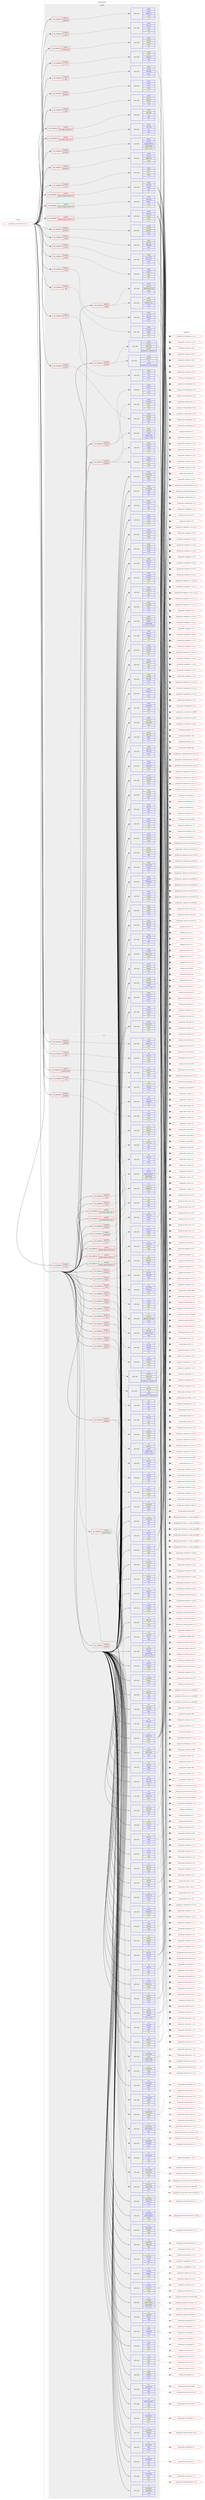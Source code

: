 digraph prolog {

# *************
# Graph options
# *************

newrank=true;
concentrate=true;
compound=true;
graph [rankdir=LR,fontname=Helvetica,fontsize=10,ranksep=1.5];#, ranksep=2.5, nodesep=0.2];
edge  [arrowhead=vee];
node  [fontname=Helvetica,fontsize=10];

# **********
# The ebuild
# **********

subgraph cluster_leftcol {
color=gray;
label=<<i>ebuild</i>>;
id [label="portage://sys-cluster/ceph-18.2.4-r1", color=red, width=4, href="../sys-cluster/ceph-18.2.4-r1.svg"];
}

# ****************
# The dependencies
# ****************

subgraph cluster_midcol {
color=gray;
label=<<i>dependencies</i>>;
subgraph cluster_compile {
fillcolor="#eeeeee";
style=filled;
label=<<i>compile</i>>;
subgraph cond247915 {
dependency939543 [label=<<TABLE BORDER="0" CELLBORDER="1" CELLSPACING="0" CELLPADDING="4"><TR><TD ROWSPAN="3" CELLPADDING="10">use_conditional</TD></TR><TR><TD>negative</TD></TR><TR><TD>jemalloc</TD></TR></TABLE>>, shape=none, color=red];
subgraph pack684938 {
dependency939544 [label=<<TABLE BORDER="0" CELLBORDER="1" CELLSPACING="0" CELLPADDING="4" WIDTH="220"><TR><TD ROWSPAN="6" CELLPADDING="30">pack_dep</TD></TR><TR><TD WIDTH="110">install</TD></TR><TR><TD>dev-util</TD></TR><TR><TD>google-perftools</TD></TR><TR><TD>greaterequal</TD></TR><TR><TD>[2.6.1,,,2.6.1]</TD></TR></TABLE>>, shape=none, color=blue];
}
dependency939543:e -> dependency939544:w [weight=20,style="dashed",arrowhead="vee"];
}
id:e -> dependency939543:w [weight=20,style="solid",arrowhead="vee"];
subgraph cond247916 {
dependency939545 [label=<<TABLE BORDER="0" CELLBORDER="1" CELLSPACING="0" CELLPADDING="4"><TR><TD ROWSPAN="3" CELLPADDING="10">use_conditional</TD></TR><TR><TD>positive</TD></TR><TR><TD>babeltrace</TD></TR></TABLE>>, shape=none, color=red];
subgraph pack684939 {
dependency939546 [label=<<TABLE BORDER="0" CELLBORDER="1" CELLSPACING="0" CELLPADDING="4" WIDTH="220"><TR><TD ROWSPAN="6" CELLPADDING="30">pack_dep</TD></TR><TR><TD WIDTH="110">install</TD></TR><TR><TD>dev-util</TD></TR><TR><TD>babeltrace</TD></TR><TR><TD>none</TD></TR><TR><TD>[,,]</TD></TR></TABLE>>, shape=none, color=blue];
}
dependency939545:e -> dependency939546:w [weight=20,style="dashed",arrowhead="vee"];
}
id:e -> dependency939545:w [weight=20,style="solid",arrowhead="vee"];
subgraph cond247917 {
dependency939547 [label=<<TABLE BORDER="0" CELLBORDER="1" CELLSPACING="0" CELLPADDING="4"><TR><TD ROWSPAN="3" CELLPADDING="10">use_conditional</TD></TR><TR><TD>positive</TD></TR><TR><TD>fuse</TD></TR></TABLE>>, shape=none, color=red];
subgraph pack684940 {
dependency939548 [label=<<TABLE BORDER="0" CELLBORDER="1" CELLSPACING="0" CELLPADDING="4" WIDTH="220"><TR><TD ROWSPAN="6" CELLPADDING="30">pack_dep</TD></TR><TR><TD WIDTH="110">install</TD></TR><TR><TD>sys-fs</TD></TR><TR><TD>fuse</TD></TR><TR><TD>none</TD></TR><TR><TD>[,,]</TD></TR></TABLE>>, shape=none, color=blue];
}
dependency939547:e -> dependency939548:w [weight=20,style="dashed",arrowhead="vee"];
}
id:e -> dependency939547:w [weight=20,style="solid",arrowhead="vee"];
subgraph cond247918 {
dependency939549 [label=<<TABLE BORDER="0" CELLBORDER="1" CELLSPACING="0" CELLPADDING="4"><TR><TD ROWSPAN="3" CELLPADDING="10">use_conditional</TD></TR><TR><TD>positive</TD></TR><TR><TD>jaeger</TD></TR></TABLE>>, shape=none, color=red];
subgraph pack684941 {
dependency939550 [label=<<TABLE BORDER="0" CELLBORDER="1" CELLSPACING="0" CELLPADDING="4" WIDTH="220"><TR><TD ROWSPAN="6" CELLPADDING="30">pack_dep</TD></TR><TR><TD WIDTH="110">install</TD></TR><TR><TD>dev-cpp</TD></TR><TR><TD>nlohmann_json</TD></TR><TR><TD>none</TD></TR><TR><TD>[,,]</TD></TR></TABLE>>, shape=none, color=blue];
}
dependency939549:e -> dependency939550:w [weight=20,style="dashed",arrowhead="vee"];
subgraph pack684942 {
dependency939551 [label=<<TABLE BORDER="0" CELLBORDER="1" CELLSPACING="0" CELLPADDING="4" WIDTH="220"><TR><TD ROWSPAN="6" CELLPADDING="30">pack_dep</TD></TR><TR><TD WIDTH="110">install</TD></TR><TR><TD>dev-cpp</TD></TR><TR><TD>opentelemetry-cpp</TD></TR><TR><TD>none</TD></TR><TR><TD>[,,]</TD></TR></TABLE>>, shape=none, color=blue];
}
dependency939549:e -> dependency939551:w [weight=20,style="dashed",arrowhead="vee"];
}
id:e -> dependency939549:w [weight=20,style="solid",arrowhead="vee"];
subgraph cond247919 {
dependency939552 [label=<<TABLE BORDER="0" CELLBORDER="1" CELLSPACING="0" CELLPADDING="4"><TR><TD ROWSPAN="3" CELLPADDING="10">use_conditional</TD></TR><TR><TD>positive</TD></TR><TR><TD>jemalloc</TD></TR></TABLE>>, shape=none, color=red];
subgraph pack684943 {
dependency939553 [label=<<TABLE BORDER="0" CELLBORDER="1" CELLSPACING="0" CELLPADDING="4" WIDTH="220"><TR><TD ROWSPAN="6" CELLPADDING="30">pack_dep</TD></TR><TR><TD WIDTH="110">install</TD></TR><TR><TD>dev-libs</TD></TR><TR><TD>jemalloc</TD></TR><TR><TD>none</TD></TR><TR><TD>[,,]</TD></TR></TABLE>>, shape=none, color=blue];
}
dependency939552:e -> dependency939553:w [weight=20,style="dashed",arrowhead="vee"];
}
id:e -> dependency939552:w [weight=20,style="solid",arrowhead="vee"];
subgraph cond247920 {
dependency939554 [label=<<TABLE BORDER="0" CELLBORDER="1" CELLSPACING="0" CELLPADDING="4"><TR><TD ROWSPAN="3" CELLPADDING="10">use_conditional</TD></TR><TR><TD>positive</TD></TR><TR><TD>kafka</TD></TR></TABLE>>, shape=none, color=red];
subgraph pack684944 {
dependency939555 [label=<<TABLE BORDER="0" CELLBORDER="1" CELLSPACING="0" CELLPADDING="4" WIDTH="220"><TR><TD ROWSPAN="6" CELLPADDING="30">pack_dep</TD></TR><TR><TD WIDTH="110">install</TD></TR><TR><TD>dev-libs</TD></TR><TR><TD>librdkafka</TD></TR><TR><TD>none</TD></TR><TR><TD>[,,]</TD></TR></TABLE>>, shape=none, color=blue];
}
dependency939554:e -> dependency939555:w [weight=20,style="dashed",arrowhead="vee"];
}
id:e -> dependency939554:w [weight=20,style="solid",arrowhead="vee"];
subgraph cond247921 {
dependency939556 [label=<<TABLE BORDER="0" CELLBORDER="1" CELLSPACING="0" CELLPADDING="4"><TR><TD ROWSPAN="3" CELLPADDING="10">use_conditional</TD></TR><TR><TD>positive</TD></TR><TR><TD>kerberos</TD></TR></TABLE>>, shape=none, color=red];
subgraph pack684945 {
dependency939557 [label=<<TABLE BORDER="0" CELLBORDER="1" CELLSPACING="0" CELLPADDING="4" WIDTH="220"><TR><TD ROWSPAN="6" CELLPADDING="30">pack_dep</TD></TR><TR><TD WIDTH="110">install</TD></TR><TR><TD>virtual</TD></TR><TR><TD>krb5</TD></TR><TR><TD>none</TD></TR><TR><TD>[,,]</TD></TR></TABLE>>, shape=none, color=blue];
}
dependency939556:e -> dependency939557:w [weight=20,style="dashed",arrowhead="vee"];
}
id:e -> dependency939556:w [weight=20,style="solid",arrowhead="vee"];
subgraph cond247922 {
dependency939558 [label=<<TABLE BORDER="0" CELLBORDER="1" CELLSPACING="0" CELLPADDING="4"><TR><TD ROWSPAN="3" CELLPADDING="10">use_conditional</TD></TR><TR><TD>positive</TD></TR><TR><TD>ldap</TD></TR></TABLE>>, shape=none, color=red];
subgraph pack684946 {
dependency939559 [label=<<TABLE BORDER="0" CELLBORDER="1" CELLSPACING="0" CELLPADDING="4" WIDTH="220"><TR><TD ROWSPAN="6" CELLPADDING="30">pack_dep</TD></TR><TR><TD WIDTH="110">install</TD></TR><TR><TD>net-nds</TD></TR><TR><TD>openldap</TD></TR><TR><TD>none</TD></TR><TR><TD>[,,]</TD></TR></TABLE>>, shape=none, color=blue];
}
dependency939558:e -> dependency939559:w [weight=20,style="dashed",arrowhead="vee"];
}
id:e -> dependency939558:w [weight=20,style="solid",arrowhead="vee"];
subgraph cond247923 {
dependency939560 [label=<<TABLE BORDER="0" CELLBORDER="1" CELLSPACING="0" CELLPADDING="4"><TR><TD ROWSPAN="3" CELLPADDING="10">use_conditional</TD></TR><TR><TD>positive</TD></TR><TR><TD>lttng</TD></TR></TABLE>>, shape=none, color=red];
subgraph pack684947 {
dependency939561 [label=<<TABLE BORDER="0" CELLBORDER="1" CELLSPACING="0" CELLPADDING="4" WIDTH="220"><TR><TD ROWSPAN="6" CELLPADDING="30">pack_dep</TD></TR><TR><TD WIDTH="110">install</TD></TR><TR><TD>dev-util</TD></TR><TR><TD>lttng-ust</TD></TR><TR><TD>none</TD></TR><TR><TD>[,,]</TD></TR></TABLE>>, shape=none, color=blue];
}
dependency939560:e -> dependency939561:w [weight=20,style="dashed",arrowhead="vee"];
}
id:e -> dependency939560:w [weight=20,style="solid",arrowhead="vee"];
subgraph cond247924 {
dependency939562 [label=<<TABLE BORDER="0" CELLBORDER="1" CELLSPACING="0" CELLPADDING="4"><TR><TD ROWSPAN="3" CELLPADDING="10">use_conditional</TD></TR><TR><TD>positive</TD></TR><TR><TD>lua_single_target_lua5-3</TD></TR></TABLE>>, shape=none, color=red];
subgraph pack684948 {
dependency939563 [label=<<TABLE BORDER="0" CELLBORDER="1" CELLSPACING="0" CELLPADDING="4" WIDTH="220"><TR><TD ROWSPAN="6" CELLPADDING="30">pack_dep</TD></TR><TR><TD WIDTH="110">install</TD></TR><TR><TD>dev-lang</TD></TR><TR><TD>lua</TD></TR><TR><TD>none</TD></TR><TR><TD>[,,]</TD></TR></TABLE>>, shape=none, color=blue];
}
dependency939562:e -> dependency939563:w [weight=20,style="dashed",arrowhead="vee"];
}
id:e -> dependency939562:w [weight=20,style="solid",arrowhead="vee"];
subgraph cond247925 {
dependency939564 [label=<<TABLE BORDER="0" CELLBORDER="1" CELLSPACING="0" CELLPADDING="4"><TR><TD ROWSPAN="3" CELLPADDING="10">use_conditional</TD></TR><TR><TD>positive</TD></TR><TR><TD>lua_single_target_lua5-4</TD></TR></TABLE>>, shape=none, color=red];
subgraph pack684949 {
dependency939565 [label=<<TABLE BORDER="0" CELLBORDER="1" CELLSPACING="0" CELLPADDING="4" WIDTH="220"><TR><TD ROWSPAN="6" CELLPADDING="30">pack_dep</TD></TR><TR><TD WIDTH="110">install</TD></TR><TR><TD>dev-lang</TD></TR><TR><TD>lua</TD></TR><TR><TD>none</TD></TR><TR><TD>[,,]</TD></TR></TABLE>>, shape=none, color=blue];
}
dependency939564:e -> dependency939565:w [weight=20,style="dashed",arrowhead="vee"];
}
id:e -> dependency939564:w [weight=20,style="solid",arrowhead="vee"];
subgraph cond247926 {
dependency939566 [label=<<TABLE BORDER="0" CELLBORDER="1" CELLSPACING="0" CELLPADDING="4"><TR><TD ROWSPAN="3" CELLPADDING="10">use_conditional</TD></TR><TR><TD>positive</TD></TR><TR><TD>parquet</TD></TR></TABLE>>, shape=none, color=red];
subgraph pack684950 {
dependency939567 [label=<<TABLE BORDER="0" CELLBORDER="1" CELLSPACING="0" CELLPADDING="4" WIDTH="220"><TR><TD ROWSPAN="6" CELLPADDING="30">pack_dep</TD></TR><TR><TD WIDTH="110">install</TD></TR><TR><TD>dev-cpp</TD></TR><TR><TD>abseil-cpp</TD></TR><TR><TD>smaller</TD></TR><TR><TD>[20240116.2,,,20240116.2]</TD></TR></TABLE>>, shape=none, color=blue];
}
dependency939566:e -> dependency939567:w [weight=20,style="dashed",arrowhead="vee"];
subgraph pack684951 {
dependency939568 [label=<<TABLE BORDER="0" CELLBORDER="1" CELLSPACING="0" CELLPADDING="4" WIDTH="220"><TR><TD ROWSPAN="6" CELLPADDING="30">pack_dep</TD></TR><TR><TD WIDTH="110">install</TD></TR><TR><TD>dev-libs</TD></TR><TR><TD>re2</TD></TR><TR><TD>smaller</TD></TR><TR><TD>[0.2024.07.02,,,0.2024.07.02]</TD></TR></TABLE>>, shape=none, color=blue];
}
dependency939566:e -> dependency939568:w [weight=20,style="dashed",arrowhead="vee"];
}
id:e -> dependency939566:w [weight=20,style="solid",arrowhead="vee"];
subgraph cond247927 {
dependency939569 [label=<<TABLE BORDER="0" CELLBORDER="1" CELLSPACING="0" CELLPADDING="4"><TR><TD ROWSPAN="3" CELLPADDING="10">use_conditional</TD></TR><TR><TD>positive</TD></TR><TR><TD>pmdk</TD></TR></TABLE>>, shape=none, color=red];
subgraph pack684952 {
dependency939570 [label=<<TABLE BORDER="0" CELLBORDER="1" CELLSPACING="0" CELLPADDING="4" WIDTH="220"><TR><TD ROWSPAN="6" CELLPADDING="30">pack_dep</TD></TR><TR><TD WIDTH="110">install</TD></TR><TR><TD>dev-libs</TD></TR><TR><TD>pmdk</TD></TR><TR><TD>greaterequal</TD></TR><TR><TD>[1.10.0,,,1.10.0]</TD></TR></TABLE>>, shape=none, color=blue];
}
dependency939569:e -> dependency939570:w [weight=20,style="dashed",arrowhead="vee"];
subgraph pack684953 {
dependency939571 [label=<<TABLE BORDER="0" CELLBORDER="1" CELLSPACING="0" CELLPADDING="4" WIDTH="220"><TR><TD ROWSPAN="6" CELLPADDING="30">pack_dep</TD></TR><TR><TD WIDTH="110">install</TD></TR><TR><TD>sys-block</TD></TR><TR><TD>ndctl</TD></TR><TR><TD>none</TD></TR><TR><TD>[,,]</TD></TR></TABLE>>, shape=none, color=blue];
}
dependency939569:e -> dependency939571:w [weight=20,style="dashed",arrowhead="vee"];
}
id:e -> dependency939569:w [weight=20,style="solid",arrowhead="vee"];
subgraph cond247928 {
dependency939572 [label=<<TABLE BORDER="0" CELLBORDER="1" CELLSPACING="0" CELLPADDING="4"><TR><TD ROWSPAN="3" CELLPADDING="10">use_conditional</TD></TR><TR><TD>positive</TD></TR><TR><TD>python_targets_python3_10</TD></TR></TABLE>>, shape=none, color=red];
subgraph pack684954 {
dependency939573 [label=<<TABLE BORDER="0" CELLBORDER="1" CELLSPACING="0" CELLPADDING="4" WIDTH="220"><TR><TD ROWSPAN="6" CELLPADDING="30">pack_dep</TD></TR><TR><TD WIDTH="110">install</TD></TR><TR><TD>dev-lang</TD></TR><TR><TD>python</TD></TR><TR><TD>none</TD></TR><TR><TD>[,,]</TD></TR></TABLE>>, shape=none, color=blue];
}
dependency939572:e -> dependency939573:w [weight=20,style="dashed",arrowhead="vee"];
}
id:e -> dependency939572:w [weight=20,style="solid",arrowhead="vee"];
subgraph cond247929 {
dependency939574 [label=<<TABLE BORDER="0" CELLBORDER="1" CELLSPACING="0" CELLPADDING="4"><TR><TD ROWSPAN="3" CELLPADDING="10">use_conditional</TD></TR><TR><TD>positive</TD></TR><TR><TD>python_targets_python3_11</TD></TR></TABLE>>, shape=none, color=red];
subgraph pack684955 {
dependency939575 [label=<<TABLE BORDER="0" CELLBORDER="1" CELLSPACING="0" CELLPADDING="4" WIDTH="220"><TR><TD ROWSPAN="6" CELLPADDING="30">pack_dep</TD></TR><TR><TD WIDTH="110">install</TD></TR><TR><TD>dev-lang</TD></TR><TR><TD>python</TD></TR><TR><TD>none</TD></TR><TR><TD>[,,]</TD></TR></TABLE>>, shape=none, color=blue];
}
dependency939574:e -> dependency939575:w [weight=20,style="dashed",arrowhead="vee"];
}
id:e -> dependency939574:w [weight=20,style="solid",arrowhead="vee"];
subgraph cond247930 {
dependency939576 [label=<<TABLE BORDER="0" CELLBORDER="1" CELLSPACING="0" CELLPADDING="4"><TR><TD ROWSPAN="3" CELLPADDING="10">use_conditional</TD></TR><TR><TD>positive</TD></TR><TR><TD>python_targets_python3_12</TD></TR></TABLE>>, shape=none, color=red];
subgraph pack684956 {
dependency939577 [label=<<TABLE BORDER="0" CELLBORDER="1" CELLSPACING="0" CELLPADDING="4" WIDTH="220"><TR><TD ROWSPAN="6" CELLPADDING="30">pack_dep</TD></TR><TR><TD WIDTH="110">install</TD></TR><TR><TD>dev-lang</TD></TR><TR><TD>python</TD></TR><TR><TD>none</TD></TR><TR><TD>[,,]</TD></TR></TABLE>>, shape=none, color=blue];
}
dependency939576:e -> dependency939577:w [weight=20,style="dashed",arrowhead="vee"];
}
id:e -> dependency939576:w [weight=20,style="solid",arrowhead="vee"];
subgraph cond247931 {
dependency939578 [label=<<TABLE BORDER="0" CELLBORDER="1" CELLSPACING="0" CELLPADDING="4"><TR><TD ROWSPAN="3" CELLPADDING="10">use_conditional</TD></TR><TR><TD>positive</TD></TR><TR><TD>rabbitmq</TD></TR></TABLE>>, shape=none, color=red];
subgraph pack684957 {
dependency939579 [label=<<TABLE BORDER="0" CELLBORDER="1" CELLSPACING="0" CELLPADDING="4" WIDTH="220"><TR><TD ROWSPAN="6" CELLPADDING="30">pack_dep</TD></TR><TR><TD WIDTH="110">install</TD></TR><TR><TD>net-libs</TD></TR><TR><TD>rabbitmq-c</TD></TR><TR><TD>none</TD></TR><TR><TD>[,,]</TD></TR></TABLE>>, shape=none, color=blue];
}
dependency939578:e -> dependency939579:w [weight=20,style="dashed",arrowhead="vee"];
}
id:e -> dependency939578:w [weight=20,style="solid",arrowhead="vee"];
subgraph cond247932 {
dependency939580 [label=<<TABLE BORDER="0" CELLBORDER="1" CELLSPACING="0" CELLPADDING="4"><TR><TD ROWSPAN="3" CELLPADDING="10">use_conditional</TD></TR><TR><TD>positive</TD></TR><TR><TD>radosgw</TD></TR></TABLE>>, shape=none, color=red];
subgraph pack684958 {
dependency939581 [label=<<TABLE BORDER="0" CELLBORDER="1" CELLSPACING="0" CELLPADDING="4" WIDTH="220"><TR><TD ROWSPAN="6" CELLPADDING="30">pack_dep</TD></TR><TR><TD WIDTH="110">install</TD></TR><TR><TD>dev-libs</TD></TR><TR><TD>icu</TD></TR><TR><TD>none</TD></TR><TR><TD>[,,]</TD></TR></TABLE>>, shape=none, color=blue];
}
dependency939580:e -> dependency939581:w [weight=20,style="dashed",arrowhead="vee"];
subgraph pack684959 {
dependency939582 [label=<<TABLE BORDER="0" CELLBORDER="1" CELLSPACING="0" CELLPADDING="4" WIDTH="220"><TR><TD ROWSPAN="6" CELLPADDING="30">pack_dep</TD></TR><TR><TD WIDTH="110">install</TD></TR><TR><TD>dev-libs</TD></TR><TR><TD>expat</TD></TR><TR><TD>none</TD></TR><TR><TD>[,,]</TD></TR></TABLE>>, shape=none, color=blue];
}
dependency939580:e -> dependency939582:w [weight=20,style="dashed",arrowhead="vee"];
subgraph pack684960 {
dependency939583 [label=<<TABLE BORDER="0" CELLBORDER="1" CELLSPACING="0" CELLPADDING="4" WIDTH="220"><TR><TD ROWSPAN="6" CELLPADDING="30">pack_dep</TD></TR><TR><TD WIDTH="110">install</TD></TR><TR><TD>net-misc</TD></TR><TR><TD>curl</TD></TR><TR><TD>none</TD></TR><TR><TD>[,,]</TD></TR></TABLE>>, shape=none, color=blue];
}
dependency939580:e -> dependency939583:w [weight=20,style="dashed",arrowhead="vee"];
}
id:e -> dependency939580:w [weight=20,style="solid",arrowhead="vee"];
subgraph cond247933 {
dependency939584 [label=<<TABLE BORDER="0" CELLBORDER="1" CELLSPACING="0" CELLPADDING="4"><TR><TD ROWSPAN="3" CELLPADDING="10">use_conditional</TD></TR><TR><TD>positive</TD></TR><TR><TD>rbd-rwl</TD></TR></TABLE>>, shape=none, color=red];
subgraph pack684961 {
dependency939585 [label=<<TABLE BORDER="0" CELLBORDER="1" CELLSPACING="0" CELLPADDING="4" WIDTH="220"><TR><TD ROWSPAN="6" CELLPADDING="30">pack_dep</TD></TR><TR><TD WIDTH="110">install</TD></TR><TR><TD>dev-libs</TD></TR><TR><TD>pmdk</TD></TR><TR><TD>none</TD></TR><TR><TD>[,,]</TD></TR></TABLE>>, shape=none, color=blue];
}
dependency939584:e -> dependency939585:w [weight=20,style="dashed",arrowhead="vee"];
}
id:e -> dependency939584:w [weight=20,style="solid",arrowhead="vee"];
subgraph cond247934 {
dependency939586 [label=<<TABLE BORDER="0" CELLBORDER="1" CELLSPACING="0" CELLPADDING="4"><TR><TD ROWSPAN="3" CELLPADDING="10">use_conditional</TD></TR><TR><TD>positive</TD></TR><TR><TD>rdma</TD></TR></TABLE>>, shape=none, color=red];
subgraph pack684962 {
dependency939587 [label=<<TABLE BORDER="0" CELLBORDER="1" CELLSPACING="0" CELLPADDING="4" WIDTH="220"><TR><TD ROWSPAN="6" CELLPADDING="30">pack_dep</TD></TR><TR><TD WIDTH="110">install</TD></TR><TR><TD>sys-cluster</TD></TR><TR><TD>rdma-core</TD></TR><TR><TD>none</TD></TR><TR><TD>[,,]</TD></TR></TABLE>>, shape=none, color=blue];
}
dependency939586:e -> dependency939587:w [weight=20,style="dashed",arrowhead="vee"];
}
id:e -> dependency939586:w [weight=20,style="solid",arrowhead="vee"];
subgraph cond247935 {
dependency939588 [label=<<TABLE BORDER="0" CELLBORDER="1" CELLSPACING="0" CELLPADDING="4"><TR><TD ROWSPAN="3" CELLPADDING="10">use_conditional</TD></TR><TR><TD>positive</TD></TR><TR><TD>spdk</TD></TR></TABLE>>, shape=none, color=red];
subgraph pack684963 {
dependency939589 [label=<<TABLE BORDER="0" CELLBORDER="1" CELLSPACING="0" CELLPADDING="4" WIDTH="220"><TR><TD ROWSPAN="6" CELLPADDING="30">pack_dep</TD></TR><TR><TD WIDTH="110">install</TD></TR><TR><TD>dev-util</TD></TR><TR><TD>cunit</TD></TR><TR><TD>none</TD></TR><TR><TD>[,,]</TD></TR></TABLE>>, shape=none, color=blue];
}
dependency939588:e -> dependency939589:w [weight=20,style="dashed",arrowhead="vee"];
}
id:e -> dependency939588:w [weight=20,style="solid",arrowhead="vee"];
subgraph cond247936 {
dependency939590 [label=<<TABLE BORDER="0" CELLBORDER="1" CELLSPACING="0" CELLPADDING="4"><TR><TD ROWSPAN="3" CELLPADDING="10">use_conditional</TD></TR><TR><TD>positive</TD></TR><TR><TD>sqlite</TD></TR></TABLE>>, shape=none, color=red];
subgraph pack684964 {
dependency939591 [label=<<TABLE BORDER="0" CELLBORDER="1" CELLSPACING="0" CELLPADDING="4" WIDTH="220"><TR><TD ROWSPAN="6" CELLPADDING="30">pack_dep</TD></TR><TR><TD WIDTH="110">install</TD></TR><TR><TD>dev-db</TD></TR><TR><TD>sqlite</TD></TR><TR><TD>none</TD></TR><TR><TD>[,,]</TD></TR></TABLE>>, shape=none, color=blue];
}
dependency939590:e -> dependency939591:w [weight=20,style="dashed",arrowhead="vee"];
}
id:e -> dependency939590:w [weight=20,style="solid",arrowhead="vee"];
subgraph cond247937 {
dependency939592 [label=<<TABLE BORDER="0" CELLBORDER="1" CELLSPACING="0" CELLPADDING="4"><TR><TD ROWSPAN="3" CELLPADDING="10">use_conditional</TD></TR><TR><TD>positive</TD></TR><TR><TD>system-boost</TD></TR></TABLE>>, shape=none, color=red];
subgraph pack684965 {
dependency939593 [label=<<TABLE BORDER="0" CELLBORDER="1" CELLSPACING="0" CELLPADDING="4" WIDTH="220"><TR><TD ROWSPAN="6" CELLPADDING="30">pack_dep</TD></TR><TR><TD WIDTH="110">install</TD></TR><TR><TD>dev-libs</TD></TR><TR><TD>boost</TD></TR><TR><TD>none</TD></TR><TR><TD>[,,]</TD></TR></TABLE>>, shape=none, color=blue];
}
dependency939592:e -> dependency939593:w [weight=20,style="dashed",arrowhead="vee"];
}
id:e -> dependency939592:w [weight=20,style="solid",arrowhead="vee"];
subgraph cond247938 {
dependency939594 [label=<<TABLE BORDER="0" CELLBORDER="1" CELLSPACING="0" CELLPADDING="4"><TR><TD ROWSPAN="3" CELLPADDING="10">use_conditional</TD></TR><TR><TD>positive</TD></TR><TR><TD>uring</TD></TR></TABLE>>, shape=none, color=red];
subgraph pack684966 {
dependency939595 [label=<<TABLE BORDER="0" CELLBORDER="1" CELLSPACING="0" CELLPADDING="4" WIDTH="220"><TR><TD ROWSPAN="6" CELLPADDING="30">pack_dep</TD></TR><TR><TD WIDTH="110">install</TD></TR><TR><TD>sys-libs</TD></TR><TR><TD>liburing</TD></TR><TR><TD>none</TD></TR><TR><TD>[,,]</TD></TR></TABLE>>, shape=none, color=blue];
}
dependency939594:e -> dependency939595:w [weight=20,style="dashed",arrowhead="vee"];
}
id:e -> dependency939594:w [weight=20,style="solid",arrowhead="vee"];
subgraph cond247939 {
dependency939596 [label=<<TABLE BORDER="0" CELLBORDER="1" CELLSPACING="0" CELLPADDING="4"><TR><TD ROWSPAN="3" CELLPADDING="10">use_conditional</TD></TR><TR><TD>positive</TD></TR><TR><TD>xfs</TD></TR></TABLE>>, shape=none, color=red];
subgraph pack684967 {
dependency939597 [label=<<TABLE BORDER="0" CELLBORDER="1" CELLSPACING="0" CELLPADDING="4" WIDTH="220"><TR><TD ROWSPAN="6" CELLPADDING="30">pack_dep</TD></TR><TR><TD WIDTH="110">install</TD></TR><TR><TD>sys-fs</TD></TR><TR><TD>xfsprogs</TD></TR><TR><TD>none</TD></TR><TR><TD>[,,]</TD></TR></TABLE>>, shape=none, color=blue];
}
dependency939596:e -> dependency939597:w [weight=20,style="dashed",arrowhead="vee"];
}
id:e -> dependency939596:w [weight=20,style="solid",arrowhead="vee"];
subgraph cond247940 {
dependency939598 [label=<<TABLE BORDER="0" CELLBORDER="1" CELLSPACING="0" CELLPADDING="4"><TR><TD ROWSPAN="3" CELLPADDING="10">use_conditional</TD></TR><TR><TD>positive</TD></TR><TR><TD>zbd</TD></TR></TABLE>>, shape=none, color=red];
subgraph pack684968 {
dependency939599 [label=<<TABLE BORDER="0" CELLBORDER="1" CELLSPACING="0" CELLPADDING="4" WIDTH="220"><TR><TD ROWSPAN="6" CELLPADDING="30">pack_dep</TD></TR><TR><TD WIDTH="110">install</TD></TR><TR><TD>sys-block</TD></TR><TR><TD>libzbd</TD></TR><TR><TD>none</TD></TR><TR><TD>[,,]</TD></TR></TABLE>>, shape=none, color=blue];
}
dependency939598:e -> dependency939599:w [weight=20,style="dashed",arrowhead="vee"];
}
id:e -> dependency939598:w [weight=20,style="solid",arrowhead="vee"];
subgraph cond247941 {
dependency939600 [label=<<TABLE BORDER="0" CELLBORDER="1" CELLSPACING="0" CELLPADDING="4"><TR><TD ROWSPAN="3" CELLPADDING="10">use_conditional</TD></TR><TR><TD>positive</TD></TR><TR><TD>zfs</TD></TR></TABLE>>, shape=none, color=red];
subgraph pack684969 {
dependency939601 [label=<<TABLE BORDER="0" CELLBORDER="1" CELLSPACING="0" CELLPADDING="4" WIDTH="220"><TR><TD ROWSPAN="6" CELLPADDING="30">pack_dep</TD></TR><TR><TD WIDTH="110">install</TD></TR><TR><TD>sys-fs</TD></TR><TR><TD>zfs</TD></TR><TR><TD>none</TD></TR><TR><TD>[,,]</TD></TR></TABLE>>, shape=none, color=blue];
}
dependency939600:e -> dependency939601:w [weight=20,style="dashed",arrowhead="vee"];
}
id:e -> dependency939600:w [weight=20,style="solid",arrowhead="vee"];
subgraph pack684970 {
dependency939602 [label=<<TABLE BORDER="0" CELLBORDER="1" CELLSPACING="0" CELLPADDING="4" WIDTH="220"><TR><TD ROWSPAN="6" CELLPADDING="30">pack_dep</TD></TR><TR><TD WIDTH="110">install</TD></TR><TR><TD>acct-group</TD></TR><TR><TD>ceph</TD></TR><TR><TD>none</TD></TR><TR><TD>[,,]</TD></TR></TABLE>>, shape=none, color=blue];
}
id:e -> dependency939602:w [weight=20,style="solid",arrowhead="vee"];
subgraph pack684971 {
dependency939603 [label=<<TABLE BORDER="0" CELLBORDER="1" CELLSPACING="0" CELLPADDING="4" WIDTH="220"><TR><TD ROWSPAN="6" CELLPADDING="30">pack_dep</TD></TR><TR><TD WIDTH="110">install</TD></TR><TR><TD>acct-user</TD></TR><TR><TD>ceph</TD></TR><TR><TD>none</TD></TR><TR><TD>[,,]</TD></TR></TABLE>>, shape=none, color=blue];
}
id:e -> dependency939603:w [weight=20,style="solid",arrowhead="vee"];
subgraph pack684972 {
dependency939604 [label=<<TABLE BORDER="0" CELLBORDER="1" CELLSPACING="0" CELLPADDING="4" WIDTH="220"><TR><TD ROWSPAN="6" CELLPADDING="30">pack_dep</TD></TR><TR><TD WIDTH="110">install</TD></TR><TR><TD>app-arch</TD></TR><TR><TD>bzip2</TD></TR><TR><TD>none</TD></TR><TR><TD>[,,]</TD></TR></TABLE>>, shape=none, color=blue];
}
id:e -> dependency939604:w [weight=20,style="solid",arrowhead="vee"];
subgraph pack684973 {
dependency939605 [label=<<TABLE BORDER="0" CELLBORDER="1" CELLSPACING="0" CELLPADDING="4" WIDTH="220"><TR><TD ROWSPAN="6" CELLPADDING="30">pack_dep</TD></TR><TR><TD WIDTH="110">install</TD></TR><TR><TD>app-arch</TD></TR><TR><TD>lz4</TD></TR><TR><TD>none</TD></TR><TR><TD>[,,]</TD></TR></TABLE>>, shape=none, color=blue];
}
id:e -> dependency939605:w [weight=20,style="solid",arrowhead="vee"];
subgraph pack684974 {
dependency939606 [label=<<TABLE BORDER="0" CELLBORDER="1" CELLSPACING="0" CELLPADDING="4" WIDTH="220"><TR><TD ROWSPAN="6" CELLPADDING="30">pack_dep</TD></TR><TR><TD WIDTH="110">install</TD></TR><TR><TD>app-arch</TD></TR><TR><TD>snappy</TD></TR><TR><TD>greaterequal</TD></TR><TR><TD>[1.1.9,,-r1,1.1.9-r1]</TD></TR></TABLE>>, shape=none, color=blue];
}
id:e -> dependency939606:w [weight=20,style="solid",arrowhead="vee"];
subgraph pack684975 {
dependency939607 [label=<<TABLE BORDER="0" CELLBORDER="1" CELLSPACING="0" CELLPADDING="4" WIDTH="220"><TR><TD ROWSPAN="6" CELLPADDING="30">pack_dep</TD></TR><TR><TD WIDTH="110">install</TD></TR><TR><TD>app-arch</TD></TR><TR><TD>snappy</TD></TR><TR><TD>none</TD></TR><TR><TD>[,,]</TD></TR></TABLE>>, shape=none, color=blue];
}
id:e -> dependency939607:w [weight=20,style="solid",arrowhead="vee"];
subgraph pack684976 {
dependency939608 [label=<<TABLE BORDER="0" CELLBORDER="1" CELLSPACING="0" CELLPADDING="4" WIDTH="220"><TR><TD ROWSPAN="6" CELLPADDING="30">pack_dep</TD></TR><TR><TD WIDTH="110">install</TD></TR><TR><TD>app-arch</TD></TR><TR><TD>zstd</TD></TR><TR><TD>none</TD></TR><TR><TD>[,,]</TD></TR></TABLE>>, shape=none, color=blue];
}
id:e -> dependency939608:w [weight=20,style="solid",arrowhead="vee"];
subgraph pack684977 {
dependency939609 [label=<<TABLE BORDER="0" CELLBORDER="1" CELLSPACING="0" CELLPADDING="4" WIDTH="220"><TR><TD ROWSPAN="6" CELLPADDING="30">pack_dep</TD></TR><TR><TD WIDTH="110">install</TD></TR><TR><TD>app-misc</TD></TR><TR><TD>jq</TD></TR><TR><TD>none</TD></TR><TR><TD>[,,]</TD></TR></TABLE>>, shape=none, color=blue];
}
id:e -> dependency939609:w [weight=20,style="solid",arrowhead="vee"];
subgraph pack684978 {
dependency939610 [label=<<TABLE BORDER="0" CELLBORDER="1" CELLSPACING="0" CELLPADDING="4" WIDTH="220"><TR><TD ROWSPAN="6" CELLPADDING="30">pack_dep</TD></TR><TR><TD WIDTH="110">install</TD></TR><TR><TD>app-shells</TD></TR><TR><TD>bash</TD></TR><TR><TD>none</TD></TR><TR><TD>[,,]</TD></TR></TABLE>>, shape=none, color=blue];
}
id:e -> dependency939610:w [weight=20,style="solid",arrowhead="vee"];
subgraph pack684979 {
dependency939611 [label=<<TABLE BORDER="0" CELLBORDER="1" CELLSPACING="0" CELLPADDING="4" WIDTH="220"><TR><TD ROWSPAN="6" CELLPADDING="30">pack_dep</TD></TR><TR><TD WIDTH="110">install</TD></TR><TR><TD>dev-cpp</TD></TR><TR><TD>gflags</TD></TR><TR><TD>none</TD></TR><TR><TD>[,,]</TD></TR></TABLE>>, shape=none, color=blue];
}
id:e -> dependency939611:w [weight=20,style="solid",arrowhead="vee"];
subgraph pack684980 {
dependency939612 [label=<<TABLE BORDER="0" CELLBORDER="1" CELLSPACING="0" CELLPADDING="4" WIDTH="220"><TR><TD ROWSPAN="6" CELLPADDING="30">pack_dep</TD></TR><TR><TD WIDTH="110">install</TD></TR><TR><TD>dev-cpp</TD></TR><TR><TD>yaml-cpp</TD></TR><TR><TD>none</TD></TR><TR><TD>[,,]</TD></TR></TABLE>>, shape=none, color=blue];
}
id:e -> dependency939612:w [weight=20,style="solid",arrowhead="vee"];
subgraph pack684981 {
dependency939613 [label=<<TABLE BORDER="0" CELLBORDER="1" CELLSPACING="0" CELLPADDING="4" WIDTH="220"><TR><TD ROWSPAN="6" CELLPADDING="30">pack_dep</TD></TR><TR><TD WIDTH="110">install</TD></TR><TR><TD>dev-lang</TD></TR><TR><TD>jsonnet</TD></TR><TR><TD>none</TD></TR><TR><TD>[,,]</TD></TR></TABLE>>, shape=none, color=blue];
}
id:e -> dependency939613:w [weight=20,style="solid",arrowhead="vee"];
subgraph pack684982 {
dependency939614 [label=<<TABLE BORDER="0" CELLBORDER="1" CELLSPACING="0" CELLPADDING="4" WIDTH="220"><TR><TD ROWSPAN="6" CELLPADDING="30">pack_dep</TD></TR><TR><TD WIDTH="110">install</TD></TR><TR><TD>dev-libs</TD></TR><TR><TD>libaio</TD></TR><TR><TD>none</TD></TR><TR><TD>[,,]</TD></TR></TABLE>>, shape=none, color=blue];
}
id:e -> dependency939614:w [weight=20,style="solid",arrowhead="vee"];
subgraph pack684983 {
dependency939615 [label=<<TABLE BORDER="0" CELLBORDER="1" CELLSPACING="0" CELLPADDING="4" WIDTH="220"><TR><TD ROWSPAN="6" CELLPADDING="30">pack_dep</TD></TR><TR><TD WIDTH="110">install</TD></TR><TR><TD>dev-libs</TD></TR><TR><TD>libevent</TD></TR><TR><TD>none</TD></TR><TR><TD>[,,]</TD></TR></TABLE>>, shape=none, color=blue];
}
id:e -> dependency939615:w [weight=20,style="solid",arrowhead="vee"];
subgraph pack684984 {
dependency939616 [label=<<TABLE BORDER="0" CELLBORDER="1" CELLSPACING="0" CELLPADDING="4" WIDTH="220"><TR><TD ROWSPAN="6" CELLPADDING="30">pack_dep</TD></TR><TR><TD WIDTH="110">install</TD></TR><TR><TD>dev-libs</TD></TR><TR><TD>libnl</TD></TR><TR><TD>none</TD></TR><TR><TD>[,,]</TD></TR></TABLE>>, shape=none, color=blue];
}
id:e -> dependency939616:w [weight=20,style="solid",arrowhead="vee"];
subgraph pack684985 {
dependency939617 [label=<<TABLE BORDER="0" CELLBORDER="1" CELLSPACING="0" CELLPADDING="4" WIDTH="220"><TR><TD ROWSPAN="6" CELLPADDING="30">pack_dep</TD></TR><TR><TD WIDTH="110">install</TD></TR><TR><TD>dev-libs</TD></TR><TR><TD>libutf8proc</TD></TR><TR><TD>none</TD></TR><TR><TD>[,,]</TD></TR></TABLE>>, shape=none, color=blue];
}
id:e -> dependency939617:w [weight=20,style="solid",arrowhead="vee"];
subgraph pack684986 {
dependency939618 [label=<<TABLE BORDER="0" CELLBORDER="1" CELLSPACING="0" CELLPADDING="4" WIDTH="220"><TR><TD ROWSPAN="6" CELLPADDING="30">pack_dep</TD></TR><TR><TD WIDTH="110">install</TD></TR><TR><TD>dev-libs</TD></TR><TR><TD>libxml2</TD></TR><TR><TD>none</TD></TR><TR><TD>[,,]</TD></TR></TABLE>>, shape=none, color=blue];
}
id:e -> dependency939618:w [weight=20,style="solid",arrowhead="vee"];
subgraph pack684987 {
dependency939619 [label=<<TABLE BORDER="0" CELLBORDER="1" CELLSPACING="0" CELLPADDING="4" WIDTH="220"><TR><TD ROWSPAN="6" CELLPADDING="30">pack_dep</TD></TR><TR><TD WIDTH="110">install</TD></TR><TR><TD>dev-libs</TD></TR><TR><TD>nss</TD></TR><TR><TD>none</TD></TR><TR><TD>[,,]</TD></TR></TABLE>>, shape=none, color=blue];
}
id:e -> dependency939619:w [weight=20,style="solid",arrowhead="vee"];
subgraph pack684988 {
dependency939620 [label=<<TABLE BORDER="0" CELLBORDER="1" CELLSPACING="0" CELLPADDING="4" WIDTH="220"><TR><TD ROWSPAN="6" CELLPADDING="30">pack_dep</TD></TR><TR><TD WIDTH="110">install</TD></TR><TR><TD>dev-libs</TD></TR><TR><TD>openssl</TD></TR><TR><TD>none</TD></TR><TR><TD>[,,]</TD></TR></TABLE>>, shape=none, color=blue];
}
id:e -> dependency939620:w [weight=20,style="solid",arrowhead="vee"];
subgraph pack684989 {
dependency939621 [label=<<TABLE BORDER="0" CELLBORDER="1" CELLSPACING="0" CELLPADDING="4" WIDTH="220"><TR><TD ROWSPAN="6" CELLPADDING="30">pack_dep</TD></TR><TR><TD WIDTH="110">install</TD></TR><TR><TD>dev-libs</TD></TR><TR><TD>rocksdb</TD></TR><TR><TD>smaller</TD></TR><TR><TD>[7.9.3,,,7.9.3]</TD></TR></TABLE>>, shape=none, color=blue];
}
id:e -> dependency939621:w [weight=20,style="solid",arrowhead="vee"];
subgraph pack684990 {
dependency939622 [label=<<TABLE BORDER="0" CELLBORDER="1" CELLSPACING="0" CELLPADDING="4" WIDTH="220"><TR><TD ROWSPAN="6" CELLPADDING="30">pack_dep</TD></TR><TR><TD WIDTH="110">install</TD></TR><TR><TD>dev-libs</TD></TR><TR><TD>thrift</TD></TR><TR><TD>none</TD></TR><TR><TD>[,,]</TD></TR></TABLE>>, shape=none, color=blue];
}
id:e -> dependency939622:w [weight=20,style="solid",arrowhead="vee"];
subgraph pack684991 {
dependency939623 [label=<<TABLE BORDER="0" CELLBORDER="1" CELLSPACING="0" CELLPADDING="4" WIDTH="220"><TR><TD ROWSPAN="6" CELLPADDING="30">pack_dep</TD></TR><TR><TD WIDTH="110">install</TD></TR><TR><TD>dev-libs</TD></TR><TR><TD>xmlsec</TD></TR><TR><TD>none</TD></TR><TR><TD>[,,]</TD></TR></TABLE>>, shape=none, color=blue];
}
id:e -> dependency939623:w [weight=20,style="solid",arrowhead="vee"];
subgraph pack684992 {
dependency939624 [label=<<TABLE BORDER="0" CELLBORDER="1" CELLSPACING="0" CELLPADDING="4" WIDTH="220"><TR><TD ROWSPAN="6" CELLPADDING="30">pack_dep</TD></TR><TR><TD WIDTH="110">install</TD></TR><TR><TD>dev-python</TD></TR><TR><TD>natsort</TD></TR><TR><TD>none</TD></TR><TR><TD>[,,]</TD></TR></TABLE>>, shape=none, color=blue];
}
id:e -> dependency939624:w [weight=20,style="solid",arrowhead="vee"];
subgraph pack684993 {
dependency939625 [label=<<TABLE BORDER="0" CELLBORDER="1" CELLSPACING="0" CELLPADDING="4" WIDTH="220"><TR><TD ROWSPAN="6" CELLPADDING="30">pack_dep</TD></TR><TR><TD WIDTH="110">install</TD></TR><TR><TD>dev-python</TD></TR><TR><TD>pyyaml</TD></TR><TR><TD>none</TD></TR><TR><TD>[,,]</TD></TR></TABLE>>, shape=none, color=blue];
}
id:e -> dependency939625:w [weight=20,style="solid",arrowhead="vee"];
subgraph pack684994 {
dependency939626 [label=<<TABLE BORDER="0" CELLBORDER="1" CELLSPACING="0" CELLPADDING="4" WIDTH="220"><TR><TD ROWSPAN="6" CELLPADDING="30">pack_dep</TD></TR><TR><TD WIDTH="110">install</TD></TR><TR><TD>dev-vcs</TD></TR><TR><TD>git</TD></TR><TR><TD>none</TD></TR><TR><TD>[,,]</TD></TR></TABLE>>, shape=none, color=blue];
}
id:e -> dependency939626:w [weight=20,style="solid",arrowhead="vee"];
subgraph pack684995 {
dependency939627 [label=<<TABLE BORDER="0" CELLBORDER="1" CELLSPACING="0" CELLPADDING="4" WIDTH="220"><TR><TD ROWSPAN="6" CELLPADDING="30">pack_dep</TD></TR><TR><TD WIDTH="110">install</TD></TR><TR><TD>net-dns</TD></TR><TR><TD>c-ares</TD></TR><TR><TD>none</TD></TR><TR><TD>[,,]</TD></TR></TABLE>>, shape=none, color=blue];
}
id:e -> dependency939627:w [weight=20,style="solid",arrowhead="vee"];
subgraph pack684996 {
dependency939628 [label=<<TABLE BORDER="0" CELLBORDER="1" CELLSPACING="0" CELLPADDING="4" WIDTH="220"><TR><TD ROWSPAN="6" CELLPADDING="30">pack_dep</TD></TR><TR><TD WIDTH="110">install</TD></TR><TR><TD>net-libs</TD></TR><TR><TD>gnutls</TD></TR><TR><TD>none</TD></TR><TR><TD>[,,]</TD></TR></TABLE>>, shape=none, color=blue];
}
id:e -> dependency939628:w [weight=20,style="solid",arrowhead="vee"];
subgraph pack684997 {
dependency939629 [label=<<TABLE BORDER="0" CELLBORDER="1" CELLSPACING="0" CELLPADDING="4" WIDTH="220"><TR><TD ROWSPAN="6" CELLPADDING="30">pack_dep</TD></TR><TR><TD WIDTH="110">install</TD></TR><TR><TD>sys-apps</TD></TR><TR><TD>coreutils</TD></TR><TR><TD>none</TD></TR><TR><TD>[,,]</TD></TR></TABLE>>, shape=none, color=blue];
}
id:e -> dependency939629:w [weight=20,style="solid",arrowhead="vee"];
subgraph pack684998 {
dependency939630 [label=<<TABLE BORDER="0" CELLBORDER="1" CELLSPACING="0" CELLPADDING="4" WIDTH="220"><TR><TD ROWSPAN="6" CELLPADDING="30">pack_dep</TD></TR><TR><TD WIDTH="110">install</TD></TR><TR><TD>sys-apps</TD></TR><TR><TD>hwloc</TD></TR><TR><TD>none</TD></TR><TR><TD>[,,]</TD></TR></TABLE>>, shape=none, color=blue];
}
id:e -> dependency939630:w [weight=20,style="solid",arrowhead="vee"];
subgraph pack684999 {
dependency939631 [label=<<TABLE BORDER="0" CELLBORDER="1" CELLSPACING="0" CELLPADDING="4" WIDTH="220"><TR><TD ROWSPAN="6" CELLPADDING="30">pack_dep</TD></TR><TR><TD WIDTH="110">install</TD></TR><TR><TD>sys-apps</TD></TR><TR><TD>keyutils</TD></TR><TR><TD>none</TD></TR><TR><TD>[,,]</TD></TR></TABLE>>, shape=none, color=blue];
}
id:e -> dependency939631:w [weight=20,style="solid",arrowhead="vee"];
subgraph pack685000 {
dependency939632 [label=<<TABLE BORDER="0" CELLBORDER="1" CELLSPACING="0" CELLPADDING="4" WIDTH="220"><TR><TD ROWSPAN="6" CELLPADDING="30">pack_dep</TD></TR><TR><TD WIDTH="110">install</TD></TR><TR><TD>sys-apps</TD></TR><TR><TD>util-linux</TD></TR><TR><TD>none</TD></TR><TR><TD>[,,]</TD></TR></TABLE>>, shape=none, color=blue];
}
id:e -> dependency939632:w [weight=20,style="solid",arrowhead="vee"];
subgraph pack685001 {
dependency939633 [label=<<TABLE BORDER="0" CELLBORDER="1" CELLSPACING="0" CELLPADDING="4" WIDTH="220"><TR><TD ROWSPAN="6" CELLPADDING="30">pack_dep</TD></TR><TR><TD WIDTH="110">install</TD></TR><TR><TD>sys-auth</TD></TR><TR><TD>oath-toolkit</TD></TR><TR><TD>none</TD></TR><TR><TD>[,,]</TD></TR></TABLE>>, shape=none, color=blue];
}
id:e -> dependency939633:w [weight=20,style="solid",arrowhead="vee"];
subgraph pack685002 {
dependency939634 [label=<<TABLE BORDER="0" CELLBORDER="1" CELLSPACING="0" CELLPADDING="4" WIDTH="220"><TR><TD ROWSPAN="6" CELLPADDING="30">pack_dep</TD></TR><TR><TD WIDTH="110">install</TD></TR><TR><TD>sys-libs</TD></TR><TR><TD>libcap-ng</TD></TR><TR><TD>none</TD></TR><TR><TD>[,,]</TD></TR></TABLE>>, shape=none, color=blue];
}
id:e -> dependency939634:w [weight=20,style="solid",arrowhead="vee"];
subgraph pack685003 {
dependency939635 [label=<<TABLE BORDER="0" CELLBORDER="1" CELLSPACING="0" CELLPADDING="4" WIDTH="220"><TR><TD ROWSPAN="6" CELLPADDING="30">pack_dep</TD></TR><TR><TD WIDTH="110">install</TD></TR><TR><TD>sys-libs</TD></TR><TR><TD>ncurses</TD></TR><TR><TD>none</TD></TR><TR><TD>[,,]</TD></TR></TABLE>>, shape=none, color=blue];
}
id:e -> dependency939635:w [weight=20,style="solid",arrowhead="vee"];
subgraph pack685004 {
dependency939636 [label=<<TABLE BORDER="0" CELLBORDER="1" CELLSPACING="0" CELLPADDING="4" WIDTH="220"><TR><TD ROWSPAN="6" CELLPADDING="30">pack_dep</TD></TR><TR><TD WIDTH="110">install</TD></TR><TR><TD>sys-libs</TD></TR><TR><TD>zlib</TD></TR><TR><TD>none</TD></TR><TR><TD>[,,]</TD></TR></TABLE>>, shape=none, color=blue];
}
id:e -> dependency939636:w [weight=20,style="solid",arrowhead="vee"];
subgraph pack685005 {
dependency939637 [label=<<TABLE BORDER="0" CELLBORDER="1" CELLSPACING="0" CELLPADDING="4" WIDTH="220"><TR><TD ROWSPAN="6" CELLPADDING="30">pack_dep</TD></TR><TR><TD WIDTH="110">install</TD></TR><TR><TD>sys-process</TD></TR><TR><TD>numactl</TD></TR><TR><TD>none</TD></TR><TR><TD>[,,]</TD></TR></TABLE>>, shape=none, color=blue];
}
id:e -> dependency939637:w [weight=20,style="solid",arrowhead="vee"];
subgraph pack685006 {
dependency939638 [label=<<TABLE BORDER="0" CELLBORDER="1" CELLSPACING="0" CELLPADDING="4" WIDTH="220"><TR><TD ROWSPAN="6" CELLPADDING="30">pack_dep</TD></TR><TR><TD WIDTH="110">install</TD></TR><TR><TD>virtual</TD></TR><TR><TD>libcrypt</TD></TR><TR><TD>none</TD></TR><TR><TD>[,,]</TD></TR></TABLE>>, shape=none, color=blue];
}
id:e -> dependency939638:w [weight=20,style="solid",arrowhead="vee"];
subgraph pack685007 {
dependency939639 [label=<<TABLE BORDER="0" CELLBORDER="1" CELLSPACING="0" CELLPADDING="4" WIDTH="220"><TR><TD ROWSPAN="6" CELLPADDING="30">pack_dep</TD></TR><TR><TD WIDTH="110">install</TD></TR><TR><TD>virtual</TD></TR><TR><TD>libudev</TD></TR><TR><TD>none</TD></TR><TR><TD>[,,]</TD></TR></TABLE>>, shape=none, color=blue];
}
id:e -> dependency939639:w [weight=20,style="solid",arrowhead="vee"];
subgraph pack685008 {
dependency939640 [label=<<TABLE BORDER="0" CELLBORDER="1" CELLSPACING="0" CELLPADDING="4" WIDTH="220"><TR><TD ROWSPAN="6" CELLPADDING="30">pack_dep</TD></TR><TR><TD WIDTH="110">install</TD></TR><TR><TD>x11-libs</TD></TR><TR><TD>libpciaccess</TD></TR><TR><TD>none</TD></TR><TR><TD>[,,]</TD></TR></TABLE>>, shape=none, color=blue];
}
id:e -> dependency939640:w [weight=20,style="solid",arrowhead="vee"];
}
subgraph cluster_compileandrun {
fillcolor="#eeeeee";
style=filled;
label=<<i>compile and run</i>>;
}
subgraph cluster_run {
fillcolor="#eeeeee";
style=filled;
label=<<i>run</i>>;
subgraph cond247942 {
dependency939641 [label=<<TABLE BORDER="0" CELLBORDER="1" CELLSPACING="0" CELLPADDING="4"><TR><TD ROWSPAN="3" CELLPADDING="10">use_conditional</TD></TR><TR><TD>negative</TD></TR><TR><TD>jemalloc</TD></TR></TABLE>>, shape=none, color=red];
subgraph pack685009 {
dependency939642 [label=<<TABLE BORDER="0" CELLBORDER="1" CELLSPACING="0" CELLPADDING="4" WIDTH="220"><TR><TD ROWSPAN="6" CELLPADDING="30">pack_dep</TD></TR><TR><TD WIDTH="110">run</TD></TR><TR><TD>dev-util</TD></TR><TR><TD>google-perftools</TD></TR><TR><TD>greaterequal</TD></TR><TR><TD>[2.6.1,,,2.6.1]</TD></TR></TABLE>>, shape=none, color=blue];
}
dependency939641:e -> dependency939642:w [weight=20,style="dashed",arrowhead="vee"];
}
id:e -> dependency939641:w [weight=20,style="solid",arrowhead="odot"];
subgraph cond247943 {
dependency939643 [label=<<TABLE BORDER="0" CELLBORDER="1" CELLSPACING="0" CELLPADDING="4"><TR><TD ROWSPAN="3" CELLPADDING="10">use_conditional</TD></TR><TR><TD>positive</TD></TR><TR><TD>babeltrace</TD></TR></TABLE>>, shape=none, color=red];
subgraph pack685010 {
dependency939644 [label=<<TABLE BORDER="0" CELLBORDER="1" CELLSPACING="0" CELLPADDING="4" WIDTH="220"><TR><TD ROWSPAN="6" CELLPADDING="30">pack_dep</TD></TR><TR><TD WIDTH="110">run</TD></TR><TR><TD>dev-util</TD></TR><TR><TD>babeltrace</TD></TR><TR><TD>none</TD></TR><TR><TD>[,,]</TD></TR></TABLE>>, shape=none, color=blue];
}
dependency939643:e -> dependency939644:w [weight=20,style="dashed",arrowhead="vee"];
}
id:e -> dependency939643:w [weight=20,style="solid",arrowhead="odot"];
subgraph cond247944 {
dependency939645 [label=<<TABLE BORDER="0" CELLBORDER="1" CELLSPACING="0" CELLPADDING="4"><TR><TD ROWSPAN="3" CELLPADDING="10">use_conditional</TD></TR><TR><TD>positive</TD></TR><TR><TD>fuse</TD></TR></TABLE>>, shape=none, color=red];
subgraph pack685011 {
dependency939646 [label=<<TABLE BORDER="0" CELLBORDER="1" CELLSPACING="0" CELLPADDING="4" WIDTH="220"><TR><TD ROWSPAN="6" CELLPADDING="30">pack_dep</TD></TR><TR><TD WIDTH="110">run</TD></TR><TR><TD>sys-fs</TD></TR><TR><TD>fuse</TD></TR><TR><TD>none</TD></TR><TR><TD>[,,]</TD></TR></TABLE>>, shape=none, color=blue];
}
dependency939645:e -> dependency939646:w [weight=20,style="dashed",arrowhead="vee"];
}
id:e -> dependency939645:w [weight=20,style="solid",arrowhead="odot"];
subgraph cond247945 {
dependency939647 [label=<<TABLE BORDER="0" CELLBORDER="1" CELLSPACING="0" CELLPADDING="4"><TR><TD ROWSPAN="3" CELLPADDING="10">use_conditional</TD></TR><TR><TD>positive</TD></TR><TR><TD>jaeger</TD></TR></TABLE>>, shape=none, color=red];
subgraph pack685012 {
dependency939648 [label=<<TABLE BORDER="0" CELLBORDER="1" CELLSPACING="0" CELLPADDING="4" WIDTH="220"><TR><TD ROWSPAN="6" CELLPADDING="30">pack_dep</TD></TR><TR><TD WIDTH="110">run</TD></TR><TR><TD>dev-cpp</TD></TR><TR><TD>nlohmann_json</TD></TR><TR><TD>none</TD></TR><TR><TD>[,,]</TD></TR></TABLE>>, shape=none, color=blue];
}
dependency939647:e -> dependency939648:w [weight=20,style="dashed",arrowhead="vee"];
subgraph pack685013 {
dependency939649 [label=<<TABLE BORDER="0" CELLBORDER="1" CELLSPACING="0" CELLPADDING="4" WIDTH="220"><TR><TD ROWSPAN="6" CELLPADDING="30">pack_dep</TD></TR><TR><TD WIDTH="110">run</TD></TR><TR><TD>dev-cpp</TD></TR><TR><TD>opentelemetry-cpp</TD></TR><TR><TD>none</TD></TR><TR><TD>[,,]</TD></TR></TABLE>>, shape=none, color=blue];
}
dependency939647:e -> dependency939649:w [weight=20,style="dashed",arrowhead="vee"];
}
id:e -> dependency939647:w [weight=20,style="solid",arrowhead="odot"];
subgraph cond247946 {
dependency939650 [label=<<TABLE BORDER="0" CELLBORDER="1" CELLSPACING="0" CELLPADDING="4"><TR><TD ROWSPAN="3" CELLPADDING="10">use_conditional</TD></TR><TR><TD>positive</TD></TR><TR><TD>jemalloc</TD></TR></TABLE>>, shape=none, color=red];
subgraph pack685014 {
dependency939651 [label=<<TABLE BORDER="0" CELLBORDER="1" CELLSPACING="0" CELLPADDING="4" WIDTH="220"><TR><TD ROWSPAN="6" CELLPADDING="30">pack_dep</TD></TR><TR><TD WIDTH="110">run</TD></TR><TR><TD>dev-libs</TD></TR><TR><TD>jemalloc</TD></TR><TR><TD>none</TD></TR><TR><TD>[,,]</TD></TR></TABLE>>, shape=none, color=blue];
}
dependency939650:e -> dependency939651:w [weight=20,style="dashed",arrowhead="vee"];
}
id:e -> dependency939650:w [weight=20,style="solid",arrowhead="odot"];
subgraph cond247947 {
dependency939652 [label=<<TABLE BORDER="0" CELLBORDER="1" CELLSPACING="0" CELLPADDING="4"><TR><TD ROWSPAN="3" CELLPADDING="10">use_conditional</TD></TR><TR><TD>positive</TD></TR><TR><TD>kafka</TD></TR></TABLE>>, shape=none, color=red];
subgraph pack685015 {
dependency939653 [label=<<TABLE BORDER="0" CELLBORDER="1" CELLSPACING="0" CELLPADDING="4" WIDTH="220"><TR><TD ROWSPAN="6" CELLPADDING="30">pack_dep</TD></TR><TR><TD WIDTH="110">run</TD></TR><TR><TD>dev-libs</TD></TR><TR><TD>librdkafka</TD></TR><TR><TD>none</TD></TR><TR><TD>[,,]</TD></TR></TABLE>>, shape=none, color=blue];
}
dependency939652:e -> dependency939653:w [weight=20,style="dashed",arrowhead="vee"];
}
id:e -> dependency939652:w [weight=20,style="solid",arrowhead="odot"];
subgraph cond247948 {
dependency939654 [label=<<TABLE BORDER="0" CELLBORDER="1" CELLSPACING="0" CELLPADDING="4"><TR><TD ROWSPAN="3" CELLPADDING="10">use_conditional</TD></TR><TR><TD>positive</TD></TR><TR><TD>kerberos</TD></TR></TABLE>>, shape=none, color=red];
subgraph pack685016 {
dependency939655 [label=<<TABLE BORDER="0" CELLBORDER="1" CELLSPACING="0" CELLPADDING="4" WIDTH="220"><TR><TD ROWSPAN="6" CELLPADDING="30">pack_dep</TD></TR><TR><TD WIDTH="110">run</TD></TR><TR><TD>virtual</TD></TR><TR><TD>krb5</TD></TR><TR><TD>none</TD></TR><TR><TD>[,,]</TD></TR></TABLE>>, shape=none, color=blue];
}
dependency939654:e -> dependency939655:w [weight=20,style="dashed",arrowhead="vee"];
}
id:e -> dependency939654:w [weight=20,style="solid",arrowhead="odot"];
subgraph cond247949 {
dependency939656 [label=<<TABLE BORDER="0" CELLBORDER="1" CELLSPACING="0" CELLPADDING="4"><TR><TD ROWSPAN="3" CELLPADDING="10">use_conditional</TD></TR><TR><TD>positive</TD></TR><TR><TD>ldap</TD></TR></TABLE>>, shape=none, color=red];
subgraph pack685017 {
dependency939657 [label=<<TABLE BORDER="0" CELLBORDER="1" CELLSPACING="0" CELLPADDING="4" WIDTH="220"><TR><TD ROWSPAN="6" CELLPADDING="30">pack_dep</TD></TR><TR><TD WIDTH="110">run</TD></TR><TR><TD>net-nds</TD></TR><TR><TD>openldap</TD></TR><TR><TD>none</TD></TR><TR><TD>[,,]</TD></TR></TABLE>>, shape=none, color=blue];
}
dependency939656:e -> dependency939657:w [weight=20,style="dashed",arrowhead="vee"];
}
id:e -> dependency939656:w [weight=20,style="solid",arrowhead="odot"];
subgraph cond247950 {
dependency939658 [label=<<TABLE BORDER="0" CELLBORDER="1" CELLSPACING="0" CELLPADDING="4"><TR><TD ROWSPAN="3" CELLPADDING="10">use_conditional</TD></TR><TR><TD>positive</TD></TR><TR><TD>lttng</TD></TR></TABLE>>, shape=none, color=red];
subgraph pack685018 {
dependency939659 [label=<<TABLE BORDER="0" CELLBORDER="1" CELLSPACING="0" CELLPADDING="4" WIDTH="220"><TR><TD ROWSPAN="6" CELLPADDING="30">pack_dep</TD></TR><TR><TD WIDTH="110">run</TD></TR><TR><TD>dev-util</TD></TR><TR><TD>lttng-ust</TD></TR><TR><TD>none</TD></TR><TR><TD>[,,]</TD></TR></TABLE>>, shape=none, color=blue];
}
dependency939658:e -> dependency939659:w [weight=20,style="dashed",arrowhead="vee"];
}
id:e -> dependency939658:w [weight=20,style="solid",arrowhead="odot"];
subgraph cond247951 {
dependency939660 [label=<<TABLE BORDER="0" CELLBORDER="1" CELLSPACING="0" CELLPADDING="4"><TR><TD ROWSPAN="3" CELLPADDING="10">use_conditional</TD></TR><TR><TD>positive</TD></TR><TR><TD>lua_single_target_lua5-3</TD></TR></TABLE>>, shape=none, color=red];
subgraph pack685019 {
dependency939661 [label=<<TABLE BORDER="0" CELLBORDER="1" CELLSPACING="0" CELLPADDING="4" WIDTH="220"><TR><TD ROWSPAN="6" CELLPADDING="30">pack_dep</TD></TR><TR><TD WIDTH="110">run</TD></TR><TR><TD>dev-lang</TD></TR><TR><TD>lua</TD></TR><TR><TD>none</TD></TR><TR><TD>[,,]</TD></TR></TABLE>>, shape=none, color=blue];
}
dependency939660:e -> dependency939661:w [weight=20,style="dashed",arrowhead="vee"];
}
id:e -> dependency939660:w [weight=20,style="solid",arrowhead="odot"];
subgraph cond247952 {
dependency939662 [label=<<TABLE BORDER="0" CELLBORDER="1" CELLSPACING="0" CELLPADDING="4"><TR><TD ROWSPAN="3" CELLPADDING="10">use_conditional</TD></TR><TR><TD>positive</TD></TR><TR><TD>lua_single_target_lua5-4</TD></TR></TABLE>>, shape=none, color=red];
subgraph pack685020 {
dependency939663 [label=<<TABLE BORDER="0" CELLBORDER="1" CELLSPACING="0" CELLPADDING="4" WIDTH="220"><TR><TD ROWSPAN="6" CELLPADDING="30">pack_dep</TD></TR><TR><TD WIDTH="110">run</TD></TR><TR><TD>dev-lang</TD></TR><TR><TD>lua</TD></TR><TR><TD>none</TD></TR><TR><TD>[,,]</TD></TR></TABLE>>, shape=none, color=blue];
}
dependency939662:e -> dependency939663:w [weight=20,style="dashed",arrowhead="vee"];
}
id:e -> dependency939662:w [weight=20,style="solid",arrowhead="odot"];
subgraph cond247953 {
dependency939664 [label=<<TABLE BORDER="0" CELLBORDER="1" CELLSPACING="0" CELLPADDING="4"><TR><TD ROWSPAN="3" CELLPADDING="10">use_conditional</TD></TR><TR><TD>positive</TD></TR><TR><TD>mgr</TD></TR></TABLE>>, shape=none, color=red];
subgraph pack685021 {
dependency939665 [label=<<TABLE BORDER="0" CELLBORDER="1" CELLSPACING="0" CELLPADDING="4" WIDTH="220"><TR><TD ROWSPAN="6" CELLPADDING="30">pack_dep</TD></TR><TR><TD WIDTH="110">run</TD></TR><TR><TD>dev-python</TD></TR><TR><TD>jsonpatch</TD></TR><TR><TD>none</TD></TR><TR><TD>[,,]</TD></TR></TABLE>>, shape=none, color=blue];
}
dependency939664:e -> dependency939665:w [weight=20,style="dashed",arrowhead="vee"];
subgraph pack685022 {
dependency939666 [label=<<TABLE BORDER="0" CELLBORDER="1" CELLSPACING="0" CELLPADDING="4" WIDTH="220"><TR><TD ROWSPAN="6" CELLPADDING="30">pack_dep</TD></TR><TR><TD WIDTH="110">run</TD></TR><TR><TD>dev-python</TD></TR><TR><TD>more-itertools</TD></TR><TR><TD>none</TD></TR><TR><TD>[,,]</TD></TR></TABLE>>, shape=none, color=blue];
}
dependency939664:e -> dependency939666:w [weight=20,style="dashed",arrowhead="vee"];
subgraph pack685023 {
dependency939667 [label=<<TABLE BORDER="0" CELLBORDER="1" CELLSPACING="0" CELLPADDING="4" WIDTH="220"><TR><TD ROWSPAN="6" CELLPADDING="30">pack_dep</TD></TR><TR><TD WIDTH="110">run</TD></TR><TR><TD>dev-python</TD></TR><TR><TD>numpy</TD></TR><TR><TD>none</TD></TR><TR><TD>[,,]</TD></TR></TABLE>>, shape=none, color=blue];
}
dependency939664:e -> dependency939667:w [weight=20,style="dashed",arrowhead="vee"];
subgraph pack685024 {
dependency939668 [label=<<TABLE BORDER="0" CELLBORDER="1" CELLSPACING="0" CELLPADDING="4" WIDTH="220"><TR><TD ROWSPAN="6" CELLPADDING="30">pack_dep</TD></TR><TR><TD WIDTH="110">run</TD></TR><TR><TD>dev-python</TD></TR><TR><TD>pyjwt</TD></TR><TR><TD>none</TD></TR><TR><TD>[,,]</TD></TR></TABLE>>, shape=none, color=blue];
}
dependency939664:e -> dependency939668:w [weight=20,style="dashed",arrowhead="vee"];
subgraph pack685025 {
dependency939669 [label=<<TABLE BORDER="0" CELLBORDER="1" CELLSPACING="0" CELLPADDING="4" WIDTH="220"><TR><TD ROWSPAN="6" CELLPADDING="30">pack_dep</TD></TR><TR><TD WIDTH="110">run</TD></TR><TR><TD>dev-python</TD></TR><TR><TD>routes</TD></TR><TR><TD>none</TD></TR><TR><TD>[,,]</TD></TR></TABLE>>, shape=none, color=blue];
}
dependency939664:e -> dependency939669:w [weight=20,style="dashed",arrowhead="vee"];
subgraph cond247954 {
dependency939670 [label=<<TABLE BORDER="0" CELLBORDER="1" CELLSPACING="0" CELLPADDING="4"><TR><TD ROWSPAN="3" CELLPADDING="10">use_conditional</TD></TR><TR><TD>positive</TD></TR><TR><TD>diskprediction</TD></TR></TABLE>>, shape=none, color=red];
subgraph pack685026 {
dependency939671 [label=<<TABLE BORDER="0" CELLBORDER="1" CELLSPACING="0" CELLPADDING="4" WIDTH="220"><TR><TD ROWSPAN="6" CELLPADDING="30">pack_dep</TD></TR><TR><TD WIDTH="110">run</TD></TR><TR><TD>dev-python</TD></TR><TR><TD>scipy</TD></TR><TR><TD>greaterequal</TD></TR><TR><TD>[1.4.0,,,1.4.0]</TD></TR></TABLE>>, shape=none, color=blue];
}
dependency939670:e -> dependency939671:w [weight=20,style="dashed",arrowhead="vee"];
}
dependency939664:e -> dependency939670:w [weight=20,style="dashed",arrowhead="vee"];
subgraph pack685027 {
dependency939672 [label=<<TABLE BORDER="0" CELLBORDER="1" CELLSPACING="0" CELLPADDING="4" WIDTH="220"><TR><TD ROWSPAN="6" CELLPADDING="30">pack_dep</TD></TR><TR><TD WIDTH="110">run</TD></TR><TR><TD>dev-python</TD></TR><TR><TD>scikit-learn</TD></TR><TR><TD>none</TD></TR><TR><TD>[,,]</TD></TR></TABLE>>, shape=none, color=blue];
}
dependency939664:e -> dependency939672:w [weight=20,style="dashed",arrowhead="vee"];
subgraph pack685028 {
dependency939673 [label=<<TABLE BORDER="0" CELLBORDER="1" CELLSPACING="0" CELLPADDING="4" WIDTH="220"><TR><TD ROWSPAN="6" CELLPADDING="30">pack_dep</TD></TR><TR><TD WIDTH="110">run</TD></TR><TR><TD>dev-python</TD></TR><TR><TD>six</TD></TR><TR><TD>none</TD></TR><TR><TD>[,,]</TD></TR></TABLE>>, shape=none, color=blue];
}
dependency939664:e -> dependency939673:w [weight=20,style="dashed",arrowhead="vee"];
}
id:e -> dependency939664:w [weight=20,style="solid",arrowhead="odot"];
subgraph cond247955 {
dependency939674 [label=<<TABLE BORDER="0" CELLBORDER="1" CELLSPACING="0" CELLPADDING="4"><TR><TD ROWSPAN="3" CELLPADDING="10">use_conditional</TD></TR><TR><TD>positive</TD></TR><TR><TD>parquet</TD></TR></TABLE>>, shape=none, color=red];
subgraph pack685029 {
dependency939675 [label=<<TABLE BORDER="0" CELLBORDER="1" CELLSPACING="0" CELLPADDING="4" WIDTH="220"><TR><TD ROWSPAN="6" CELLPADDING="30">pack_dep</TD></TR><TR><TD WIDTH="110">run</TD></TR><TR><TD>dev-cpp</TD></TR><TR><TD>abseil-cpp</TD></TR><TR><TD>smaller</TD></TR><TR><TD>[20240116.2,,,20240116.2]</TD></TR></TABLE>>, shape=none, color=blue];
}
dependency939674:e -> dependency939675:w [weight=20,style="dashed",arrowhead="vee"];
subgraph pack685030 {
dependency939676 [label=<<TABLE BORDER="0" CELLBORDER="1" CELLSPACING="0" CELLPADDING="4" WIDTH="220"><TR><TD ROWSPAN="6" CELLPADDING="30">pack_dep</TD></TR><TR><TD WIDTH="110">run</TD></TR><TR><TD>dev-libs</TD></TR><TR><TD>re2</TD></TR><TR><TD>smaller</TD></TR><TR><TD>[0.2024.07.02,,,0.2024.07.02]</TD></TR></TABLE>>, shape=none, color=blue];
}
dependency939674:e -> dependency939676:w [weight=20,style="dashed",arrowhead="vee"];
}
id:e -> dependency939674:w [weight=20,style="solid",arrowhead="odot"];
subgraph cond247956 {
dependency939677 [label=<<TABLE BORDER="0" CELLBORDER="1" CELLSPACING="0" CELLPADDING="4"><TR><TD ROWSPAN="3" CELLPADDING="10">use_conditional</TD></TR><TR><TD>positive</TD></TR><TR><TD>pmdk</TD></TR></TABLE>>, shape=none, color=red];
subgraph pack685031 {
dependency939678 [label=<<TABLE BORDER="0" CELLBORDER="1" CELLSPACING="0" CELLPADDING="4" WIDTH="220"><TR><TD ROWSPAN="6" CELLPADDING="30">pack_dep</TD></TR><TR><TD WIDTH="110">run</TD></TR><TR><TD>dev-libs</TD></TR><TR><TD>pmdk</TD></TR><TR><TD>greaterequal</TD></TR><TR><TD>[1.10.0,,,1.10.0]</TD></TR></TABLE>>, shape=none, color=blue];
}
dependency939677:e -> dependency939678:w [weight=20,style="dashed",arrowhead="vee"];
subgraph pack685032 {
dependency939679 [label=<<TABLE BORDER="0" CELLBORDER="1" CELLSPACING="0" CELLPADDING="4" WIDTH="220"><TR><TD ROWSPAN="6" CELLPADDING="30">pack_dep</TD></TR><TR><TD WIDTH="110">run</TD></TR><TR><TD>sys-block</TD></TR><TR><TD>ndctl</TD></TR><TR><TD>none</TD></TR><TR><TD>[,,]</TD></TR></TABLE>>, shape=none, color=blue];
}
dependency939677:e -> dependency939679:w [weight=20,style="dashed",arrowhead="vee"];
}
id:e -> dependency939677:w [weight=20,style="solid",arrowhead="odot"];
subgraph cond247957 {
dependency939680 [label=<<TABLE BORDER="0" CELLBORDER="1" CELLSPACING="0" CELLPADDING="4"><TR><TD ROWSPAN="3" CELLPADDING="10">use_conditional</TD></TR><TR><TD>positive</TD></TR><TR><TD>python_targets_python3_10</TD></TR></TABLE>>, shape=none, color=red];
subgraph pack685033 {
dependency939681 [label=<<TABLE BORDER="0" CELLBORDER="1" CELLSPACING="0" CELLPADDING="4" WIDTH="220"><TR><TD ROWSPAN="6" CELLPADDING="30">pack_dep</TD></TR><TR><TD WIDTH="110">run</TD></TR><TR><TD>dev-lang</TD></TR><TR><TD>python</TD></TR><TR><TD>none</TD></TR><TR><TD>[,,]</TD></TR></TABLE>>, shape=none, color=blue];
}
dependency939680:e -> dependency939681:w [weight=20,style="dashed",arrowhead="vee"];
}
id:e -> dependency939680:w [weight=20,style="solid",arrowhead="odot"];
subgraph cond247958 {
dependency939682 [label=<<TABLE BORDER="0" CELLBORDER="1" CELLSPACING="0" CELLPADDING="4"><TR><TD ROWSPAN="3" CELLPADDING="10">use_conditional</TD></TR><TR><TD>positive</TD></TR><TR><TD>python_targets_python3_11</TD></TR></TABLE>>, shape=none, color=red];
subgraph pack685034 {
dependency939683 [label=<<TABLE BORDER="0" CELLBORDER="1" CELLSPACING="0" CELLPADDING="4" WIDTH="220"><TR><TD ROWSPAN="6" CELLPADDING="30">pack_dep</TD></TR><TR><TD WIDTH="110">run</TD></TR><TR><TD>dev-lang</TD></TR><TR><TD>python</TD></TR><TR><TD>none</TD></TR><TR><TD>[,,]</TD></TR></TABLE>>, shape=none, color=blue];
}
dependency939682:e -> dependency939683:w [weight=20,style="dashed",arrowhead="vee"];
}
id:e -> dependency939682:w [weight=20,style="solid",arrowhead="odot"];
subgraph cond247959 {
dependency939684 [label=<<TABLE BORDER="0" CELLBORDER="1" CELLSPACING="0" CELLPADDING="4"><TR><TD ROWSPAN="3" CELLPADDING="10">use_conditional</TD></TR><TR><TD>positive</TD></TR><TR><TD>python_targets_python3_12</TD></TR></TABLE>>, shape=none, color=red];
subgraph pack685035 {
dependency939685 [label=<<TABLE BORDER="0" CELLBORDER="1" CELLSPACING="0" CELLPADDING="4" WIDTH="220"><TR><TD ROWSPAN="6" CELLPADDING="30">pack_dep</TD></TR><TR><TD WIDTH="110">run</TD></TR><TR><TD>dev-lang</TD></TR><TR><TD>python</TD></TR><TR><TD>none</TD></TR><TR><TD>[,,]</TD></TR></TABLE>>, shape=none, color=blue];
}
dependency939684:e -> dependency939685:w [weight=20,style="dashed",arrowhead="vee"];
}
id:e -> dependency939684:w [weight=20,style="solid",arrowhead="odot"];
subgraph cond247960 {
dependency939686 [label=<<TABLE BORDER="0" CELLBORDER="1" CELLSPACING="0" CELLPADDING="4"><TR><TD ROWSPAN="3" CELLPADDING="10">use_conditional</TD></TR><TR><TD>positive</TD></TR><TR><TD>rabbitmq</TD></TR></TABLE>>, shape=none, color=red];
subgraph pack685036 {
dependency939687 [label=<<TABLE BORDER="0" CELLBORDER="1" CELLSPACING="0" CELLPADDING="4" WIDTH="220"><TR><TD ROWSPAN="6" CELLPADDING="30">pack_dep</TD></TR><TR><TD WIDTH="110">run</TD></TR><TR><TD>net-libs</TD></TR><TR><TD>rabbitmq-c</TD></TR><TR><TD>none</TD></TR><TR><TD>[,,]</TD></TR></TABLE>>, shape=none, color=blue];
}
dependency939686:e -> dependency939687:w [weight=20,style="dashed",arrowhead="vee"];
}
id:e -> dependency939686:w [weight=20,style="solid",arrowhead="odot"];
subgraph cond247961 {
dependency939688 [label=<<TABLE BORDER="0" CELLBORDER="1" CELLSPACING="0" CELLPADDING="4"><TR><TD ROWSPAN="3" CELLPADDING="10">use_conditional</TD></TR><TR><TD>positive</TD></TR><TR><TD>radosgw</TD></TR></TABLE>>, shape=none, color=red];
subgraph pack685037 {
dependency939689 [label=<<TABLE BORDER="0" CELLBORDER="1" CELLSPACING="0" CELLPADDING="4" WIDTH="220"><TR><TD ROWSPAN="6" CELLPADDING="30">pack_dep</TD></TR><TR><TD WIDTH="110">run</TD></TR><TR><TD>dev-libs</TD></TR><TR><TD>icu</TD></TR><TR><TD>none</TD></TR><TR><TD>[,,]</TD></TR></TABLE>>, shape=none, color=blue];
}
dependency939688:e -> dependency939689:w [weight=20,style="dashed",arrowhead="vee"];
subgraph pack685038 {
dependency939690 [label=<<TABLE BORDER="0" CELLBORDER="1" CELLSPACING="0" CELLPADDING="4" WIDTH="220"><TR><TD ROWSPAN="6" CELLPADDING="30">pack_dep</TD></TR><TR><TD WIDTH="110">run</TD></TR><TR><TD>dev-libs</TD></TR><TR><TD>expat</TD></TR><TR><TD>none</TD></TR><TR><TD>[,,]</TD></TR></TABLE>>, shape=none, color=blue];
}
dependency939688:e -> dependency939690:w [weight=20,style="dashed",arrowhead="vee"];
subgraph pack685039 {
dependency939691 [label=<<TABLE BORDER="0" CELLBORDER="1" CELLSPACING="0" CELLPADDING="4" WIDTH="220"><TR><TD ROWSPAN="6" CELLPADDING="30">pack_dep</TD></TR><TR><TD WIDTH="110">run</TD></TR><TR><TD>net-misc</TD></TR><TR><TD>curl</TD></TR><TR><TD>none</TD></TR><TR><TD>[,,]</TD></TR></TABLE>>, shape=none, color=blue];
}
dependency939688:e -> dependency939691:w [weight=20,style="dashed",arrowhead="vee"];
}
id:e -> dependency939688:w [weight=20,style="solid",arrowhead="odot"];
subgraph cond247962 {
dependency939692 [label=<<TABLE BORDER="0" CELLBORDER="1" CELLSPACING="0" CELLPADDING="4"><TR><TD ROWSPAN="3" CELLPADDING="10">use_conditional</TD></TR><TR><TD>positive</TD></TR><TR><TD>rbd-rwl</TD></TR></TABLE>>, shape=none, color=red];
subgraph pack685040 {
dependency939693 [label=<<TABLE BORDER="0" CELLBORDER="1" CELLSPACING="0" CELLPADDING="4" WIDTH="220"><TR><TD ROWSPAN="6" CELLPADDING="30">pack_dep</TD></TR><TR><TD WIDTH="110">run</TD></TR><TR><TD>dev-libs</TD></TR><TR><TD>pmdk</TD></TR><TR><TD>none</TD></TR><TR><TD>[,,]</TD></TR></TABLE>>, shape=none, color=blue];
}
dependency939692:e -> dependency939693:w [weight=20,style="dashed",arrowhead="vee"];
}
id:e -> dependency939692:w [weight=20,style="solid",arrowhead="odot"];
subgraph cond247963 {
dependency939694 [label=<<TABLE BORDER="0" CELLBORDER="1" CELLSPACING="0" CELLPADDING="4"><TR><TD ROWSPAN="3" CELLPADDING="10">use_conditional</TD></TR><TR><TD>positive</TD></TR><TR><TD>rdma</TD></TR></TABLE>>, shape=none, color=red];
subgraph pack685041 {
dependency939695 [label=<<TABLE BORDER="0" CELLBORDER="1" CELLSPACING="0" CELLPADDING="4" WIDTH="220"><TR><TD ROWSPAN="6" CELLPADDING="30">pack_dep</TD></TR><TR><TD WIDTH="110">run</TD></TR><TR><TD>sys-cluster</TD></TR><TR><TD>rdma-core</TD></TR><TR><TD>none</TD></TR><TR><TD>[,,]</TD></TR></TABLE>>, shape=none, color=blue];
}
dependency939694:e -> dependency939695:w [weight=20,style="dashed",arrowhead="vee"];
}
id:e -> dependency939694:w [weight=20,style="solid",arrowhead="odot"];
subgraph cond247964 {
dependency939696 [label=<<TABLE BORDER="0" CELLBORDER="1" CELLSPACING="0" CELLPADDING="4"><TR><TD ROWSPAN="3" CELLPADDING="10">use_conditional</TD></TR><TR><TD>positive</TD></TR><TR><TD>selinux</TD></TR></TABLE>>, shape=none, color=red];
subgraph pack685042 {
dependency939697 [label=<<TABLE BORDER="0" CELLBORDER="1" CELLSPACING="0" CELLPADDING="4" WIDTH="220"><TR><TD ROWSPAN="6" CELLPADDING="30">pack_dep</TD></TR><TR><TD WIDTH="110">run</TD></TR><TR><TD>sec-policy</TD></TR><TR><TD>selinux-ceph</TD></TR><TR><TD>none</TD></TR><TR><TD>[,,]</TD></TR></TABLE>>, shape=none, color=blue];
}
dependency939696:e -> dependency939697:w [weight=20,style="dashed",arrowhead="vee"];
}
id:e -> dependency939696:w [weight=20,style="solid",arrowhead="odot"];
subgraph cond247965 {
dependency939698 [label=<<TABLE BORDER="0" CELLBORDER="1" CELLSPACING="0" CELLPADDING="4"><TR><TD ROWSPAN="3" CELLPADDING="10">use_conditional</TD></TR><TR><TD>positive</TD></TR><TR><TD>spdk</TD></TR></TABLE>>, shape=none, color=red];
subgraph pack685043 {
dependency939699 [label=<<TABLE BORDER="0" CELLBORDER="1" CELLSPACING="0" CELLPADDING="4" WIDTH="220"><TR><TD ROWSPAN="6" CELLPADDING="30">pack_dep</TD></TR><TR><TD WIDTH="110">run</TD></TR><TR><TD>dev-util</TD></TR><TR><TD>cunit</TD></TR><TR><TD>none</TD></TR><TR><TD>[,,]</TD></TR></TABLE>>, shape=none, color=blue];
}
dependency939698:e -> dependency939699:w [weight=20,style="dashed",arrowhead="vee"];
}
id:e -> dependency939698:w [weight=20,style="solid",arrowhead="odot"];
subgraph cond247966 {
dependency939700 [label=<<TABLE BORDER="0" CELLBORDER="1" CELLSPACING="0" CELLPADDING="4"><TR><TD ROWSPAN="3" CELLPADDING="10">use_conditional</TD></TR><TR><TD>positive</TD></TR><TR><TD>sqlite</TD></TR></TABLE>>, shape=none, color=red];
subgraph pack685044 {
dependency939701 [label=<<TABLE BORDER="0" CELLBORDER="1" CELLSPACING="0" CELLPADDING="4" WIDTH="220"><TR><TD ROWSPAN="6" CELLPADDING="30">pack_dep</TD></TR><TR><TD WIDTH="110">run</TD></TR><TR><TD>dev-db</TD></TR><TR><TD>sqlite</TD></TR><TR><TD>none</TD></TR><TR><TD>[,,]</TD></TR></TABLE>>, shape=none, color=blue];
}
dependency939700:e -> dependency939701:w [weight=20,style="dashed",arrowhead="vee"];
}
id:e -> dependency939700:w [weight=20,style="solid",arrowhead="odot"];
subgraph cond247967 {
dependency939702 [label=<<TABLE BORDER="0" CELLBORDER="1" CELLSPACING="0" CELLPADDING="4"><TR><TD ROWSPAN="3" CELLPADDING="10">use_conditional</TD></TR><TR><TD>positive</TD></TR><TR><TD>system-boost</TD></TR></TABLE>>, shape=none, color=red];
subgraph pack685045 {
dependency939703 [label=<<TABLE BORDER="0" CELLBORDER="1" CELLSPACING="0" CELLPADDING="4" WIDTH="220"><TR><TD ROWSPAN="6" CELLPADDING="30">pack_dep</TD></TR><TR><TD WIDTH="110">run</TD></TR><TR><TD>dev-libs</TD></TR><TR><TD>boost</TD></TR><TR><TD>none</TD></TR><TR><TD>[,,]</TD></TR></TABLE>>, shape=none, color=blue];
}
dependency939702:e -> dependency939703:w [weight=20,style="dashed",arrowhead="vee"];
}
id:e -> dependency939702:w [weight=20,style="solid",arrowhead="odot"];
subgraph cond247968 {
dependency939704 [label=<<TABLE BORDER="0" CELLBORDER="1" CELLSPACING="0" CELLPADDING="4"><TR><TD ROWSPAN="3" CELLPADDING="10">use_conditional</TD></TR><TR><TD>positive</TD></TR><TR><TD>uring</TD></TR></TABLE>>, shape=none, color=red];
subgraph pack685046 {
dependency939705 [label=<<TABLE BORDER="0" CELLBORDER="1" CELLSPACING="0" CELLPADDING="4" WIDTH="220"><TR><TD ROWSPAN="6" CELLPADDING="30">pack_dep</TD></TR><TR><TD WIDTH="110">run</TD></TR><TR><TD>sys-libs</TD></TR><TR><TD>liburing</TD></TR><TR><TD>none</TD></TR><TR><TD>[,,]</TD></TR></TABLE>>, shape=none, color=blue];
}
dependency939704:e -> dependency939705:w [weight=20,style="dashed",arrowhead="vee"];
}
id:e -> dependency939704:w [weight=20,style="solid",arrowhead="odot"];
subgraph cond247969 {
dependency939706 [label=<<TABLE BORDER="0" CELLBORDER="1" CELLSPACING="0" CELLPADDING="4"><TR><TD ROWSPAN="3" CELLPADDING="10">use_conditional</TD></TR><TR><TD>positive</TD></TR><TR><TD>xfs</TD></TR></TABLE>>, shape=none, color=red];
subgraph pack685047 {
dependency939707 [label=<<TABLE BORDER="0" CELLBORDER="1" CELLSPACING="0" CELLPADDING="4" WIDTH="220"><TR><TD ROWSPAN="6" CELLPADDING="30">pack_dep</TD></TR><TR><TD WIDTH="110">run</TD></TR><TR><TD>sys-fs</TD></TR><TR><TD>xfsprogs</TD></TR><TR><TD>none</TD></TR><TR><TD>[,,]</TD></TR></TABLE>>, shape=none, color=blue];
}
dependency939706:e -> dependency939707:w [weight=20,style="dashed",arrowhead="vee"];
}
id:e -> dependency939706:w [weight=20,style="solid",arrowhead="odot"];
subgraph cond247970 {
dependency939708 [label=<<TABLE BORDER="0" CELLBORDER="1" CELLSPACING="0" CELLPADDING="4"><TR><TD ROWSPAN="3" CELLPADDING="10">use_conditional</TD></TR><TR><TD>positive</TD></TR><TR><TD>zbd</TD></TR></TABLE>>, shape=none, color=red];
subgraph pack685048 {
dependency939709 [label=<<TABLE BORDER="0" CELLBORDER="1" CELLSPACING="0" CELLPADDING="4" WIDTH="220"><TR><TD ROWSPAN="6" CELLPADDING="30">pack_dep</TD></TR><TR><TD WIDTH="110">run</TD></TR><TR><TD>sys-block</TD></TR><TR><TD>libzbd</TD></TR><TR><TD>none</TD></TR><TR><TD>[,,]</TD></TR></TABLE>>, shape=none, color=blue];
}
dependency939708:e -> dependency939709:w [weight=20,style="dashed",arrowhead="vee"];
}
id:e -> dependency939708:w [weight=20,style="solid",arrowhead="odot"];
subgraph cond247971 {
dependency939710 [label=<<TABLE BORDER="0" CELLBORDER="1" CELLSPACING="0" CELLPADDING="4"><TR><TD ROWSPAN="3" CELLPADDING="10">use_conditional</TD></TR><TR><TD>positive</TD></TR><TR><TD>zfs</TD></TR></TABLE>>, shape=none, color=red];
subgraph pack685049 {
dependency939711 [label=<<TABLE BORDER="0" CELLBORDER="1" CELLSPACING="0" CELLPADDING="4" WIDTH="220"><TR><TD ROWSPAN="6" CELLPADDING="30">pack_dep</TD></TR><TR><TD WIDTH="110">run</TD></TR><TR><TD>sys-fs</TD></TR><TR><TD>zfs</TD></TR><TR><TD>none</TD></TR><TR><TD>[,,]</TD></TR></TABLE>>, shape=none, color=blue];
}
dependency939710:e -> dependency939711:w [weight=20,style="dashed",arrowhead="vee"];
}
id:e -> dependency939710:w [weight=20,style="solid",arrowhead="odot"];
subgraph pack685050 {
dependency939712 [label=<<TABLE BORDER="0" CELLBORDER="1" CELLSPACING="0" CELLPADDING="4" WIDTH="220"><TR><TD ROWSPAN="6" CELLPADDING="30">pack_dep</TD></TR><TR><TD WIDTH="110">run</TD></TR><TR><TD>acct-group</TD></TR><TR><TD>ceph</TD></TR><TR><TD>none</TD></TR><TR><TD>[,,]</TD></TR></TABLE>>, shape=none, color=blue];
}
id:e -> dependency939712:w [weight=20,style="solid",arrowhead="odot"];
subgraph pack685051 {
dependency939713 [label=<<TABLE BORDER="0" CELLBORDER="1" CELLSPACING="0" CELLPADDING="4" WIDTH="220"><TR><TD ROWSPAN="6" CELLPADDING="30">pack_dep</TD></TR><TR><TD WIDTH="110">run</TD></TR><TR><TD>acct-user</TD></TR><TR><TD>ceph</TD></TR><TR><TD>none</TD></TR><TR><TD>[,,]</TD></TR></TABLE>>, shape=none, color=blue];
}
id:e -> dependency939713:w [weight=20,style="solid",arrowhead="odot"];
subgraph pack685052 {
dependency939714 [label=<<TABLE BORDER="0" CELLBORDER="1" CELLSPACING="0" CELLPADDING="4" WIDTH="220"><TR><TD ROWSPAN="6" CELLPADDING="30">pack_dep</TD></TR><TR><TD WIDTH="110">run</TD></TR><TR><TD>app-admin</TD></TR><TR><TD>sudo</TD></TR><TR><TD>none</TD></TR><TR><TD>[,,]</TD></TR></TABLE>>, shape=none, color=blue];
}
id:e -> dependency939714:w [weight=20,style="solid",arrowhead="odot"];
subgraph pack685053 {
dependency939715 [label=<<TABLE BORDER="0" CELLBORDER="1" CELLSPACING="0" CELLPADDING="4" WIDTH="220"><TR><TD ROWSPAN="6" CELLPADDING="30">pack_dep</TD></TR><TR><TD WIDTH="110">run</TD></TR><TR><TD>app-alternatives</TD></TR><TR><TD>awk</TD></TR><TR><TD>none</TD></TR><TR><TD>[,,]</TD></TR></TABLE>>, shape=none, color=blue];
}
id:e -> dependency939715:w [weight=20,style="solid",arrowhead="odot"];
subgraph pack685054 {
dependency939716 [label=<<TABLE BORDER="0" CELLBORDER="1" CELLSPACING="0" CELLPADDING="4" WIDTH="220"><TR><TD ROWSPAN="6" CELLPADDING="30">pack_dep</TD></TR><TR><TD WIDTH="110">run</TD></TR><TR><TD>app-arch</TD></TR><TR><TD>bzip2</TD></TR><TR><TD>none</TD></TR><TR><TD>[,,]</TD></TR></TABLE>>, shape=none, color=blue];
}
id:e -> dependency939716:w [weight=20,style="solid",arrowhead="odot"];
subgraph pack685055 {
dependency939717 [label=<<TABLE BORDER="0" CELLBORDER="1" CELLSPACING="0" CELLPADDING="4" WIDTH="220"><TR><TD ROWSPAN="6" CELLPADDING="30">pack_dep</TD></TR><TR><TD WIDTH="110">run</TD></TR><TR><TD>app-arch</TD></TR><TR><TD>lz4</TD></TR><TR><TD>none</TD></TR><TR><TD>[,,]</TD></TR></TABLE>>, shape=none, color=blue];
}
id:e -> dependency939717:w [weight=20,style="solid",arrowhead="odot"];
subgraph pack685056 {
dependency939718 [label=<<TABLE BORDER="0" CELLBORDER="1" CELLSPACING="0" CELLPADDING="4" WIDTH="220"><TR><TD ROWSPAN="6" CELLPADDING="30">pack_dep</TD></TR><TR><TD WIDTH="110">run</TD></TR><TR><TD>app-arch</TD></TR><TR><TD>snappy</TD></TR><TR><TD>greaterequal</TD></TR><TR><TD>[1.1.9,,-r1,1.1.9-r1]</TD></TR></TABLE>>, shape=none, color=blue];
}
id:e -> dependency939718:w [weight=20,style="solid",arrowhead="odot"];
subgraph pack685057 {
dependency939719 [label=<<TABLE BORDER="0" CELLBORDER="1" CELLSPACING="0" CELLPADDING="4" WIDTH="220"><TR><TD ROWSPAN="6" CELLPADDING="30">pack_dep</TD></TR><TR><TD WIDTH="110">run</TD></TR><TR><TD>app-arch</TD></TR><TR><TD>snappy</TD></TR><TR><TD>none</TD></TR><TR><TD>[,,]</TD></TR></TABLE>>, shape=none, color=blue];
}
id:e -> dependency939719:w [weight=20,style="solid",arrowhead="odot"];
subgraph pack685058 {
dependency939720 [label=<<TABLE BORDER="0" CELLBORDER="1" CELLSPACING="0" CELLPADDING="4" WIDTH="220"><TR><TD ROWSPAN="6" CELLPADDING="30">pack_dep</TD></TR><TR><TD WIDTH="110">run</TD></TR><TR><TD>app-arch</TD></TR><TR><TD>zstd</TD></TR><TR><TD>none</TD></TR><TR><TD>[,,]</TD></TR></TABLE>>, shape=none, color=blue];
}
id:e -> dependency939720:w [weight=20,style="solid",arrowhead="odot"];
subgraph pack685059 {
dependency939721 [label=<<TABLE BORDER="0" CELLBORDER="1" CELLSPACING="0" CELLPADDING="4" WIDTH="220"><TR><TD ROWSPAN="6" CELLPADDING="30">pack_dep</TD></TR><TR><TD WIDTH="110">run</TD></TR><TR><TD>app-misc</TD></TR><TR><TD>jq</TD></TR><TR><TD>none</TD></TR><TR><TD>[,,]</TD></TR></TABLE>>, shape=none, color=blue];
}
id:e -> dependency939721:w [weight=20,style="solid",arrowhead="odot"];
subgraph pack685060 {
dependency939722 [label=<<TABLE BORDER="0" CELLBORDER="1" CELLSPACING="0" CELLPADDING="4" WIDTH="220"><TR><TD ROWSPAN="6" CELLPADDING="30">pack_dep</TD></TR><TR><TD WIDTH="110">run</TD></TR><TR><TD>app-shells</TD></TR><TR><TD>bash</TD></TR><TR><TD>none</TD></TR><TR><TD>[,,]</TD></TR></TABLE>>, shape=none, color=blue];
}
id:e -> dependency939722:w [weight=20,style="solid",arrowhead="odot"];
subgraph pack685061 {
dependency939723 [label=<<TABLE BORDER="0" CELLBORDER="1" CELLSPACING="0" CELLPADDING="4" WIDTH="220"><TR><TD ROWSPAN="6" CELLPADDING="30">pack_dep</TD></TR><TR><TD WIDTH="110">run</TD></TR><TR><TD>dev-cpp</TD></TR><TR><TD>gflags</TD></TR><TR><TD>none</TD></TR><TR><TD>[,,]</TD></TR></TABLE>>, shape=none, color=blue];
}
id:e -> dependency939723:w [weight=20,style="solid",arrowhead="odot"];
subgraph pack685062 {
dependency939724 [label=<<TABLE BORDER="0" CELLBORDER="1" CELLSPACING="0" CELLPADDING="4" WIDTH="220"><TR><TD ROWSPAN="6" CELLPADDING="30">pack_dep</TD></TR><TR><TD WIDTH="110">run</TD></TR><TR><TD>dev-cpp</TD></TR><TR><TD>yaml-cpp</TD></TR><TR><TD>none</TD></TR><TR><TD>[,,]</TD></TR></TABLE>>, shape=none, color=blue];
}
id:e -> dependency939724:w [weight=20,style="solid",arrowhead="odot"];
subgraph pack685063 {
dependency939725 [label=<<TABLE BORDER="0" CELLBORDER="1" CELLSPACING="0" CELLPADDING="4" WIDTH="220"><TR><TD ROWSPAN="6" CELLPADDING="30">pack_dep</TD></TR><TR><TD WIDTH="110">run</TD></TR><TR><TD>dev-lang</TD></TR><TR><TD>jsonnet</TD></TR><TR><TD>none</TD></TR><TR><TD>[,,]</TD></TR></TABLE>>, shape=none, color=blue];
}
id:e -> dependency939725:w [weight=20,style="solid",arrowhead="odot"];
subgraph pack685064 {
dependency939726 [label=<<TABLE BORDER="0" CELLBORDER="1" CELLSPACING="0" CELLPADDING="4" WIDTH="220"><TR><TD ROWSPAN="6" CELLPADDING="30">pack_dep</TD></TR><TR><TD WIDTH="110">run</TD></TR><TR><TD>dev-libs</TD></TR><TR><TD>libaio</TD></TR><TR><TD>none</TD></TR><TR><TD>[,,]</TD></TR></TABLE>>, shape=none, color=blue];
}
id:e -> dependency939726:w [weight=20,style="solid",arrowhead="odot"];
subgraph pack685065 {
dependency939727 [label=<<TABLE BORDER="0" CELLBORDER="1" CELLSPACING="0" CELLPADDING="4" WIDTH="220"><TR><TD ROWSPAN="6" CELLPADDING="30">pack_dep</TD></TR><TR><TD WIDTH="110">run</TD></TR><TR><TD>dev-libs</TD></TR><TR><TD>libevent</TD></TR><TR><TD>none</TD></TR><TR><TD>[,,]</TD></TR></TABLE>>, shape=none, color=blue];
}
id:e -> dependency939727:w [weight=20,style="solid",arrowhead="odot"];
subgraph pack685066 {
dependency939728 [label=<<TABLE BORDER="0" CELLBORDER="1" CELLSPACING="0" CELLPADDING="4" WIDTH="220"><TR><TD ROWSPAN="6" CELLPADDING="30">pack_dep</TD></TR><TR><TD WIDTH="110">run</TD></TR><TR><TD>dev-libs</TD></TR><TR><TD>libnl</TD></TR><TR><TD>none</TD></TR><TR><TD>[,,]</TD></TR></TABLE>>, shape=none, color=blue];
}
id:e -> dependency939728:w [weight=20,style="solid",arrowhead="odot"];
subgraph pack685067 {
dependency939729 [label=<<TABLE BORDER="0" CELLBORDER="1" CELLSPACING="0" CELLPADDING="4" WIDTH="220"><TR><TD ROWSPAN="6" CELLPADDING="30">pack_dep</TD></TR><TR><TD WIDTH="110">run</TD></TR><TR><TD>dev-libs</TD></TR><TR><TD>libutf8proc</TD></TR><TR><TD>none</TD></TR><TR><TD>[,,]</TD></TR></TABLE>>, shape=none, color=blue];
}
id:e -> dependency939729:w [weight=20,style="solid",arrowhead="odot"];
subgraph pack685068 {
dependency939730 [label=<<TABLE BORDER="0" CELLBORDER="1" CELLSPACING="0" CELLPADDING="4" WIDTH="220"><TR><TD ROWSPAN="6" CELLPADDING="30">pack_dep</TD></TR><TR><TD WIDTH="110">run</TD></TR><TR><TD>dev-libs</TD></TR><TR><TD>libxml2</TD></TR><TR><TD>none</TD></TR><TR><TD>[,,]</TD></TR></TABLE>>, shape=none, color=blue];
}
id:e -> dependency939730:w [weight=20,style="solid",arrowhead="odot"];
subgraph pack685069 {
dependency939731 [label=<<TABLE BORDER="0" CELLBORDER="1" CELLSPACING="0" CELLPADDING="4" WIDTH="220"><TR><TD ROWSPAN="6" CELLPADDING="30">pack_dep</TD></TR><TR><TD WIDTH="110">run</TD></TR><TR><TD>dev-libs</TD></TR><TR><TD>nss</TD></TR><TR><TD>none</TD></TR><TR><TD>[,,]</TD></TR></TABLE>>, shape=none, color=blue];
}
id:e -> dependency939731:w [weight=20,style="solid",arrowhead="odot"];
subgraph pack685070 {
dependency939732 [label=<<TABLE BORDER="0" CELLBORDER="1" CELLSPACING="0" CELLPADDING="4" WIDTH="220"><TR><TD ROWSPAN="6" CELLPADDING="30">pack_dep</TD></TR><TR><TD WIDTH="110">run</TD></TR><TR><TD>dev-libs</TD></TR><TR><TD>openssl</TD></TR><TR><TD>none</TD></TR><TR><TD>[,,]</TD></TR></TABLE>>, shape=none, color=blue];
}
id:e -> dependency939732:w [weight=20,style="solid",arrowhead="odot"];
subgraph pack685071 {
dependency939733 [label=<<TABLE BORDER="0" CELLBORDER="1" CELLSPACING="0" CELLPADDING="4" WIDTH="220"><TR><TD ROWSPAN="6" CELLPADDING="30">pack_dep</TD></TR><TR><TD WIDTH="110">run</TD></TR><TR><TD>dev-libs</TD></TR><TR><TD>rocksdb</TD></TR><TR><TD>smaller</TD></TR><TR><TD>[7.9.3,,,7.9.3]</TD></TR></TABLE>>, shape=none, color=blue];
}
id:e -> dependency939733:w [weight=20,style="solid",arrowhead="odot"];
subgraph pack685072 {
dependency939734 [label=<<TABLE BORDER="0" CELLBORDER="1" CELLSPACING="0" CELLPADDING="4" WIDTH="220"><TR><TD ROWSPAN="6" CELLPADDING="30">pack_dep</TD></TR><TR><TD WIDTH="110">run</TD></TR><TR><TD>dev-libs</TD></TR><TR><TD>thrift</TD></TR><TR><TD>none</TD></TR><TR><TD>[,,]</TD></TR></TABLE>>, shape=none, color=blue];
}
id:e -> dependency939734:w [weight=20,style="solid",arrowhead="odot"];
subgraph pack685073 {
dependency939735 [label=<<TABLE BORDER="0" CELLBORDER="1" CELLSPACING="0" CELLPADDING="4" WIDTH="220"><TR><TD ROWSPAN="6" CELLPADDING="30">pack_dep</TD></TR><TR><TD WIDTH="110">run</TD></TR><TR><TD>dev-libs</TD></TR><TR><TD>xmlsec</TD></TR><TR><TD>none</TD></TR><TR><TD>[,,]</TD></TR></TABLE>>, shape=none, color=blue];
}
id:e -> dependency939735:w [weight=20,style="solid",arrowhead="odot"];
subgraph pack685074 {
dependency939736 [label=<<TABLE BORDER="0" CELLBORDER="1" CELLSPACING="0" CELLPADDING="4" WIDTH="220"><TR><TD ROWSPAN="6" CELLPADDING="30">pack_dep</TD></TR><TR><TD WIDTH="110">run</TD></TR><TR><TD>dev-python</TD></TR><TR><TD>bcrypt</TD></TR><TR><TD>none</TD></TR><TR><TD>[,,]</TD></TR></TABLE>>, shape=none, color=blue];
}
id:e -> dependency939736:w [weight=20,style="solid",arrowhead="odot"];
subgraph pack685075 {
dependency939737 [label=<<TABLE BORDER="0" CELLBORDER="1" CELLSPACING="0" CELLPADDING="4" WIDTH="220"><TR><TD ROWSPAN="6" CELLPADDING="30">pack_dep</TD></TR><TR><TD WIDTH="110">run</TD></TR><TR><TD>dev-python</TD></TR><TR><TD>cherrypy</TD></TR><TR><TD>none</TD></TR><TR><TD>[,,]</TD></TR></TABLE>>, shape=none, color=blue];
}
id:e -> dependency939737:w [weight=20,style="solid",arrowhead="odot"];
subgraph pack685076 {
dependency939738 [label=<<TABLE BORDER="0" CELLBORDER="1" CELLSPACING="0" CELLPADDING="4" WIDTH="220"><TR><TD ROWSPAN="6" CELLPADDING="30">pack_dep</TD></TR><TR><TD WIDTH="110">run</TD></TR><TR><TD>dev-python</TD></TR><TR><TD>flask</TD></TR><TR><TD>none</TD></TR><TR><TD>[,,]</TD></TR></TABLE>>, shape=none, color=blue];
}
id:e -> dependency939738:w [weight=20,style="solid",arrowhead="odot"];
subgraph pack685077 {
dependency939739 [label=<<TABLE BORDER="0" CELLBORDER="1" CELLSPACING="0" CELLPADDING="4" WIDTH="220"><TR><TD ROWSPAN="6" CELLPADDING="30">pack_dep</TD></TR><TR><TD WIDTH="110">run</TD></TR><TR><TD>dev-python</TD></TR><TR><TD>jinja</TD></TR><TR><TD>none</TD></TR><TR><TD>[,,]</TD></TR></TABLE>>, shape=none, color=blue];
}
id:e -> dependency939739:w [weight=20,style="solid",arrowhead="odot"];
subgraph pack685078 {
dependency939740 [label=<<TABLE BORDER="0" CELLBORDER="1" CELLSPACING="0" CELLPADDING="4" WIDTH="220"><TR><TD ROWSPAN="6" CELLPADDING="30">pack_dep</TD></TR><TR><TD WIDTH="110">run</TD></TR><TR><TD>dev-python</TD></TR><TR><TD>natsort</TD></TR><TR><TD>none</TD></TR><TR><TD>[,,]</TD></TR></TABLE>>, shape=none, color=blue];
}
id:e -> dependency939740:w [weight=20,style="solid",arrowhead="odot"];
subgraph pack685079 {
dependency939741 [label=<<TABLE BORDER="0" CELLBORDER="1" CELLSPACING="0" CELLPADDING="4" WIDTH="220"><TR><TD ROWSPAN="6" CELLPADDING="30">pack_dep</TD></TR><TR><TD WIDTH="110">run</TD></TR><TR><TD>dev-python</TD></TR><TR><TD>pecan</TD></TR><TR><TD>none</TD></TR><TR><TD>[,,]</TD></TR></TABLE>>, shape=none, color=blue];
}
id:e -> dependency939741:w [weight=20,style="solid",arrowhead="odot"];
subgraph pack685080 {
dependency939742 [label=<<TABLE BORDER="0" CELLBORDER="1" CELLSPACING="0" CELLPADDING="4" WIDTH="220"><TR><TD ROWSPAN="6" CELLPADDING="30">pack_dep</TD></TR><TR><TD WIDTH="110">run</TD></TR><TR><TD>dev-python</TD></TR><TR><TD>prettytable</TD></TR><TR><TD>none</TD></TR><TR><TD>[,,]</TD></TR></TABLE>>, shape=none, color=blue];
}
id:e -> dependency939742:w [weight=20,style="solid",arrowhead="odot"];
subgraph pack685081 {
dependency939743 [label=<<TABLE BORDER="0" CELLBORDER="1" CELLSPACING="0" CELLPADDING="4" WIDTH="220"><TR><TD ROWSPAN="6" CELLPADDING="30">pack_dep</TD></TR><TR><TD WIDTH="110">run</TD></TR><TR><TD>dev-python</TD></TR><TR><TD>pyopenssl</TD></TR><TR><TD>none</TD></TR><TR><TD>[,,]</TD></TR></TABLE>>, shape=none, color=blue];
}
id:e -> dependency939743:w [weight=20,style="solid",arrowhead="odot"];
subgraph pack685082 {
dependency939744 [label=<<TABLE BORDER="0" CELLBORDER="1" CELLSPACING="0" CELLPADDING="4" WIDTH="220"><TR><TD ROWSPAN="6" CELLPADDING="30">pack_dep</TD></TR><TR><TD WIDTH="110">run</TD></TR><TR><TD>dev-python</TD></TR><TR><TD>python-dateutil</TD></TR><TR><TD>none</TD></TR><TR><TD>[,,]</TD></TR></TABLE>>, shape=none, color=blue];
}
id:e -> dependency939744:w [weight=20,style="solid",arrowhead="odot"];
subgraph pack685083 {
dependency939745 [label=<<TABLE BORDER="0" CELLBORDER="1" CELLSPACING="0" CELLPADDING="4" WIDTH="220"><TR><TD ROWSPAN="6" CELLPADDING="30">pack_dep</TD></TR><TR><TD WIDTH="110">run</TD></TR><TR><TD>dev-python</TD></TR><TR><TD>pyyaml</TD></TR><TR><TD>none</TD></TR><TR><TD>[,,]</TD></TR></TABLE>>, shape=none, color=blue];
}
id:e -> dependency939745:w [weight=20,style="solid",arrowhead="odot"];
subgraph pack685084 {
dependency939746 [label=<<TABLE BORDER="0" CELLBORDER="1" CELLSPACING="0" CELLPADDING="4" WIDTH="220"><TR><TD ROWSPAN="6" CELLPADDING="30">pack_dep</TD></TR><TR><TD WIDTH="110">run</TD></TR><TR><TD>dev-python</TD></TR><TR><TD>requests</TD></TR><TR><TD>none</TD></TR><TR><TD>[,,]</TD></TR></TABLE>>, shape=none, color=blue];
}
id:e -> dependency939746:w [weight=20,style="solid",arrowhead="odot"];
subgraph pack685085 {
dependency939747 [label=<<TABLE BORDER="0" CELLBORDER="1" CELLSPACING="0" CELLPADDING="4" WIDTH="220"><TR><TD ROWSPAN="6" CELLPADDING="30">pack_dep</TD></TR><TR><TD WIDTH="110">run</TD></TR><TR><TD>dev-python</TD></TR><TR><TD>werkzeug</TD></TR><TR><TD>none</TD></TR><TR><TD>[,,]</TD></TR></TABLE>>, shape=none, color=blue];
}
id:e -> dependency939747:w [weight=20,style="solid",arrowhead="odot"];
subgraph pack685086 {
dependency939748 [label=<<TABLE BORDER="0" CELLBORDER="1" CELLSPACING="0" CELLPADDING="4" WIDTH="220"><TR><TD ROWSPAN="6" CELLPADDING="30">pack_dep</TD></TR><TR><TD WIDTH="110">run</TD></TR><TR><TD>dev-vcs</TD></TR><TR><TD>git</TD></TR><TR><TD>none</TD></TR><TR><TD>[,,]</TD></TR></TABLE>>, shape=none, color=blue];
}
id:e -> dependency939748:w [weight=20,style="solid",arrowhead="odot"];
subgraph pack685087 {
dependency939749 [label=<<TABLE BORDER="0" CELLBORDER="1" CELLSPACING="0" CELLPADDING="4" WIDTH="220"><TR><TD ROWSPAN="6" CELLPADDING="30">pack_dep</TD></TR><TR><TD WIDTH="110">run</TD></TR><TR><TD>net-dns</TD></TR><TR><TD>c-ares</TD></TR><TR><TD>none</TD></TR><TR><TD>[,,]</TD></TR></TABLE>>, shape=none, color=blue];
}
id:e -> dependency939749:w [weight=20,style="solid",arrowhead="odot"];
subgraph pack685088 {
dependency939750 [label=<<TABLE BORDER="0" CELLBORDER="1" CELLSPACING="0" CELLPADDING="4" WIDTH="220"><TR><TD ROWSPAN="6" CELLPADDING="30">pack_dep</TD></TR><TR><TD WIDTH="110">run</TD></TR><TR><TD>net-libs</TD></TR><TR><TD>gnutls</TD></TR><TR><TD>none</TD></TR><TR><TD>[,,]</TD></TR></TABLE>>, shape=none, color=blue];
}
id:e -> dependency939750:w [weight=20,style="solid",arrowhead="odot"];
subgraph pack685089 {
dependency939751 [label=<<TABLE BORDER="0" CELLBORDER="1" CELLSPACING="0" CELLPADDING="4" WIDTH="220"><TR><TD ROWSPAN="6" CELLPADDING="30">pack_dep</TD></TR><TR><TD WIDTH="110">run</TD></TR><TR><TD>net-misc</TD></TR><TR><TD>socat</TD></TR><TR><TD>none</TD></TR><TR><TD>[,,]</TD></TR></TABLE>>, shape=none, color=blue];
}
id:e -> dependency939751:w [weight=20,style="solid",arrowhead="odot"];
subgraph pack685090 {
dependency939752 [label=<<TABLE BORDER="0" CELLBORDER="1" CELLSPACING="0" CELLPADDING="4" WIDTH="220"><TR><TD ROWSPAN="6" CELLPADDING="30">pack_dep</TD></TR><TR><TD WIDTH="110">run</TD></TR><TR><TD>sys-apps</TD></TR><TR><TD>coreutils</TD></TR><TR><TD>none</TD></TR><TR><TD>[,,]</TD></TR></TABLE>>, shape=none, color=blue];
}
id:e -> dependency939752:w [weight=20,style="solid",arrowhead="odot"];
subgraph pack685091 {
dependency939753 [label=<<TABLE BORDER="0" CELLBORDER="1" CELLSPACING="0" CELLPADDING="4" WIDTH="220"><TR><TD ROWSPAN="6" CELLPADDING="30">pack_dep</TD></TR><TR><TD WIDTH="110">run</TD></TR><TR><TD>sys-apps</TD></TR><TR><TD>gptfdisk</TD></TR><TR><TD>none</TD></TR><TR><TD>[,,]</TD></TR></TABLE>>, shape=none, color=blue];
}
id:e -> dependency939753:w [weight=20,style="solid",arrowhead="odot"];
subgraph pack685092 {
dependency939754 [label=<<TABLE BORDER="0" CELLBORDER="1" CELLSPACING="0" CELLPADDING="4" WIDTH="220"><TR><TD ROWSPAN="6" CELLPADDING="30">pack_dep</TD></TR><TR><TD WIDTH="110">run</TD></TR><TR><TD>sys-apps</TD></TR><TR><TD>hwloc</TD></TR><TR><TD>none</TD></TR><TR><TD>[,,]</TD></TR></TABLE>>, shape=none, color=blue];
}
id:e -> dependency939754:w [weight=20,style="solid",arrowhead="odot"];
subgraph pack685093 {
dependency939755 [label=<<TABLE BORDER="0" CELLBORDER="1" CELLSPACING="0" CELLPADDING="4" WIDTH="220"><TR><TD ROWSPAN="6" CELLPADDING="30">pack_dep</TD></TR><TR><TD WIDTH="110">run</TD></TR><TR><TD>sys-apps</TD></TR><TR><TD>keyutils</TD></TR><TR><TD>none</TD></TR><TR><TD>[,,]</TD></TR></TABLE>>, shape=none, color=blue];
}
id:e -> dependency939755:w [weight=20,style="solid",arrowhead="odot"];
subgraph pack685094 {
dependency939756 [label=<<TABLE BORDER="0" CELLBORDER="1" CELLSPACING="0" CELLPADDING="4" WIDTH="220"><TR><TD ROWSPAN="6" CELLPADDING="30">pack_dep</TD></TR><TR><TD WIDTH="110">run</TD></TR><TR><TD>sys-apps</TD></TR><TR><TD>nvme-cli</TD></TR><TR><TD>none</TD></TR><TR><TD>[,,]</TD></TR></TABLE>>, shape=none, color=blue];
}
id:e -> dependency939756:w [weight=20,style="solid",arrowhead="odot"];
subgraph pack685095 {
dependency939757 [label=<<TABLE BORDER="0" CELLBORDER="1" CELLSPACING="0" CELLPADDING="4" WIDTH="220"><TR><TD ROWSPAN="6" CELLPADDING="30">pack_dep</TD></TR><TR><TD WIDTH="110">run</TD></TR><TR><TD>sys-apps</TD></TR><TR><TD>smartmontools</TD></TR><TR><TD>greaterequal</TD></TR><TR><TD>[7.0,,,7.0]</TD></TR></TABLE>>, shape=none, color=blue];
}
id:e -> dependency939757:w [weight=20,style="solid",arrowhead="odot"];
subgraph pack685096 {
dependency939758 [label=<<TABLE BORDER="0" CELLBORDER="1" CELLSPACING="0" CELLPADDING="4" WIDTH="220"><TR><TD ROWSPAN="6" CELLPADDING="30">pack_dep</TD></TR><TR><TD WIDTH="110">run</TD></TR><TR><TD>sys-apps</TD></TR><TR><TD>util-linux</TD></TR><TR><TD>none</TD></TR><TR><TD>[,,]</TD></TR></TABLE>>, shape=none, color=blue];
}
id:e -> dependency939758:w [weight=20,style="solid",arrowhead="odot"];
subgraph pack685097 {
dependency939759 [label=<<TABLE BORDER="0" CELLBORDER="1" CELLSPACING="0" CELLPADDING="4" WIDTH="220"><TR><TD ROWSPAN="6" CELLPADDING="30">pack_dep</TD></TR><TR><TD WIDTH="110">run</TD></TR><TR><TD>sys-auth</TD></TR><TR><TD>oath-toolkit</TD></TR><TR><TD>none</TD></TR><TR><TD>[,,]</TD></TR></TABLE>>, shape=none, color=blue];
}
id:e -> dependency939759:w [weight=20,style="solid",arrowhead="odot"];
subgraph pack685098 {
dependency939760 [label=<<TABLE BORDER="0" CELLBORDER="1" CELLSPACING="0" CELLPADDING="4" WIDTH="220"><TR><TD ROWSPAN="6" CELLPADDING="30">pack_dep</TD></TR><TR><TD WIDTH="110">run</TD></TR><TR><TD>sys-block</TD></TR><TR><TD>parted</TD></TR><TR><TD>none</TD></TR><TR><TD>[,,]</TD></TR></TABLE>>, shape=none, color=blue];
}
id:e -> dependency939760:w [weight=20,style="solid",arrowhead="odot"];
subgraph pack685099 {
dependency939761 [label=<<TABLE BORDER="0" CELLBORDER="1" CELLSPACING="0" CELLPADDING="4" WIDTH="220"><TR><TD ROWSPAN="6" CELLPADDING="30">pack_dep</TD></TR><TR><TD WIDTH="110">run</TD></TR><TR><TD>sys-fs</TD></TR><TR><TD>cryptsetup</TD></TR><TR><TD>none</TD></TR><TR><TD>[,,]</TD></TR></TABLE>>, shape=none, color=blue];
}
id:e -> dependency939761:w [weight=20,style="solid",arrowhead="odot"];
subgraph pack685100 {
dependency939762 [label=<<TABLE BORDER="0" CELLBORDER="1" CELLSPACING="0" CELLPADDING="4" WIDTH="220"><TR><TD ROWSPAN="6" CELLPADDING="30">pack_dep</TD></TR><TR><TD WIDTH="110">run</TD></TR><TR><TD>sys-fs</TD></TR><TR><TD>lsscsi</TD></TR><TR><TD>none</TD></TR><TR><TD>[,,]</TD></TR></TABLE>>, shape=none, color=blue];
}
id:e -> dependency939762:w [weight=20,style="solid",arrowhead="odot"];
subgraph pack685101 {
dependency939763 [label=<<TABLE BORDER="0" CELLBORDER="1" CELLSPACING="0" CELLPADDING="4" WIDTH="220"><TR><TD ROWSPAN="6" CELLPADDING="30">pack_dep</TD></TR><TR><TD WIDTH="110">run</TD></TR><TR><TD>sys-fs</TD></TR><TR><TD>lvm2</TD></TR><TR><TD>none</TD></TR><TR><TD>[,,]</TD></TR></TABLE>>, shape=none, color=blue];
}
id:e -> dependency939763:w [weight=20,style="solid",arrowhead="odot"];
subgraph pack685102 {
dependency939764 [label=<<TABLE BORDER="0" CELLBORDER="1" CELLSPACING="0" CELLPADDING="4" WIDTH="220"><TR><TD ROWSPAN="6" CELLPADDING="30">pack_dep</TD></TR><TR><TD WIDTH="110">run</TD></TR><TR><TD>sys-libs</TD></TR><TR><TD>libcap-ng</TD></TR><TR><TD>none</TD></TR><TR><TD>[,,]</TD></TR></TABLE>>, shape=none, color=blue];
}
id:e -> dependency939764:w [weight=20,style="solid",arrowhead="odot"];
subgraph pack685103 {
dependency939765 [label=<<TABLE BORDER="0" CELLBORDER="1" CELLSPACING="0" CELLPADDING="4" WIDTH="220"><TR><TD ROWSPAN="6" CELLPADDING="30">pack_dep</TD></TR><TR><TD WIDTH="110">run</TD></TR><TR><TD>sys-libs</TD></TR><TR><TD>ncurses</TD></TR><TR><TD>none</TD></TR><TR><TD>[,,]</TD></TR></TABLE>>, shape=none, color=blue];
}
id:e -> dependency939765:w [weight=20,style="solid",arrowhead="odot"];
subgraph pack685104 {
dependency939766 [label=<<TABLE BORDER="0" CELLBORDER="1" CELLSPACING="0" CELLPADDING="4" WIDTH="220"><TR><TD ROWSPAN="6" CELLPADDING="30">pack_dep</TD></TR><TR><TD WIDTH="110">run</TD></TR><TR><TD>sys-libs</TD></TR><TR><TD>zlib</TD></TR><TR><TD>none</TD></TR><TR><TD>[,,]</TD></TR></TABLE>>, shape=none, color=blue];
}
id:e -> dependency939766:w [weight=20,style="solid",arrowhead="odot"];
subgraph pack685105 {
dependency939767 [label=<<TABLE BORDER="0" CELLBORDER="1" CELLSPACING="0" CELLPADDING="4" WIDTH="220"><TR><TD ROWSPAN="6" CELLPADDING="30">pack_dep</TD></TR><TR><TD WIDTH="110">run</TD></TR><TR><TD>sys-process</TD></TR><TR><TD>numactl</TD></TR><TR><TD>none</TD></TR><TR><TD>[,,]</TD></TR></TABLE>>, shape=none, color=blue];
}
id:e -> dependency939767:w [weight=20,style="solid",arrowhead="odot"];
subgraph pack685106 {
dependency939768 [label=<<TABLE BORDER="0" CELLBORDER="1" CELLSPACING="0" CELLPADDING="4" WIDTH="220"><TR><TD ROWSPAN="6" CELLPADDING="30">pack_dep</TD></TR><TR><TD WIDTH="110">run</TD></TR><TR><TD>virtual</TD></TR><TR><TD>libcrypt</TD></TR><TR><TD>none</TD></TR><TR><TD>[,,]</TD></TR></TABLE>>, shape=none, color=blue];
}
id:e -> dependency939768:w [weight=20,style="solid",arrowhead="odot"];
subgraph pack685107 {
dependency939769 [label=<<TABLE BORDER="0" CELLBORDER="1" CELLSPACING="0" CELLPADDING="4" WIDTH="220"><TR><TD ROWSPAN="6" CELLPADDING="30">pack_dep</TD></TR><TR><TD WIDTH="110">run</TD></TR><TR><TD>virtual</TD></TR><TR><TD>libudev</TD></TR><TR><TD>none</TD></TR><TR><TD>[,,]</TD></TR></TABLE>>, shape=none, color=blue];
}
id:e -> dependency939769:w [weight=20,style="solid",arrowhead="odot"];
subgraph pack685108 {
dependency939770 [label=<<TABLE BORDER="0" CELLBORDER="1" CELLSPACING="0" CELLPADDING="4" WIDTH="220"><TR><TD ROWSPAN="6" CELLPADDING="30">pack_dep</TD></TR><TR><TD WIDTH="110">run</TD></TR><TR><TD>virtual</TD></TR><TR><TD>tmpfiles</TD></TR><TR><TD>none</TD></TR><TR><TD>[,,]</TD></TR></TABLE>>, shape=none, color=blue];
}
id:e -> dependency939770:w [weight=20,style="solid",arrowhead="odot"];
subgraph pack685109 {
dependency939771 [label=<<TABLE BORDER="0" CELLBORDER="1" CELLSPACING="0" CELLPADDING="4" WIDTH="220"><TR><TD ROWSPAN="6" CELLPADDING="30">pack_dep</TD></TR><TR><TD WIDTH="110">run</TD></TR><TR><TD>x11-libs</TD></TR><TR><TD>libpciaccess</TD></TR><TR><TD>none</TD></TR><TR><TD>[,,]</TD></TR></TABLE>>, shape=none, color=blue];
}
id:e -> dependency939771:w [weight=20,style="solid",arrowhead="odot"];
}
}

# **************
# The candidates
# **************

subgraph cluster_choices {
rank=same;
color=gray;
label=<<i>candidates</i>>;

subgraph choice684938 {
color=black;
nodesep=1;
choice1001011184511711610510847103111111103108101451121011141021161111111081154550464953 [label="portage://dev-util/google-perftools-2.15", color=red, width=4,href="../dev-util/google-perftools-2.15.svg"];
choice10010111845117116105108471031111111031081014511210111410211611111110811545504649484511449 [label="portage://dev-util/google-perftools-2.10-r1", color=red, width=4,href="../dev-util/google-perftools-2.10-r1.svg"];
dependency939544:e -> choice1001011184511711610510847103111111103108101451121011141021161111111081154550464953:w [style=dotted,weight="100"];
dependency939544:e -> choice10010111845117116105108471031111111031081014511210111410211611111110811545504649484511449:w [style=dotted,weight="100"];
}
subgraph choice684939 {
color=black;
nodesep=1;
choice10010111845117116105108479897981011081161149799101455046484653 [label="portage://dev-util/babeltrace-2.0.5", color=red, width=4,href="../dev-util/babeltrace-2.0.5.svg"];
choice1001011184511711610510847989798101108116114979910145494653464949 [label="portage://dev-util/babeltrace-1.5.11", color=red, width=4,href="../dev-util/babeltrace-1.5.11.svg"];
choice10010111845117116105108479897981011081161149799101454946534656 [label="portage://dev-util/babeltrace-1.5.8", color=red, width=4,href="../dev-util/babeltrace-1.5.8.svg"];
dependency939546:e -> choice10010111845117116105108479897981011081161149799101455046484653:w [style=dotted,weight="100"];
dependency939546:e -> choice1001011184511711610510847989798101108116114979910145494653464949:w [style=dotted,weight="100"];
dependency939546:e -> choice10010111845117116105108479897981011081161149799101454946534656:w [style=dotted,weight="100"];
}
subgraph choice684940 {
color=black;
nodesep=1;
choice115121115451021154710211711510145514649544650 [label="portage://sys-fs/fuse-3.16.2", color=red, width=4,href="../sys-fs/fuse-3.16.2.svg"];
choice11512111545102115471021171151014550465746574511450 [label="portage://sys-fs/fuse-2.9.9-r2", color=red, width=4,href="../sys-fs/fuse-2.9.9-r2.svg"];
dependency939548:e -> choice115121115451021154710211711510145514649544650:w [style=dotted,weight="100"];
dependency939548:e -> choice11512111545102115471021171151014550465746574511450:w [style=dotted,weight="100"];
}
subgraph choice684941 {
color=black;
nodesep=1;
choice100101118459911211247110108111104109971101109510611511111045514649494651 [label="portage://dev-cpp/nlohmann_json-3.11.3", color=red, width=4,href="../dev-cpp/nlohmann_json-3.11.3.svg"];
choice1001011184599112112471101081111041099711011095106115111110455146494946504511449 [label="portage://dev-cpp/nlohmann_json-3.11.2-r1", color=red, width=4,href="../dev-cpp/nlohmann_json-3.11.2-r1.svg"];
choice100101118459911211247110108111104109971101109510611511111045514649494650 [label="portage://dev-cpp/nlohmann_json-3.11.2", color=red, width=4,href="../dev-cpp/nlohmann_json-3.11.2.svg"];
choice100101118459911211247110108111104109971101109510611511111045514649484650 [label="portage://dev-cpp/nlohmann_json-3.10.2", color=red, width=4,href="../dev-cpp/nlohmann_json-3.10.2.svg"];
dependency939550:e -> choice100101118459911211247110108111104109971101109510611511111045514649494651:w [style=dotted,weight="100"];
dependency939550:e -> choice1001011184599112112471101081111041099711011095106115111110455146494946504511449:w [style=dotted,weight="100"];
dependency939550:e -> choice100101118459911211247110108111104109971101109510611511111045514649494650:w [style=dotted,weight="100"];
dependency939550:e -> choice100101118459911211247110108111104109971101109510611511111045514649484650:w [style=dotted,weight="100"];
}
subgraph choice684942 {
color=black;
nodesep=1;
choice1001011184599112112471111121011101161011081011091011161141214599112112454946544648 [label="portage://dev-cpp/opentelemetry-cpp-1.6.0", color=red, width=4,href="../dev-cpp/opentelemetry-cpp-1.6.0.svg"];
choice1001011184599112112471111121011101161011081011091011161141214599112112454946524648 [label="portage://dev-cpp/opentelemetry-cpp-1.4.0", color=red, width=4,href="../dev-cpp/opentelemetry-cpp-1.4.0.svg"];
choice10010111845991121124711111210111011610110810110910111611412145991121124549465146484511450 [label="portage://dev-cpp/opentelemetry-cpp-1.3.0-r2", color=red, width=4,href="../dev-cpp/opentelemetry-cpp-1.3.0-r2.svg"];
dependency939551:e -> choice1001011184599112112471111121011101161011081011091011161141214599112112454946544648:w [style=dotted,weight="100"];
dependency939551:e -> choice1001011184599112112471111121011101161011081011091011161141214599112112454946524648:w [style=dotted,weight="100"];
dependency939551:e -> choice10010111845991121124711111210111011610110810110910111611412145991121124549465146484511450:w [style=dotted,weight="100"];
}
subgraph choice684943 {
color=black;
nodesep=1;
choice10010111845108105981154710610110997108108111994553465146484511449 [label="portage://dev-libs/jemalloc-5.3.0-r1", color=red, width=4,href="../dev-libs/jemalloc-5.3.0-r1.svg"];
dependency939553:e -> choice10010111845108105981154710610110997108108111994553465146484511449:w [style=dotted,weight="100"];
}
subgraph choice684944 {
color=black;
nodesep=1;
choice1001011184510810598115471081059811410010797102107974550465046484511449 [label="portage://dev-libs/librdkafka-2.2.0-r1", color=red, width=4,href="../dev-libs/librdkafka-2.2.0-r1.svg"];
dependency939555:e -> choice1001011184510810598115471081059811410010797102107974550465046484511449:w [style=dotted,weight="100"];
}
subgraph choice684945 {
color=black;
nodesep=1;
choice1181051141161179710847107114985345484511449 [label="portage://virtual/krb5-0-r1", color=red, width=4,href="../virtual/krb5-0-r1.svg"];
dependency939557:e -> choice1181051141161179710847107114985345484511449:w [style=dotted,weight="100"];
}
subgraph choice684946 {
color=black;
nodesep=1;
choice110101116451101001154711111210111010810097112455046544656 [label="portage://net-nds/openldap-2.6.8", color=red, width=4,href="../net-nds/openldap-2.6.8.svg"];
choice1101011164511010011547111112101110108100971124550465446544511450 [label="portage://net-nds/openldap-2.6.6-r2", color=red, width=4,href="../net-nds/openldap-2.6.6-r2.svg"];
choice1101011164511010011547111112101110108100971124550465446524511451 [label="portage://net-nds/openldap-2.6.4-r3", color=red, width=4,href="../net-nds/openldap-2.6.4-r3.svg"];
choice11010111645110100115471111121011101081009711245504653464956 [label="portage://net-nds/openldap-2.5.18", color=red, width=4,href="../net-nds/openldap-2.5.18.svg"];
choice11010111645110100115471111121011101081009711245504653464954 [label="portage://net-nds/openldap-2.5.16", color=red, width=4,href="../net-nds/openldap-2.5.16.svg"];
choice11010111645110100115471111121011101081009711245504653464952 [label="portage://net-nds/openldap-2.5.14", color=red, width=4,href="../net-nds/openldap-2.5.14.svg"];
choice110101116451101001154711111210111010810097112455046524653574511451 [label="portage://net-nds/openldap-2.4.59-r3", color=red, width=4,href="../net-nds/openldap-2.4.59-r3.svg"];
choice110101116451101001154711111210111010810097112455046524653574511450 [label="portage://net-nds/openldap-2.4.59-r2", color=red, width=4,href="../net-nds/openldap-2.4.59-r2.svg"];
dependency939559:e -> choice110101116451101001154711111210111010810097112455046544656:w [style=dotted,weight="100"];
dependency939559:e -> choice1101011164511010011547111112101110108100971124550465446544511450:w [style=dotted,weight="100"];
dependency939559:e -> choice1101011164511010011547111112101110108100971124550465446524511451:w [style=dotted,weight="100"];
dependency939559:e -> choice11010111645110100115471111121011101081009711245504653464956:w [style=dotted,weight="100"];
dependency939559:e -> choice11010111645110100115471111121011101081009711245504653464954:w [style=dotted,weight="100"];
dependency939559:e -> choice11010111645110100115471111121011101081009711245504653464952:w [style=dotted,weight="100"];
dependency939559:e -> choice110101116451101001154711111210111010810097112455046524653574511451:w [style=dotted,weight="100"];
dependency939559:e -> choice110101116451101001154711111210111010810097112455046524653574511450:w [style=dotted,weight="100"];
}
subgraph choice684947 {
color=black;
nodesep=1;
choice10010111845117116105108471081161161101034511711511645504649514656 [label="portage://dev-util/lttng-ust-2.13.8", color=red, width=4,href="../dev-util/lttng-ust-2.13.8.svg"];
choice10010111845117116105108471081161161101034511711511645504649514654 [label="portage://dev-util/lttng-ust-2.13.6", color=red, width=4,href="../dev-util/lttng-ust-2.13.6.svg"];
choice10010111845117116105108471081161161101034511711511645504649504657 [label="portage://dev-util/lttng-ust-2.12.9", color=red, width=4,href="../dev-util/lttng-ust-2.12.9.svg"];
choice10010111845117116105108471081161161101034511711511645504649504649 [label="portage://dev-util/lttng-ust-2.12.1", color=red, width=4,href="../dev-util/lttng-ust-2.12.1.svg"];
choice10010111845117116105108471081161161101034511711511645504649504648 [label="portage://dev-util/lttng-ust-2.12.0", color=red, width=4,href="../dev-util/lttng-ust-2.12.0.svg"];
dependency939561:e -> choice10010111845117116105108471081161161101034511711511645504649514656:w [style=dotted,weight="100"];
dependency939561:e -> choice10010111845117116105108471081161161101034511711511645504649514654:w [style=dotted,weight="100"];
dependency939561:e -> choice10010111845117116105108471081161161101034511711511645504649504657:w [style=dotted,weight="100"];
dependency939561:e -> choice10010111845117116105108471081161161101034511711511645504649504649:w [style=dotted,weight="100"];
dependency939561:e -> choice10010111845117116105108471081161161101034511711511645504649504648:w [style=dotted,weight="100"];
}
subgraph choice684948 {
color=black;
nodesep=1;
choice10010111845108971101034710811797455346524654 [label="portage://dev-lang/lua-5.4.6", color=red, width=4,href="../dev-lang/lua-5.4.6.svg"];
choice1001011184510897110103471081179745534651465445114494850 [label="portage://dev-lang/lua-5.3.6-r102", color=red, width=4,href="../dev-lang/lua-5.3.6-r102.svg"];
choice1001011184510897110103471081179745534649465345114504848 [label="portage://dev-lang/lua-5.1.5-r200", color=red, width=4,href="../dev-lang/lua-5.1.5-r200.svg"];
dependency939563:e -> choice10010111845108971101034710811797455346524654:w [style=dotted,weight="100"];
dependency939563:e -> choice1001011184510897110103471081179745534651465445114494850:w [style=dotted,weight="100"];
dependency939563:e -> choice1001011184510897110103471081179745534649465345114504848:w [style=dotted,weight="100"];
}
subgraph choice684949 {
color=black;
nodesep=1;
choice10010111845108971101034710811797455346524654 [label="portage://dev-lang/lua-5.4.6", color=red, width=4,href="../dev-lang/lua-5.4.6.svg"];
choice1001011184510897110103471081179745534651465445114494850 [label="portage://dev-lang/lua-5.3.6-r102", color=red, width=4,href="../dev-lang/lua-5.3.6-r102.svg"];
choice1001011184510897110103471081179745534649465345114504848 [label="portage://dev-lang/lua-5.1.5-r200", color=red, width=4,href="../dev-lang/lua-5.1.5-r200.svg"];
dependency939565:e -> choice10010111845108971101034710811797455346524654:w [style=dotted,weight="100"];
dependency939565:e -> choice1001011184510897110103471081179745534651465445114494850:w [style=dotted,weight="100"];
dependency939565:e -> choice1001011184510897110103471081179745534649465345114504848:w [style=dotted,weight="100"];
}
subgraph choice684950 {
color=black;
nodesep=1;
choice100101118459911211247979811510110510845991121124550485052485550504648 [label="portage://dev-cpp/abseil-cpp-20240722.0", color=red, width=4,href="../dev-cpp/abseil-cpp-20240722.0.svg"];
choice1001011184599112112479798115101105108459911211245504850524849495446504511452 [label="portage://dev-cpp/abseil-cpp-20240116.2-r4", color=red, width=4,href="../dev-cpp/abseil-cpp-20240116.2-r4.svg"];
choice1001011184599112112479798115101105108459911211245504850524849495446504511451 [label="portage://dev-cpp/abseil-cpp-20240116.2-r3", color=red, width=4,href="../dev-cpp/abseil-cpp-20240116.2-r3.svg"];
choice1001011184599112112479798115101105108459911211245504850514856485046484511452 [label="portage://dev-cpp/abseil-cpp-20230802.0-r4", color=red, width=4,href="../dev-cpp/abseil-cpp-20230802.0-r4.svg"];
choice1001011184599112112479798115101105108459911211245504850514856485046484511451 [label="portage://dev-cpp/abseil-cpp-20230802.0-r3", color=red, width=4,href="../dev-cpp/abseil-cpp-20230802.0-r3.svg"];
choice1001011184599112112479798115101105108459911211245504850514849505346514511453 [label="portage://dev-cpp/abseil-cpp-20230125.3-r5", color=red, width=4,href="../dev-cpp/abseil-cpp-20230125.3-r5.svg"];
choice1001011184599112112479798115101105108459911211245504850514849505346514511452 [label="portage://dev-cpp/abseil-cpp-20230125.3-r4", color=red, width=4,href="../dev-cpp/abseil-cpp-20230125.3-r4.svg"];
choice1001011184599112112479798115101105108459911211245504850514849505346514511451 [label="portage://dev-cpp/abseil-cpp-20230125.3-r3", color=red, width=4,href="../dev-cpp/abseil-cpp-20230125.3-r3.svg"];
choice100101118459911211247979811510110510845991121124550485051484950534650 [label="portage://dev-cpp/abseil-cpp-20230125.2", color=red, width=4,href="../dev-cpp/abseil-cpp-20230125.2.svg"];
choice100101118459911211247979811510110510845991121124550485050485450514649 [label="portage://dev-cpp/abseil-cpp-20220623.1", color=red, width=4,href="../dev-cpp/abseil-cpp-20220623.1.svg"];
choice1001011184599112112479798115101105108459911211245504850494949485046484511450 [label="portage://dev-cpp/abseil-cpp-20211102.0-r2", color=red, width=4,href="../dev-cpp/abseil-cpp-20211102.0-r2.svg"];
dependency939567:e -> choice100101118459911211247979811510110510845991121124550485052485550504648:w [style=dotted,weight="100"];
dependency939567:e -> choice1001011184599112112479798115101105108459911211245504850524849495446504511452:w [style=dotted,weight="100"];
dependency939567:e -> choice1001011184599112112479798115101105108459911211245504850524849495446504511451:w [style=dotted,weight="100"];
dependency939567:e -> choice1001011184599112112479798115101105108459911211245504850514856485046484511452:w [style=dotted,weight="100"];
dependency939567:e -> choice1001011184599112112479798115101105108459911211245504850514856485046484511451:w [style=dotted,weight="100"];
dependency939567:e -> choice1001011184599112112479798115101105108459911211245504850514849505346514511453:w [style=dotted,weight="100"];
dependency939567:e -> choice1001011184599112112479798115101105108459911211245504850514849505346514511452:w [style=dotted,weight="100"];
dependency939567:e -> choice1001011184599112112479798115101105108459911211245504850514849505346514511451:w [style=dotted,weight="100"];
dependency939567:e -> choice100101118459911211247979811510110510845991121124550485051484950534650:w [style=dotted,weight="100"];
dependency939567:e -> choice100101118459911211247979811510110510845991121124550485050485450514649:w [style=dotted,weight="100"];
dependency939567:e -> choice1001011184599112112479798115101105108459911211245504850494949485046484511450:w [style=dotted,weight="100"];
}
subgraph choice684951 {
color=black;
nodesep=1;
choice10010111845108105981154711410150454846504850524648554648504511449 [label="portage://dev-libs/re2-0.2024.07.02-r1", color=red, width=4,href="../dev-libs/re2-0.2024.07.02-r1.svg"];
choice1001011184510810598115471141015045484650485050464950464849 [label="portage://dev-libs/re2-0.2022.12.01", color=red, width=4,href="../dev-libs/re2-0.2022.12.01.svg"];
choice1001011184510810598115471141015045484650485050464854464849 [label="portage://dev-libs/re2-0.2022.06.01", color=red, width=4,href="../dev-libs/re2-0.2022.06.01.svg"];
dependency939568:e -> choice10010111845108105981154711410150454846504850524648554648504511449:w [style=dotted,weight="100"];
dependency939568:e -> choice1001011184510810598115471141015045484650485050464950464849:w [style=dotted,weight="100"];
dependency939568:e -> choice1001011184510810598115471141015045484650485050464854464849:w [style=dotted,weight="100"];
}
subgraph choice684952 {
color=black;
nodesep=1;
choice10010111845108105981154711210910010745494649504649 [label="portage://dev-libs/pmdk-1.12.1", color=red, width=4,href="../dev-libs/pmdk-1.12.1.svg"];
choice100101118451081059811547112109100107454946574650 [label="portage://dev-libs/pmdk-1.9.2", color=red, width=4,href="../dev-libs/pmdk-1.9.2.svg"];
dependency939570:e -> choice10010111845108105981154711210910010745494649504649:w [style=dotted,weight="100"];
dependency939570:e -> choice100101118451081059811547112109100107454946574650:w [style=dotted,weight="100"];
}
subgraph choice684953 {
color=black;
nodesep=1;
choice11512111545981081119910747110100991161084555554511449 [label="portage://sys-block/ndctl-77-r1", color=red, width=4,href="../sys-block/ndctl-77-r1.svg"];
choice11512111545981081119910747110100991161084555544649 [label="portage://sys-block/ndctl-76.1", color=red, width=4,href="../sys-block/ndctl-76.1.svg"];
choice115121115459810811199107471101009911610845554946494511450 [label="portage://sys-block/ndctl-71.1-r2", color=red, width=4,href="../sys-block/ndctl-71.1-r2.svg"];
dependency939571:e -> choice11512111545981081119910747110100991161084555554511449:w [style=dotted,weight="100"];
dependency939571:e -> choice11512111545981081119910747110100991161084555544649:w [style=dotted,weight="100"];
dependency939571:e -> choice115121115459810811199107471101009911610845554946494511450:w [style=dotted,weight="100"];
}
subgraph choice684954 {
color=black;
nodesep=1;
choice10010111845108971101034711212111610411111045514649514648951149950 [label="portage://dev-lang/python-3.13.0_rc2", color=red, width=4,href="../dev-lang/python-3.13.0_rc2.svg"];
choice1001011184510897110103471121211161041111104551464951464895114994995112514511449 [label="portage://dev-lang/python-3.13.0_rc1_p3-r1", color=red, width=4,href="../dev-lang/python-3.13.0_rc1_p3-r1.svg"];
choice100101118451089711010347112121116104111110455146495146489511499499511251 [label="portage://dev-lang/python-3.13.0_rc1_p3", color=red, width=4,href="../dev-lang/python-3.13.0_rc1_p3.svg"];
choice100101118451089711010347112121116104111110455146495146489511499499511250 [label="portage://dev-lang/python-3.13.0_rc1_p2", color=red, width=4,href="../dev-lang/python-3.13.0_rc1_p2.svg"];
choice10010111845108971101034711212111610411111045514649504654 [label="portage://dev-lang/python-3.12.6", color=red, width=4,href="../dev-lang/python-3.12.6.svg"];
choice1001011184510897110103471121211161041111104551464950465395112494511449 [label="portage://dev-lang/python-3.12.5_p1-r1", color=red, width=4,href="../dev-lang/python-3.12.5_p1-r1.svg"];
choice100101118451089711010347112121116104111110455146495046539511249 [label="portage://dev-lang/python-3.12.5_p1", color=red, width=4,href="../dev-lang/python-3.12.5_p1.svg"];
choice10010111845108971101034711212111610411111045514649504653 [label="portage://dev-lang/python-3.12.5", color=red, width=4,href="../dev-lang/python-3.12.5.svg"];
choice100101118451089711010347112121116104111110455146495046529511251 [label="portage://dev-lang/python-3.12.4_p3", color=red, width=4,href="../dev-lang/python-3.12.4_p3.svg"];
choice100101118451089711010347112121116104111110455146495046514511449 [label="portage://dev-lang/python-3.12.3-r1", color=red, width=4,href="../dev-lang/python-3.12.3-r1.svg"];
choice1001011184510897110103471121211161041111104551464949464948 [label="portage://dev-lang/python-3.11.10", color=red, width=4,href="../dev-lang/python-3.11.10.svg"];
choice1001011184510897110103471121211161041111104551464949465795112504511449 [label="portage://dev-lang/python-3.11.9_p2-r1", color=red, width=4,href="../dev-lang/python-3.11.9_p2-r1.svg"];
choice100101118451089711010347112121116104111110455146494946579511250 [label="portage://dev-lang/python-3.11.9_p2", color=red, width=4,href="../dev-lang/python-3.11.9_p2.svg"];
choice100101118451089711010347112121116104111110455146494946579511249 [label="portage://dev-lang/python-3.11.9_p1", color=red, width=4,href="../dev-lang/python-3.11.9_p1.svg"];
choice100101118451089711010347112121116104111110455146494946574511449 [label="portage://dev-lang/python-3.11.9-r1", color=red, width=4,href="../dev-lang/python-3.11.9-r1.svg"];
choice1001011184510897110103471121211161041111104551464948464953 [label="portage://dev-lang/python-3.10.15", color=red, width=4,href="../dev-lang/python-3.10.15.svg"];
choice100101118451089711010347112121116104111110455146494846495295112514511449 [label="portage://dev-lang/python-3.10.14_p3-r1", color=red, width=4,href="../dev-lang/python-3.10.14_p3-r1.svg"];
choice10010111845108971101034711212111610411111045514649484649529511251 [label="portage://dev-lang/python-3.10.14_p3", color=red, width=4,href="../dev-lang/python-3.10.14_p3.svg"];
choice10010111845108971101034711212111610411111045514649484649529511250 [label="portage://dev-lang/python-3.10.14_p2", color=red, width=4,href="../dev-lang/python-3.10.14_p2.svg"];
choice100101118451089711010347112121116104111110455146494846495295112494511449 [label="portage://dev-lang/python-3.10.14_p1-r1", color=red, width=4,href="../dev-lang/python-3.10.14_p1-r1.svg"];
choice10010111845108971101034711212111610411111045514657465048 [label="portage://dev-lang/python-3.9.20", color=red, width=4,href="../dev-lang/python-3.9.20.svg"];
choice100101118451089711010347112121116104111110455146574649579511253 [label="portage://dev-lang/python-3.9.19_p5", color=red, width=4,href="../dev-lang/python-3.9.19_p5.svg"];
choice100101118451089711010347112121116104111110455146574649579511252 [label="portage://dev-lang/python-3.9.19_p4", color=red, width=4,href="../dev-lang/python-3.9.19_p4.svg"];
choice100101118451089711010347112121116104111110455146574649579511251 [label="portage://dev-lang/python-3.9.19_p3", color=red, width=4,href="../dev-lang/python-3.9.19_p3.svg"];
choice10010111845108971101034711212111610411111045514656465048 [label="portage://dev-lang/python-3.8.20", color=red, width=4,href="../dev-lang/python-3.8.20.svg"];
choice100101118451089711010347112121116104111110455146564649579511252 [label="portage://dev-lang/python-3.8.19_p4", color=red, width=4,href="../dev-lang/python-3.8.19_p4.svg"];
choice100101118451089711010347112121116104111110455146564649579511251 [label="portage://dev-lang/python-3.8.19_p3", color=red, width=4,href="../dev-lang/python-3.8.19_p3.svg"];
choice100101118451089711010347112121116104111110455146564649579511250 [label="portage://dev-lang/python-3.8.19_p2", color=red, width=4,href="../dev-lang/python-3.8.19_p2.svg"];
choice100101118451089711010347112121116104111110455046554649569511249544511450 [label="portage://dev-lang/python-2.7.18_p16-r2", color=red, width=4,href="../dev-lang/python-2.7.18_p16-r2.svg"];
dependency939573:e -> choice10010111845108971101034711212111610411111045514649514648951149950:w [style=dotted,weight="100"];
dependency939573:e -> choice1001011184510897110103471121211161041111104551464951464895114994995112514511449:w [style=dotted,weight="100"];
dependency939573:e -> choice100101118451089711010347112121116104111110455146495146489511499499511251:w [style=dotted,weight="100"];
dependency939573:e -> choice100101118451089711010347112121116104111110455146495146489511499499511250:w [style=dotted,weight="100"];
dependency939573:e -> choice10010111845108971101034711212111610411111045514649504654:w [style=dotted,weight="100"];
dependency939573:e -> choice1001011184510897110103471121211161041111104551464950465395112494511449:w [style=dotted,weight="100"];
dependency939573:e -> choice100101118451089711010347112121116104111110455146495046539511249:w [style=dotted,weight="100"];
dependency939573:e -> choice10010111845108971101034711212111610411111045514649504653:w [style=dotted,weight="100"];
dependency939573:e -> choice100101118451089711010347112121116104111110455146495046529511251:w [style=dotted,weight="100"];
dependency939573:e -> choice100101118451089711010347112121116104111110455146495046514511449:w [style=dotted,weight="100"];
dependency939573:e -> choice1001011184510897110103471121211161041111104551464949464948:w [style=dotted,weight="100"];
dependency939573:e -> choice1001011184510897110103471121211161041111104551464949465795112504511449:w [style=dotted,weight="100"];
dependency939573:e -> choice100101118451089711010347112121116104111110455146494946579511250:w [style=dotted,weight="100"];
dependency939573:e -> choice100101118451089711010347112121116104111110455146494946579511249:w [style=dotted,weight="100"];
dependency939573:e -> choice100101118451089711010347112121116104111110455146494946574511449:w [style=dotted,weight="100"];
dependency939573:e -> choice1001011184510897110103471121211161041111104551464948464953:w [style=dotted,weight="100"];
dependency939573:e -> choice100101118451089711010347112121116104111110455146494846495295112514511449:w [style=dotted,weight="100"];
dependency939573:e -> choice10010111845108971101034711212111610411111045514649484649529511251:w [style=dotted,weight="100"];
dependency939573:e -> choice10010111845108971101034711212111610411111045514649484649529511250:w [style=dotted,weight="100"];
dependency939573:e -> choice100101118451089711010347112121116104111110455146494846495295112494511449:w [style=dotted,weight="100"];
dependency939573:e -> choice10010111845108971101034711212111610411111045514657465048:w [style=dotted,weight="100"];
dependency939573:e -> choice100101118451089711010347112121116104111110455146574649579511253:w [style=dotted,weight="100"];
dependency939573:e -> choice100101118451089711010347112121116104111110455146574649579511252:w [style=dotted,weight="100"];
dependency939573:e -> choice100101118451089711010347112121116104111110455146574649579511251:w [style=dotted,weight="100"];
dependency939573:e -> choice10010111845108971101034711212111610411111045514656465048:w [style=dotted,weight="100"];
dependency939573:e -> choice100101118451089711010347112121116104111110455146564649579511252:w [style=dotted,weight="100"];
dependency939573:e -> choice100101118451089711010347112121116104111110455146564649579511251:w [style=dotted,weight="100"];
dependency939573:e -> choice100101118451089711010347112121116104111110455146564649579511250:w [style=dotted,weight="100"];
dependency939573:e -> choice100101118451089711010347112121116104111110455046554649569511249544511450:w [style=dotted,weight="100"];
}
subgraph choice684955 {
color=black;
nodesep=1;
choice10010111845108971101034711212111610411111045514649514648951149950 [label="portage://dev-lang/python-3.13.0_rc2", color=red, width=4,href="../dev-lang/python-3.13.0_rc2.svg"];
choice1001011184510897110103471121211161041111104551464951464895114994995112514511449 [label="portage://dev-lang/python-3.13.0_rc1_p3-r1", color=red, width=4,href="../dev-lang/python-3.13.0_rc1_p3-r1.svg"];
choice100101118451089711010347112121116104111110455146495146489511499499511251 [label="portage://dev-lang/python-3.13.0_rc1_p3", color=red, width=4,href="../dev-lang/python-3.13.0_rc1_p3.svg"];
choice100101118451089711010347112121116104111110455146495146489511499499511250 [label="portage://dev-lang/python-3.13.0_rc1_p2", color=red, width=4,href="../dev-lang/python-3.13.0_rc1_p2.svg"];
choice10010111845108971101034711212111610411111045514649504654 [label="portage://dev-lang/python-3.12.6", color=red, width=4,href="../dev-lang/python-3.12.6.svg"];
choice1001011184510897110103471121211161041111104551464950465395112494511449 [label="portage://dev-lang/python-3.12.5_p1-r1", color=red, width=4,href="../dev-lang/python-3.12.5_p1-r1.svg"];
choice100101118451089711010347112121116104111110455146495046539511249 [label="portage://dev-lang/python-3.12.5_p1", color=red, width=4,href="../dev-lang/python-3.12.5_p1.svg"];
choice10010111845108971101034711212111610411111045514649504653 [label="portage://dev-lang/python-3.12.5", color=red, width=4,href="../dev-lang/python-3.12.5.svg"];
choice100101118451089711010347112121116104111110455146495046529511251 [label="portage://dev-lang/python-3.12.4_p3", color=red, width=4,href="../dev-lang/python-3.12.4_p3.svg"];
choice100101118451089711010347112121116104111110455146495046514511449 [label="portage://dev-lang/python-3.12.3-r1", color=red, width=4,href="../dev-lang/python-3.12.3-r1.svg"];
choice1001011184510897110103471121211161041111104551464949464948 [label="portage://dev-lang/python-3.11.10", color=red, width=4,href="../dev-lang/python-3.11.10.svg"];
choice1001011184510897110103471121211161041111104551464949465795112504511449 [label="portage://dev-lang/python-3.11.9_p2-r1", color=red, width=4,href="../dev-lang/python-3.11.9_p2-r1.svg"];
choice100101118451089711010347112121116104111110455146494946579511250 [label="portage://dev-lang/python-3.11.9_p2", color=red, width=4,href="../dev-lang/python-3.11.9_p2.svg"];
choice100101118451089711010347112121116104111110455146494946579511249 [label="portage://dev-lang/python-3.11.9_p1", color=red, width=4,href="../dev-lang/python-3.11.9_p1.svg"];
choice100101118451089711010347112121116104111110455146494946574511449 [label="portage://dev-lang/python-3.11.9-r1", color=red, width=4,href="../dev-lang/python-3.11.9-r1.svg"];
choice1001011184510897110103471121211161041111104551464948464953 [label="portage://dev-lang/python-3.10.15", color=red, width=4,href="../dev-lang/python-3.10.15.svg"];
choice100101118451089711010347112121116104111110455146494846495295112514511449 [label="portage://dev-lang/python-3.10.14_p3-r1", color=red, width=4,href="../dev-lang/python-3.10.14_p3-r1.svg"];
choice10010111845108971101034711212111610411111045514649484649529511251 [label="portage://dev-lang/python-3.10.14_p3", color=red, width=4,href="../dev-lang/python-3.10.14_p3.svg"];
choice10010111845108971101034711212111610411111045514649484649529511250 [label="portage://dev-lang/python-3.10.14_p2", color=red, width=4,href="../dev-lang/python-3.10.14_p2.svg"];
choice100101118451089711010347112121116104111110455146494846495295112494511449 [label="portage://dev-lang/python-3.10.14_p1-r1", color=red, width=4,href="../dev-lang/python-3.10.14_p1-r1.svg"];
choice10010111845108971101034711212111610411111045514657465048 [label="portage://dev-lang/python-3.9.20", color=red, width=4,href="../dev-lang/python-3.9.20.svg"];
choice100101118451089711010347112121116104111110455146574649579511253 [label="portage://dev-lang/python-3.9.19_p5", color=red, width=4,href="../dev-lang/python-3.9.19_p5.svg"];
choice100101118451089711010347112121116104111110455146574649579511252 [label="portage://dev-lang/python-3.9.19_p4", color=red, width=4,href="../dev-lang/python-3.9.19_p4.svg"];
choice100101118451089711010347112121116104111110455146574649579511251 [label="portage://dev-lang/python-3.9.19_p3", color=red, width=4,href="../dev-lang/python-3.9.19_p3.svg"];
choice10010111845108971101034711212111610411111045514656465048 [label="portage://dev-lang/python-3.8.20", color=red, width=4,href="../dev-lang/python-3.8.20.svg"];
choice100101118451089711010347112121116104111110455146564649579511252 [label="portage://dev-lang/python-3.8.19_p4", color=red, width=4,href="../dev-lang/python-3.8.19_p4.svg"];
choice100101118451089711010347112121116104111110455146564649579511251 [label="portage://dev-lang/python-3.8.19_p3", color=red, width=4,href="../dev-lang/python-3.8.19_p3.svg"];
choice100101118451089711010347112121116104111110455146564649579511250 [label="portage://dev-lang/python-3.8.19_p2", color=red, width=4,href="../dev-lang/python-3.8.19_p2.svg"];
choice100101118451089711010347112121116104111110455046554649569511249544511450 [label="portage://dev-lang/python-2.7.18_p16-r2", color=red, width=4,href="../dev-lang/python-2.7.18_p16-r2.svg"];
dependency939575:e -> choice10010111845108971101034711212111610411111045514649514648951149950:w [style=dotted,weight="100"];
dependency939575:e -> choice1001011184510897110103471121211161041111104551464951464895114994995112514511449:w [style=dotted,weight="100"];
dependency939575:e -> choice100101118451089711010347112121116104111110455146495146489511499499511251:w [style=dotted,weight="100"];
dependency939575:e -> choice100101118451089711010347112121116104111110455146495146489511499499511250:w [style=dotted,weight="100"];
dependency939575:e -> choice10010111845108971101034711212111610411111045514649504654:w [style=dotted,weight="100"];
dependency939575:e -> choice1001011184510897110103471121211161041111104551464950465395112494511449:w [style=dotted,weight="100"];
dependency939575:e -> choice100101118451089711010347112121116104111110455146495046539511249:w [style=dotted,weight="100"];
dependency939575:e -> choice10010111845108971101034711212111610411111045514649504653:w [style=dotted,weight="100"];
dependency939575:e -> choice100101118451089711010347112121116104111110455146495046529511251:w [style=dotted,weight="100"];
dependency939575:e -> choice100101118451089711010347112121116104111110455146495046514511449:w [style=dotted,weight="100"];
dependency939575:e -> choice1001011184510897110103471121211161041111104551464949464948:w [style=dotted,weight="100"];
dependency939575:e -> choice1001011184510897110103471121211161041111104551464949465795112504511449:w [style=dotted,weight="100"];
dependency939575:e -> choice100101118451089711010347112121116104111110455146494946579511250:w [style=dotted,weight="100"];
dependency939575:e -> choice100101118451089711010347112121116104111110455146494946579511249:w [style=dotted,weight="100"];
dependency939575:e -> choice100101118451089711010347112121116104111110455146494946574511449:w [style=dotted,weight="100"];
dependency939575:e -> choice1001011184510897110103471121211161041111104551464948464953:w [style=dotted,weight="100"];
dependency939575:e -> choice100101118451089711010347112121116104111110455146494846495295112514511449:w [style=dotted,weight="100"];
dependency939575:e -> choice10010111845108971101034711212111610411111045514649484649529511251:w [style=dotted,weight="100"];
dependency939575:e -> choice10010111845108971101034711212111610411111045514649484649529511250:w [style=dotted,weight="100"];
dependency939575:e -> choice100101118451089711010347112121116104111110455146494846495295112494511449:w [style=dotted,weight="100"];
dependency939575:e -> choice10010111845108971101034711212111610411111045514657465048:w [style=dotted,weight="100"];
dependency939575:e -> choice100101118451089711010347112121116104111110455146574649579511253:w [style=dotted,weight="100"];
dependency939575:e -> choice100101118451089711010347112121116104111110455146574649579511252:w [style=dotted,weight="100"];
dependency939575:e -> choice100101118451089711010347112121116104111110455146574649579511251:w [style=dotted,weight="100"];
dependency939575:e -> choice10010111845108971101034711212111610411111045514656465048:w [style=dotted,weight="100"];
dependency939575:e -> choice100101118451089711010347112121116104111110455146564649579511252:w [style=dotted,weight="100"];
dependency939575:e -> choice100101118451089711010347112121116104111110455146564649579511251:w [style=dotted,weight="100"];
dependency939575:e -> choice100101118451089711010347112121116104111110455146564649579511250:w [style=dotted,weight="100"];
dependency939575:e -> choice100101118451089711010347112121116104111110455046554649569511249544511450:w [style=dotted,weight="100"];
}
subgraph choice684956 {
color=black;
nodesep=1;
choice10010111845108971101034711212111610411111045514649514648951149950 [label="portage://dev-lang/python-3.13.0_rc2", color=red, width=4,href="../dev-lang/python-3.13.0_rc2.svg"];
choice1001011184510897110103471121211161041111104551464951464895114994995112514511449 [label="portage://dev-lang/python-3.13.0_rc1_p3-r1", color=red, width=4,href="../dev-lang/python-3.13.0_rc1_p3-r1.svg"];
choice100101118451089711010347112121116104111110455146495146489511499499511251 [label="portage://dev-lang/python-3.13.0_rc1_p3", color=red, width=4,href="../dev-lang/python-3.13.0_rc1_p3.svg"];
choice100101118451089711010347112121116104111110455146495146489511499499511250 [label="portage://dev-lang/python-3.13.0_rc1_p2", color=red, width=4,href="../dev-lang/python-3.13.0_rc1_p2.svg"];
choice10010111845108971101034711212111610411111045514649504654 [label="portage://dev-lang/python-3.12.6", color=red, width=4,href="../dev-lang/python-3.12.6.svg"];
choice1001011184510897110103471121211161041111104551464950465395112494511449 [label="portage://dev-lang/python-3.12.5_p1-r1", color=red, width=4,href="../dev-lang/python-3.12.5_p1-r1.svg"];
choice100101118451089711010347112121116104111110455146495046539511249 [label="portage://dev-lang/python-3.12.5_p1", color=red, width=4,href="../dev-lang/python-3.12.5_p1.svg"];
choice10010111845108971101034711212111610411111045514649504653 [label="portage://dev-lang/python-3.12.5", color=red, width=4,href="../dev-lang/python-3.12.5.svg"];
choice100101118451089711010347112121116104111110455146495046529511251 [label="portage://dev-lang/python-3.12.4_p3", color=red, width=4,href="../dev-lang/python-3.12.4_p3.svg"];
choice100101118451089711010347112121116104111110455146495046514511449 [label="portage://dev-lang/python-3.12.3-r1", color=red, width=4,href="../dev-lang/python-3.12.3-r1.svg"];
choice1001011184510897110103471121211161041111104551464949464948 [label="portage://dev-lang/python-3.11.10", color=red, width=4,href="../dev-lang/python-3.11.10.svg"];
choice1001011184510897110103471121211161041111104551464949465795112504511449 [label="portage://dev-lang/python-3.11.9_p2-r1", color=red, width=4,href="../dev-lang/python-3.11.9_p2-r1.svg"];
choice100101118451089711010347112121116104111110455146494946579511250 [label="portage://dev-lang/python-3.11.9_p2", color=red, width=4,href="../dev-lang/python-3.11.9_p2.svg"];
choice100101118451089711010347112121116104111110455146494946579511249 [label="portage://dev-lang/python-3.11.9_p1", color=red, width=4,href="../dev-lang/python-3.11.9_p1.svg"];
choice100101118451089711010347112121116104111110455146494946574511449 [label="portage://dev-lang/python-3.11.9-r1", color=red, width=4,href="../dev-lang/python-3.11.9-r1.svg"];
choice1001011184510897110103471121211161041111104551464948464953 [label="portage://dev-lang/python-3.10.15", color=red, width=4,href="../dev-lang/python-3.10.15.svg"];
choice100101118451089711010347112121116104111110455146494846495295112514511449 [label="portage://dev-lang/python-3.10.14_p3-r1", color=red, width=4,href="../dev-lang/python-3.10.14_p3-r1.svg"];
choice10010111845108971101034711212111610411111045514649484649529511251 [label="portage://dev-lang/python-3.10.14_p3", color=red, width=4,href="../dev-lang/python-3.10.14_p3.svg"];
choice10010111845108971101034711212111610411111045514649484649529511250 [label="portage://dev-lang/python-3.10.14_p2", color=red, width=4,href="../dev-lang/python-3.10.14_p2.svg"];
choice100101118451089711010347112121116104111110455146494846495295112494511449 [label="portage://dev-lang/python-3.10.14_p1-r1", color=red, width=4,href="../dev-lang/python-3.10.14_p1-r1.svg"];
choice10010111845108971101034711212111610411111045514657465048 [label="portage://dev-lang/python-3.9.20", color=red, width=4,href="../dev-lang/python-3.9.20.svg"];
choice100101118451089711010347112121116104111110455146574649579511253 [label="portage://dev-lang/python-3.9.19_p5", color=red, width=4,href="../dev-lang/python-3.9.19_p5.svg"];
choice100101118451089711010347112121116104111110455146574649579511252 [label="portage://dev-lang/python-3.9.19_p4", color=red, width=4,href="../dev-lang/python-3.9.19_p4.svg"];
choice100101118451089711010347112121116104111110455146574649579511251 [label="portage://dev-lang/python-3.9.19_p3", color=red, width=4,href="../dev-lang/python-3.9.19_p3.svg"];
choice10010111845108971101034711212111610411111045514656465048 [label="portage://dev-lang/python-3.8.20", color=red, width=4,href="../dev-lang/python-3.8.20.svg"];
choice100101118451089711010347112121116104111110455146564649579511252 [label="portage://dev-lang/python-3.8.19_p4", color=red, width=4,href="../dev-lang/python-3.8.19_p4.svg"];
choice100101118451089711010347112121116104111110455146564649579511251 [label="portage://dev-lang/python-3.8.19_p3", color=red, width=4,href="../dev-lang/python-3.8.19_p3.svg"];
choice100101118451089711010347112121116104111110455146564649579511250 [label="portage://dev-lang/python-3.8.19_p2", color=red, width=4,href="../dev-lang/python-3.8.19_p2.svg"];
choice100101118451089711010347112121116104111110455046554649569511249544511450 [label="portage://dev-lang/python-2.7.18_p16-r2", color=red, width=4,href="../dev-lang/python-2.7.18_p16-r2.svg"];
dependency939577:e -> choice10010111845108971101034711212111610411111045514649514648951149950:w [style=dotted,weight="100"];
dependency939577:e -> choice1001011184510897110103471121211161041111104551464951464895114994995112514511449:w [style=dotted,weight="100"];
dependency939577:e -> choice100101118451089711010347112121116104111110455146495146489511499499511251:w [style=dotted,weight="100"];
dependency939577:e -> choice100101118451089711010347112121116104111110455146495146489511499499511250:w [style=dotted,weight="100"];
dependency939577:e -> choice10010111845108971101034711212111610411111045514649504654:w [style=dotted,weight="100"];
dependency939577:e -> choice1001011184510897110103471121211161041111104551464950465395112494511449:w [style=dotted,weight="100"];
dependency939577:e -> choice100101118451089711010347112121116104111110455146495046539511249:w [style=dotted,weight="100"];
dependency939577:e -> choice10010111845108971101034711212111610411111045514649504653:w [style=dotted,weight="100"];
dependency939577:e -> choice100101118451089711010347112121116104111110455146495046529511251:w [style=dotted,weight="100"];
dependency939577:e -> choice100101118451089711010347112121116104111110455146495046514511449:w [style=dotted,weight="100"];
dependency939577:e -> choice1001011184510897110103471121211161041111104551464949464948:w [style=dotted,weight="100"];
dependency939577:e -> choice1001011184510897110103471121211161041111104551464949465795112504511449:w [style=dotted,weight="100"];
dependency939577:e -> choice100101118451089711010347112121116104111110455146494946579511250:w [style=dotted,weight="100"];
dependency939577:e -> choice100101118451089711010347112121116104111110455146494946579511249:w [style=dotted,weight="100"];
dependency939577:e -> choice100101118451089711010347112121116104111110455146494946574511449:w [style=dotted,weight="100"];
dependency939577:e -> choice1001011184510897110103471121211161041111104551464948464953:w [style=dotted,weight="100"];
dependency939577:e -> choice100101118451089711010347112121116104111110455146494846495295112514511449:w [style=dotted,weight="100"];
dependency939577:e -> choice10010111845108971101034711212111610411111045514649484649529511251:w [style=dotted,weight="100"];
dependency939577:e -> choice10010111845108971101034711212111610411111045514649484649529511250:w [style=dotted,weight="100"];
dependency939577:e -> choice100101118451089711010347112121116104111110455146494846495295112494511449:w [style=dotted,weight="100"];
dependency939577:e -> choice10010111845108971101034711212111610411111045514657465048:w [style=dotted,weight="100"];
dependency939577:e -> choice100101118451089711010347112121116104111110455146574649579511253:w [style=dotted,weight="100"];
dependency939577:e -> choice100101118451089711010347112121116104111110455146574649579511252:w [style=dotted,weight="100"];
dependency939577:e -> choice100101118451089711010347112121116104111110455146574649579511251:w [style=dotted,weight="100"];
dependency939577:e -> choice10010111845108971101034711212111610411111045514656465048:w [style=dotted,weight="100"];
dependency939577:e -> choice100101118451089711010347112121116104111110455146564649579511252:w [style=dotted,weight="100"];
dependency939577:e -> choice100101118451089711010347112121116104111110455146564649579511251:w [style=dotted,weight="100"];
dependency939577:e -> choice100101118451089711010347112121116104111110455146564649579511250:w [style=dotted,weight="100"];
dependency939577:e -> choice100101118451089711010347112121116104111110455046554649569511249544511450:w [style=dotted,weight="100"];
}
subgraph choice684957 {
color=black;
nodesep=1;
choice110101116451081059811547114979898105116109113459945484649514648 [label="portage://net-libs/rabbitmq-c-0.13.0", color=red, width=4,href="../net-libs/rabbitmq-c-0.13.0.svg"];
dependency939579:e -> choice110101116451081059811547114979898105116109113459945484649514648:w [style=dotted,weight="100"];
}
subgraph choice684958 {
color=black;
nodesep=1;
choice100101118451081059811547105991174555534649 [label="portage://dev-libs/icu-75.1", color=red, width=4,href="../dev-libs/icu-75.1.svg"];
choice100101118451081059811547105991174555524650 [label="portage://dev-libs/icu-74.2", color=red, width=4,href="../dev-libs/icu-74.2.svg"];
dependency939581:e -> choice100101118451081059811547105991174555534649:w [style=dotted,weight="100"];
dependency939581:e -> choice100101118451081059811547105991174555524650:w [style=dotted,weight="100"];
}
subgraph choice684959 {
color=black;
nodesep=1;
choice10010111845108105981154710112011297116455046544651 [label="portage://dev-libs/expat-2.6.3", color=red, width=4,href="../dev-libs/expat-2.6.3.svg"];
choice10010111845108105981154710112011297116455046544650 [label="portage://dev-libs/expat-2.6.2", color=red, width=4,href="../dev-libs/expat-2.6.2.svg"];
choice10010111845108105981154710112011297116455046544649 [label="portage://dev-libs/expat-2.6.1", color=red, width=4,href="../dev-libs/expat-2.6.1.svg"];
choice10010111845108105981154710112011297116455046544648 [label="portage://dev-libs/expat-2.6.0", color=red, width=4,href="../dev-libs/expat-2.6.0.svg"];
choice10010111845108105981154710112011297116455046534648 [label="portage://dev-libs/expat-2.5.0", color=red, width=4,href="../dev-libs/expat-2.5.0.svg"];
dependency939582:e -> choice10010111845108105981154710112011297116455046544651:w [style=dotted,weight="100"];
dependency939582:e -> choice10010111845108105981154710112011297116455046544650:w [style=dotted,weight="100"];
dependency939582:e -> choice10010111845108105981154710112011297116455046544649:w [style=dotted,weight="100"];
dependency939582:e -> choice10010111845108105981154710112011297116455046544648:w [style=dotted,weight="100"];
dependency939582:e -> choice10010111845108105981154710112011297116455046534648:w [style=dotted,weight="100"];
}
subgraph choice684960 {
color=black;
nodesep=1;
choice110101116451091051159947991171141084557575757 [label="portage://net-misc/curl-9999", color=red, width=4,href="../net-misc/curl-9999.svg"];
choice11010111645109105115994799117114108455646494846484511449 [label="portage://net-misc/curl-8.10.0-r1", color=red, width=4,href="../net-misc/curl-8.10.0-r1.svg"];
choice110101116451091051159947991171141084556465746494511449 [label="portage://net-misc/curl-8.9.1-r1", color=red, width=4,href="../net-misc/curl-8.9.1-r1.svg"];
choice110101116451091051159947991171141084556465646484511449 [label="portage://net-misc/curl-8.8.0-r1", color=red, width=4,href="../net-misc/curl-8.8.0-r1.svg"];
choice110101116451091051159947991171141084556465546494511452 [label="portage://net-misc/curl-8.7.1-r4", color=red, width=4,href="../net-misc/curl-8.7.1-r4.svg"];
dependency939583:e -> choice110101116451091051159947991171141084557575757:w [style=dotted,weight="100"];
dependency939583:e -> choice11010111645109105115994799117114108455646494846484511449:w [style=dotted,weight="100"];
dependency939583:e -> choice110101116451091051159947991171141084556465746494511449:w [style=dotted,weight="100"];
dependency939583:e -> choice110101116451091051159947991171141084556465646484511449:w [style=dotted,weight="100"];
dependency939583:e -> choice110101116451091051159947991171141084556465546494511452:w [style=dotted,weight="100"];
}
subgraph choice684961 {
color=black;
nodesep=1;
choice10010111845108105981154711210910010745494649504649 [label="portage://dev-libs/pmdk-1.12.1", color=red, width=4,href="../dev-libs/pmdk-1.12.1.svg"];
choice100101118451081059811547112109100107454946574650 [label="portage://dev-libs/pmdk-1.9.2", color=red, width=4,href="../dev-libs/pmdk-1.9.2.svg"];
dependency939585:e -> choice10010111845108105981154711210910010745494649504649:w [style=dotted,weight="100"];
dependency939585:e -> choice100101118451081059811547112109100107454946574650:w [style=dotted,weight="100"];
}
subgraph choice684962 {
color=black;
nodesep=1;
choice1151211154599108117115116101114471141001099745991111141014557575757 [label="portage://sys-cluster/rdma-core-9999", color=red, width=4,href="../sys-cluster/rdma-core-9999.svg"];
choice11512111545991081171151161011144711410010997459911111410145534846484511449 [label="portage://sys-cluster/rdma-core-50.0-r1", color=red, width=4,href="../sys-cluster/rdma-core-50.0-r1.svg"];
choice1151211154599108117115116101114471141001099745991111141014553484648 [label="portage://sys-cluster/rdma-core-50.0", color=red, width=4,href="../sys-cluster/rdma-core-50.0.svg"];
dependency939587:e -> choice1151211154599108117115116101114471141001099745991111141014557575757:w [style=dotted,weight="100"];
dependency939587:e -> choice11512111545991081171151161011144711410010997459911111410145534846484511449:w [style=dotted,weight="100"];
dependency939587:e -> choice1151211154599108117115116101114471141001099745991111141014553484648:w [style=dotted,weight="100"];
}
subgraph choice684963 {
color=black;
nodesep=1;
choice1001011184511711610510847991171101051164550464995112514511449 [label="portage://dev-util/cunit-2.1_p3-r1", color=red, width=4,href="../dev-util/cunit-2.1_p3-r1.svg"];
dependency939589:e -> choice1001011184511711610510847991171101051164550464995112514511449:w [style=dotted,weight="100"];
}
subgraph choice684964 {
color=black;
nodesep=1;
choice1001011184510098471151131081051161014557575757 [label="portage://dev-db/sqlite-9999", color=red, width=4,href="../dev-db/sqlite-9999.svg"];
choice10010111845100984711511310810511610145514652544649 [label="portage://dev-db/sqlite-3.46.1", color=red, width=4,href="../dev-db/sqlite-3.46.1.svg"];
choice10010111845100984711511310810511610145514652544648 [label="portage://dev-db/sqlite-3.46.0", color=red, width=4,href="../dev-db/sqlite-3.46.0.svg"];
choice10010111845100984711511310810511610145514652534651 [label="portage://dev-db/sqlite-3.45.3", color=red, width=4,href="../dev-db/sqlite-3.45.3.svg"];
dependency939591:e -> choice1001011184510098471151131081051161014557575757:w [style=dotted,weight="100"];
dependency939591:e -> choice10010111845100984711511310810511610145514652544649:w [style=dotted,weight="100"];
dependency939591:e -> choice10010111845100984711511310810511610145514652544648:w [style=dotted,weight="100"];
dependency939591:e -> choice10010111845100984711511310810511610145514652534651:w [style=dotted,weight="100"];
}
subgraph choice684965 {
color=black;
nodesep=1;
choice1001011184510810598115479811111111511645494656544648 [label="portage://dev-libs/boost-1.86.0", color=red, width=4,href="../dev-libs/boost-1.86.0.svg"];
choice10010111845108105981154798111111115116454946565346484511449 [label="portage://dev-libs/boost-1.85.0-r1", color=red, width=4,href="../dev-libs/boost-1.85.0-r1.svg"];
choice10010111845108105981154798111111115116454946565246484511451 [label="portage://dev-libs/boost-1.84.0-r3", color=red, width=4,href="../dev-libs/boost-1.84.0-r3.svg"];
dependency939593:e -> choice1001011184510810598115479811111111511645494656544648:w [style=dotted,weight="100"];
dependency939593:e -> choice10010111845108105981154798111111115116454946565346484511449:w [style=dotted,weight="100"];
dependency939593:e -> choice10010111845108105981154798111111115116454946565246484511451:w [style=dotted,weight="100"];
}
subgraph choice684966 {
color=black;
nodesep=1;
choice115121115451081059811547108105981171141051101034557575757 [label="portage://sys-libs/liburing-9999", color=red, width=4,href="../sys-libs/liburing-9999.svg"];
choice11512111545108105981154710810598117114105110103455046554511449 [label="portage://sys-libs/liburing-2.7-r1", color=red, width=4,href="../sys-libs/liburing-2.7-r1.svg"];
choice1151211154510810598115471081059811711410511010345504654 [label="portage://sys-libs/liburing-2.6", color=red, width=4,href="../sys-libs/liburing-2.6.svg"];
choice11512111545108105981154710810598117114105110103455046534511450 [label="portage://sys-libs/liburing-2.5-r2", color=red, width=4,href="../sys-libs/liburing-2.5-r2.svg"];
choice11512111545108105981154710810598117114105110103455046514511452 [label="portage://sys-libs/liburing-2.3-r4", color=red, width=4,href="../sys-libs/liburing-2.3-r4.svg"];
choice1151211154510810598115471081059811711410511010345504650 [label="portage://sys-libs/liburing-2.2", color=red, width=4,href="../sys-libs/liburing-2.2.svg"];
dependency939595:e -> choice115121115451081059811547108105981171141051101034557575757:w [style=dotted,weight="100"];
dependency939595:e -> choice11512111545108105981154710810598117114105110103455046554511449:w [style=dotted,weight="100"];
dependency939595:e -> choice1151211154510810598115471081059811711410511010345504654:w [style=dotted,weight="100"];
dependency939595:e -> choice11512111545108105981154710810598117114105110103455046534511450:w [style=dotted,weight="100"];
dependency939595:e -> choice11512111545108105981154710810598117114105110103455046514511452:w [style=dotted,weight="100"];
dependency939595:e -> choice1151211154510810598115471081059811711410511010345504650:w [style=dotted,weight="100"];
}
subgraph choice684967 {
color=black;
nodesep=1;
choice1151211154510211547120102115112114111103115455446494846484511450 [label="portage://sys-fs/xfsprogs-6.10.0-r2", color=red, width=4,href="../sys-fs/xfsprogs-6.10.0-r2.svg"];
choice1151211154510211547120102115112114111103115455446574648 [label="portage://sys-fs/xfsprogs-6.9.0", color=red, width=4,href="../sys-fs/xfsprogs-6.9.0.svg"];
choice1151211154510211547120102115112114111103115455446564648 [label="portage://sys-fs/xfsprogs-6.8.0", color=red, width=4,href="../sys-fs/xfsprogs-6.8.0.svg"];
dependency939597:e -> choice1151211154510211547120102115112114111103115455446494846484511450:w [style=dotted,weight="100"];
dependency939597:e -> choice1151211154510211547120102115112114111103115455446574648:w [style=dotted,weight="100"];
dependency939597:e -> choice1151211154510211547120102115112114111103115455446564648:w [style=dotted,weight="100"];
}
subgraph choice684968 {
color=black;
nodesep=1;
choice115121115459810811199107471081059812298100455046484652 [label="portage://sys-block/libzbd-2.0.4", color=red, width=4,href="../sys-block/libzbd-2.0.4.svg"];
choice1151211154598108111991074710810598122981004549465046484511449 [label="portage://sys-block/libzbd-1.2.0-r1", color=red, width=4,href="../sys-block/libzbd-1.2.0-r1.svg"];
dependency939599:e -> choice115121115459810811199107471081059812298100455046484652:w [style=dotted,weight="100"];
dependency939599:e -> choice1151211154598108111991074710810598122981004549465046484511449:w [style=dotted,weight="100"];
}
subgraph choice684969 {
color=black;
nodesep=1;
choice11512111545102115471221021154557575757 [label="portage://sys-fs/zfs-9999", color=red, width=4,href="../sys-fs/zfs-9999.svg"];
choice1151211154510211547122102115455046504654 [label="portage://sys-fs/zfs-2.2.6", color=red, width=4,href="../sys-fs/zfs-2.2.6.svg"];
choice1151211154510211547122102115455046504653 [label="portage://sys-fs/zfs-2.2.5", color=red, width=4,href="../sys-fs/zfs-2.2.5.svg"];
choice1151211154510211547122102115455046504652 [label="portage://sys-fs/zfs-2.2.4", color=red, width=4,href="../sys-fs/zfs-2.2.4.svg"];
choice1151211154510211547122102115455046504651 [label="portage://sys-fs/zfs-2.2.3", color=red, width=4,href="../sys-fs/zfs-2.2.3.svg"];
choice11512111545102115471221021154550465046504511449 [label="portage://sys-fs/zfs-2.2.2-r1", color=red, width=4,href="../sys-fs/zfs-2.2.2-r1.svg"];
choice115121115451021154712210211545504649464953 [label="portage://sys-fs/zfs-2.1.15", color=red, width=4,href="../sys-fs/zfs-2.1.15.svg"];
choice115121115451021154712210211545504649464952 [label="portage://sys-fs/zfs-2.1.14", color=red, width=4,href="../sys-fs/zfs-2.1.14.svg"];
dependency939601:e -> choice11512111545102115471221021154557575757:w [style=dotted,weight="100"];
dependency939601:e -> choice1151211154510211547122102115455046504654:w [style=dotted,weight="100"];
dependency939601:e -> choice1151211154510211547122102115455046504653:w [style=dotted,weight="100"];
dependency939601:e -> choice1151211154510211547122102115455046504652:w [style=dotted,weight="100"];
dependency939601:e -> choice1151211154510211547122102115455046504651:w [style=dotted,weight="100"];
dependency939601:e -> choice11512111545102115471221021154550465046504511449:w [style=dotted,weight="100"];
dependency939601:e -> choice115121115451021154712210211545504649464953:w [style=dotted,weight="100"];
dependency939601:e -> choice115121115451021154712210211545504649464952:w [style=dotted,weight="100"];
}
subgraph choice684970 {
color=black;
nodesep=1;
choice97999911645103114111117112479910111210445484511451 [label="portage://acct-group/ceph-0-r3", color=red, width=4,href="../acct-group/ceph-0-r3.svg"];
dependency939602:e -> choice97999911645103114111117112479910111210445484511451:w [style=dotted,weight="100"];
}
subgraph choice684971 {
color=black;
nodesep=1;
choice97999911645117115101114479910111210445484511451 [label="portage://acct-user/ceph-0-r3", color=red, width=4,href="../acct-user/ceph-0-r3.svg"];
dependency939603:e -> choice97999911645117115101114479910111210445484511451:w [style=dotted,weight="100"];
}
subgraph choice684972 {
color=black;
nodesep=1;
choice971121124597114991044798122105112504557575757 [label="portage://app-arch/bzip2-9999", color=red, width=4,href="../app-arch/bzip2-9999.svg"];
choice971121124597114991044798122105112504549464846564511453 [label="portage://app-arch/bzip2-1.0.8-r5", color=red, width=4,href="../app-arch/bzip2-1.0.8-r5.svg"];
dependency939604:e -> choice971121124597114991044798122105112504557575757:w [style=dotted,weight="100"];
dependency939604:e -> choice971121124597114991044798122105112504549464846564511453:w [style=dotted,weight="100"];
}
subgraph choice684973 {
color=black;
nodesep=1;
choice971121124597114991044710812252454946494846484511449 [label="portage://app-arch/lz4-1.10.0-r1", color=red, width=4,href="../app-arch/lz4-1.10.0-r1.svg"];
choice97112112459711499104471081225245494649484648 [label="portage://app-arch/lz4-1.10.0", color=red, width=4,href="../app-arch/lz4-1.10.0.svg"];
choice971121124597114991044710812252454946574652 [label="portage://app-arch/lz4-1.9.4", color=red, width=4,href="../app-arch/lz4-1.9.4.svg"];
dependency939605:e -> choice971121124597114991044710812252454946494846484511449:w [style=dotted,weight="100"];
dependency939605:e -> choice97112112459711499104471081225245494649484648:w [style=dotted,weight="100"];
dependency939605:e -> choice971121124597114991044710812252454946574652:w [style=dotted,weight="100"];
}
subgraph choice684974 {
color=black;
nodesep=1;
choice9711211245971149910447115110971121121214549465046484511449 [label="portage://app-arch/snappy-1.2.0-r1", color=red, width=4,href="../app-arch/snappy-1.2.0-r1.svg"];
choice971121124597114991044711511097112112121454946494649484511449 [label="portage://app-arch/snappy-1.1.10-r1", color=red, width=4,href="../app-arch/snappy-1.1.10-r1.svg"];
dependency939606:e -> choice9711211245971149910447115110971121121214549465046484511449:w [style=dotted,weight="100"];
dependency939606:e -> choice971121124597114991044711511097112112121454946494649484511449:w [style=dotted,weight="100"];
}
subgraph choice684975 {
color=black;
nodesep=1;
choice9711211245971149910447115110971121121214549465046484511449 [label="portage://app-arch/snappy-1.2.0-r1", color=red, width=4,href="../app-arch/snappy-1.2.0-r1.svg"];
choice971121124597114991044711511097112112121454946494649484511449 [label="portage://app-arch/snappy-1.1.10-r1", color=red, width=4,href="../app-arch/snappy-1.1.10-r1.svg"];
dependency939607:e -> choice9711211245971149910447115110971121121214549465046484511449:w [style=dotted,weight="100"];
dependency939607:e -> choice971121124597114991044711511097112112121454946494649484511449:w [style=dotted,weight="100"];
}
subgraph choice684976 {
color=black;
nodesep=1;
choice9711211245971149910447122115116100454946534654 [label="portage://app-arch/zstd-1.5.6", color=red, width=4,href="../app-arch/zstd-1.5.6.svg"];
choice97112112459711499104471221151161004549465346534511449 [label="portage://app-arch/zstd-1.5.5-r1", color=red, width=4,href="../app-arch/zstd-1.5.5-r1.svg"];
choice9711211245971149910447122115116100454946534653 [label="portage://app-arch/zstd-1.5.5", color=red, width=4,href="../app-arch/zstd-1.5.5.svg"];
dependency939608:e -> choice9711211245971149910447122115116100454946534654:w [style=dotted,weight="100"];
dependency939608:e -> choice97112112459711499104471221151161004549465346534511449:w [style=dotted,weight="100"];
dependency939608:e -> choice9711211245971149910447122115116100454946534653:w [style=dotted,weight="100"];
}
subgraph choice684977 {
color=black;
nodesep=1;
choice97112112451091051159947106113454946554649 [label="portage://app-misc/jq-1.7.1", color=red, width=4,href="../app-misc/jq-1.7.1.svg"];
dependency939609:e -> choice97112112451091051159947106113454946554649:w [style=dotted,weight="100"];
}
subgraph choice684978 {
color=black;
nodesep=1;
choice97112112451151041011081081154798971151044557575757 [label="portage://app-shells/bash-9999", color=red, width=4,href="../app-shells/bash-9999.svg"];
choice971121124511510410110810811547989711510445534651959710811210497951125048505248574949 [label="portage://app-shells/bash-5.3_alpha_p20240911", color=red, width=4,href="../app-shells/bash-5.3_alpha_p20240911.svg"];
choice971121124511510410110810811547989711510445534651959710811210497951125048505248574852 [label="portage://app-shells/bash-5.3_alpha_p20240904", color=red, width=4,href="../app-shells/bash-5.3_alpha_p20240904.svg"];
choice971121124511510410110810811547989711510445534651959710811210497951125048505248565056 [label="portage://app-shells/bash-5.3_alpha_p20240828", color=red, width=4,href="../app-shells/bash-5.3_alpha_p20240828.svg"];
choice971121124511510410110810811547989711510445534651959710811210497951125048505248565051 [label="portage://app-shells/bash-5.3_alpha_p20240823", color=red, width=4,href="../app-shells/bash-5.3_alpha_p20240823.svg"];
choice971121124511510410110810811547989711510445534651959710811210497951125048505248565049 [label="portage://app-shells/bash-5.3_alpha_p20240821", color=red, width=4,href="../app-shells/bash-5.3_alpha_p20240821.svg"];
choice971121124511510410110810811547989711510445534651959710811210497951125048505248564953 [label="portage://app-shells/bash-5.3_alpha_p20240815", color=red, width=4,href="../app-shells/bash-5.3_alpha_p20240815.svg"];
choice9711211245115104101108108115479897115104455346519597108112104974511453 [label="portage://app-shells/bash-5.3_alpha-r5", color=red, width=4,href="../app-shells/bash-5.3_alpha-r5.svg"];
choice9711211245115104101108108115479897115104455346509511251504511449 [label="portage://app-shells/bash-5.2_p32-r1", color=red, width=4,href="../app-shells/bash-5.2_p32-r1.svg"];
choice971121124511510410110810811547989711510445534650951125150 [label="portage://app-shells/bash-5.2_p32", color=red, width=4,href="../app-shells/bash-5.2_p32.svg"];
choice9711211245115104101108108115479897115104455346509511250544511456 [label="portage://app-shells/bash-5.2_p26-r8", color=red, width=4,href="../app-shells/bash-5.2_p26-r8.svg"];
choice9711211245115104101108108115479897115104455346509511250544511454 [label="portage://app-shells/bash-5.2_p26-r6", color=red, width=4,href="../app-shells/bash-5.2_p26-r6.svg"];
choice971121124511510410110810811547989711510445534649951124954451144951 [label="portage://app-shells/bash-5.1_p16-r13", color=red, width=4,href="../app-shells/bash-5.1_p16-r13.svg"];
choice9711211245115104101108108115479897115104455346489511249564511450 [label="portage://app-shells/bash-5.0_p18-r2", color=red, width=4,href="../app-shells/bash-5.0_p18-r2.svg"];
choice9711211245115104101108108115479897115104455246529511250514511450 [label="portage://app-shells/bash-4.4_p23-r2", color=red, width=4,href="../app-shells/bash-4.4_p23-r2.svg"];
choice9711211245115104101108108115479897115104455246519511252564511450 [label="portage://app-shells/bash-4.3_p48-r2", color=red, width=4,href="../app-shells/bash-4.3_p48-r2.svg"];
choice971121124511510410110810811547989711510445524650951125351 [label="portage://app-shells/bash-4.2_p53", color=red, width=4,href="../app-shells/bash-4.2_p53.svg"];
choice971121124511510410110810811547989711510445524649951124955 [label="portage://app-shells/bash-4.1_p17", color=red, width=4,href="../app-shells/bash-4.1_p17.svg"];
choice971121124511510410110810811547989711510445524648951125252 [label="portage://app-shells/bash-4.0_p44", color=red, width=4,href="../app-shells/bash-4.0_p44.svg"];
choice971121124511510410110810811547989711510445514650951125355 [label="portage://app-shells/bash-3.2_p57", color=red, width=4,href="../app-shells/bash-3.2_p57.svg"];
choice971121124511510410110810811547989711510445514649951125051 [label="portage://app-shells/bash-3.1_p23", color=red, width=4,href="../app-shells/bash-3.1_p23.svg"];
choice971121124511510410110810811547989711510445514648951125050 [label="portage://app-shells/bash-3.0_p22", color=red, width=4,href="../app-shells/bash-3.0_p22.svg"];
choice9711211245115104101108108115479897115104455046485398951124951 [label="portage://app-shells/bash-2.05b_p13", color=red, width=4,href="../app-shells/bash-2.05b_p13.svg"];
dependency939610:e -> choice97112112451151041011081081154798971151044557575757:w [style=dotted,weight="100"];
dependency939610:e -> choice971121124511510410110810811547989711510445534651959710811210497951125048505248574949:w [style=dotted,weight="100"];
dependency939610:e -> choice971121124511510410110810811547989711510445534651959710811210497951125048505248574852:w [style=dotted,weight="100"];
dependency939610:e -> choice971121124511510410110810811547989711510445534651959710811210497951125048505248565056:w [style=dotted,weight="100"];
dependency939610:e -> choice971121124511510410110810811547989711510445534651959710811210497951125048505248565051:w [style=dotted,weight="100"];
dependency939610:e -> choice971121124511510410110810811547989711510445534651959710811210497951125048505248565049:w [style=dotted,weight="100"];
dependency939610:e -> choice971121124511510410110810811547989711510445534651959710811210497951125048505248564953:w [style=dotted,weight="100"];
dependency939610:e -> choice9711211245115104101108108115479897115104455346519597108112104974511453:w [style=dotted,weight="100"];
dependency939610:e -> choice9711211245115104101108108115479897115104455346509511251504511449:w [style=dotted,weight="100"];
dependency939610:e -> choice971121124511510410110810811547989711510445534650951125150:w [style=dotted,weight="100"];
dependency939610:e -> choice9711211245115104101108108115479897115104455346509511250544511456:w [style=dotted,weight="100"];
dependency939610:e -> choice9711211245115104101108108115479897115104455346509511250544511454:w [style=dotted,weight="100"];
dependency939610:e -> choice971121124511510410110810811547989711510445534649951124954451144951:w [style=dotted,weight="100"];
dependency939610:e -> choice9711211245115104101108108115479897115104455346489511249564511450:w [style=dotted,weight="100"];
dependency939610:e -> choice9711211245115104101108108115479897115104455246529511250514511450:w [style=dotted,weight="100"];
dependency939610:e -> choice9711211245115104101108108115479897115104455246519511252564511450:w [style=dotted,weight="100"];
dependency939610:e -> choice971121124511510410110810811547989711510445524650951125351:w [style=dotted,weight="100"];
dependency939610:e -> choice971121124511510410110810811547989711510445524649951124955:w [style=dotted,weight="100"];
dependency939610:e -> choice971121124511510410110810811547989711510445524648951125252:w [style=dotted,weight="100"];
dependency939610:e -> choice971121124511510410110810811547989711510445514650951125355:w [style=dotted,weight="100"];
dependency939610:e -> choice971121124511510410110810811547989711510445514649951125051:w [style=dotted,weight="100"];
dependency939610:e -> choice971121124511510410110810811547989711510445514648951125050:w [style=dotted,weight="100"];
dependency939610:e -> choice9711211245115104101108108115479897115104455046485398951124951:w [style=dotted,weight="100"];
}
subgraph choice684979 {
color=black;
nodesep=1;
choice100101118459911211247103102108971031154557575757 [label="portage://dev-cpp/gflags-9999", color=red, width=4,href="../dev-cpp/gflags-9999.svg"];
choice100101118459911211247103102108971031154550465046504511449 [label="portage://dev-cpp/gflags-2.2.2-r1", color=red, width=4,href="../dev-cpp/gflags-2.2.2-r1.svg"];
dependency939611:e -> choice100101118459911211247103102108971031154557575757:w [style=dotted,weight="100"];
dependency939611:e -> choice100101118459911211247103102108971031154550465046504511449:w [style=dotted,weight="100"];
}
subgraph choice684980 {
color=black;
nodesep=1;
choice100101118459911211247121971091084599112112454846564648 [label="portage://dev-cpp/yaml-cpp-0.8.0", color=red, width=4,href="../dev-cpp/yaml-cpp-0.8.0.svg"];
choice1001011184599112112471219710910845991121124548465546484511450 [label="portage://dev-cpp/yaml-cpp-0.7.0-r2", color=red, width=4,href="../dev-cpp/yaml-cpp-0.7.0-r2.svg"];
dependency939612:e -> choice100101118459911211247121971091084599112112454846564648:w [style=dotted,weight="100"];
dependency939612:e -> choice1001011184599112112471219710910845991121124548465546484511450:w [style=dotted,weight="100"];
}
subgraph choice684981 {
color=black;
nodesep=1;
choice100101118451089711010347106115111110110101116454846504846484511449 [label="portage://dev-lang/jsonnet-0.20.0-r1", color=red, width=4,href="../dev-lang/jsonnet-0.20.0-r1.svg"];
choice10010111845108971101034710611511111011010111645484649574649 [label="portage://dev-lang/jsonnet-0.19.1", color=red, width=4,href="../dev-lang/jsonnet-0.19.1.svg"];
choice100101118451089711010347106115111110110101116454846495746484511449 [label="portage://dev-lang/jsonnet-0.19.0-r1", color=red, width=4,href="../dev-lang/jsonnet-0.19.0-r1.svg"];
dependency939613:e -> choice100101118451089711010347106115111110110101116454846504846484511449:w [style=dotted,weight="100"];
dependency939613:e -> choice10010111845108971101034710611511111011010111645484649574649:w [style=dotted,weight="100"];
dependency939613:e -> choice100101118451089711010347106115111110110101116454846495746484511449:w [style=dotted,weight="100"];
}
subgraph choice684982 {
color=black;
nodesep=1;
choice10010111845108105981154710810598971051114557575757 [label="portage://dev-libs/libaio-9999", color=red, width=4,href="../dev-libs/libaio-9999.svg"];
choice100101118451081059811547108105989710511145484651464949514511449 [label="portage://dev-libs/libaio-0.3.113-r1", color=red, width=4,href="../dev-libs/libaio-0.3.113-r1.svg"];
choice10010111845108105981154710810598971051114548465146494951 [label="portage://dev-libs/libaio-0.3.113", color=red, width=4,href="../dev-libs/libaio-0.3.113.svg"];
dependency939614:e -> choice10010111845108105981154710810598971051114557575757:w [style=dotted,weight="100"];
dependency939614:e -> choice100101118451081059811547108105989710511145484651464949514511449:w [style=dotted,weight="100"];
dependency939614:e -> choice10010111845108105981154710810598971051114548465146494951:w [style=dotted,weight="100"];
}
subgraph choice684983 {
color=black;
nodesep=1;
choice100101118451081059811547108105981011181011101164557575757 [label="portage://dev-libs/libevent-9999", color=red, width=4,href="../dev-libs/libevent-9999.svg"];
choice100101118451081059811547108105981011181011101164550465046494511450 [label="portage://dev-libs/libevent-2.2.1-r2", color=red, width=4,href="../dev-libs/libevent-2.2.1-r2.svg"];
choice10010111845108105981154710810598101118101110116455046494649504511449 [label="portage://dev-libs/libevent-2.1.12-r1", color=red, width=4,href="../dev-libs/libevent-2.1.12-r1.svg"];
dependency939615:e -> choice100101118451081059811547108105981011181011101164557575757:w [style=dotted,weight="100"];
dependency939615:e -> choice100101118451081059811547108105981011181011101164550465046494511450:w [style=dotted,weight="100"];
dependency939615:e -> choice10010111845108105981154710810598101118101110116455046494649504511449:w [style=dotted,weight="100"];
}
subgraph choice684984 {
color=black;
nodesep=1;
choice100101118451081059811547108105981101084557575757 [label="portage://dev-libs/libnl-9999", color=red, width=4,href="../dev-libs/libnl-9999.svg"];
choice1001011184510810598115471081059811010845514649484648 [label="portage://dev-libs/libnl-3.10.0", color=red, width=4,href="../dev-libs/libnl-3.10.0.svg"];
choice10010111845108105981154710810598110108455146574648 [label="portage://dev-libs/libnl-3.9.0", color=red, width=4,href="../dev-libs/libnl-3.9.0.svg"];
choice10010111845108105981154710810598110108455146564648 [label="portage://dev-libs/libnl-3.8.0", color=red, width=4,href="../dev-libs/libnl-3.8.0.svg"];
choice10010111845108105981154710810598110108455146554648 [label="portage://dev-libs/libnl-3.7.0", color=red, width=4,href="../dev-libs/libnl-3.7.0.svg"];
dependency939616:e -> choice100101118451081059811547108105981101084557575757:w [style=dotted,weight="100"];
dependency939616:e -> choice1001011184510810598115471081059811010845514649484648:w [style=dotted,weight="100"];
dependency939616:e -> choice10010111845108105981154710810598110108455146574648:w [style=dotted,weight="100"];
dependency939616:e -> choice10010111845108105981154710810598110108455146564648:w [style=dotted,weight="100"];
dependency939616:e -> choice10010111845108105981154710810598110108455146554648:w [style=dotted,weight="100"];
}
subgraph choice684985 {
color=black;
nodesep=1;
choice100101118451081059811547108105981171161025611211411199455046574648 [label="portage://dev-libs/libutf8proc-2.9.0", color=red, width=4,href="../dev-libs/libutf8proc-2.9.0.svg"];
dependency939617:e -> choice100101118451081059811547108105981171161025611211411199455046574648:w [style=dotted,weight="100"];
}
subgraph choice684986 {
color=black;
nodesep=1;
choice10010111845108105981154710810598120109108504557575757 [label="portage://dev-libs/libxml2-9999", color=red, width=4,href="../dev-libs/libxml2-9999.svg"];
choice100101118451081059811547108105981201091085045504649514649 [label="portage://dev-libs/libxml2-2.13.1", color=red, width=4,href="../dev-libs/libxml2-2.13.1.svg"];
choice100101118451081059811547108105981201091085045504649504656 [label="portage://dev-libs/libxml2-2.12.8", color=red, width=4,href="../dev-libs/libxml2-2.12.8.svg"];
choice100101118451081059811547108105981201091085045504649504655 [label="portage://dev-libs/libxml2-2.12.7", color=red, width=4,href="../dev-libs/libxml2-2.12.7.svg"];
choice100101118451081059811547108105981201091085045504649504654 [label="portage://dev-libs/libxml2-2.12.6", color=red, width=4,href="../dev-libs/libxml2-2.12.6.svg"];
choice100101118451081059811547108105981201091085045504649504653 [label="portage://dev-libs/libxml2-2.12.5", color=red, width=4,href="../dev-libs/libxml2-2.12.5.svg"];
choice100101118451081059811547108105981201091085045504649494656 [label="portage://dev-libs/libxml2-2.11.8", color=red, width=4,href="../dev-libs/libxml2-2.11.8.svg"];
choice100101118451081059811547108105981201091085045504649494655 [label="portage://dev-libs/libxml2-2.11.7", color=red, width=4,href="../dev-libs/libxml2-2.11.7.svg"];
dependency939618:e -> choice10010111845108105981154710810598120109108504557575757:w [style=dotted,weight="100"];
dependency939618:e -> choice100101118451081059811547108105981201091085045504649514649:w [style=dotted,weight="100"];
dependency939618:e -> choice100101118451081059811547108105981201091085045504649504656:w [style=dotted,weight="100"];
dependency939618:e -> choice100101118451081059811547108105981201091085045504649504655:w [style=dotted,weight="100"];
dependency939618:e -> choice100101118451081059811547108105981201091085045504649504654:w [style=dotted,weight="100"];
dependency939618:e -> choice100101118451081059811547108105981201091085045504649504653:w [style=dotted,weight="100"];
dependency939618:e -> choice100101118451081059811547108105981201091085045504649494656:w [style=dotted,weight="100"];
dependency939618:e -> choice100101118451081059811547108105981201091085045504649494655:w [style=dotted,weight="100"];
}
subgraph choice684987 {
color=black;
nodesep=1;
choice100101118451081059811547110115115455146494852 [label="portage://dev-libs/nss-3.104", color=red, width=4,href="../dev-libs/nss-3.104.svg"];
choice100101118451081059811547110115115455146494851 [label="portage://dev-libs/nss-3.103", color=red, width=4,href="../dev-libs/nss-3.103.svg"];
choice1001011184510810598115471101151154551464948494650 [label="portage://dev-libs/nss-3.101.2", color=red, width=4,href="../dev-libs/nss-3.101.2.svg"];
choice100101118451081059811547110115115455146574846504511449 [label="portage://dev-libs/nss-3.90.2-r1", color=red, width=4,href="../dev-libs/nss-3.90.2-r1.svg"];
dependency939619:e -> choice100101118451081059811547110115115455146494852:w [style=dotted,weight="100"];
dependency939619:e -> choice100101118451081059811547110115115455146494851:w [style=dotted,weight="100"];
dependency939619:e -> choice1001011184510810598115471101151154551464948494650:w [style=dotted,weight="100"];
dependency939619:e -> choice100101118451081059811547110115115455146574846504511449:w [style=dotted,weight="100"];
}
subgraph choice684988 {
color=black;
nodesep=1;
choice1001011184510810598115471111121011101151151084551465146494511451 [label="portage://dev-libs/openssl-3.3.1-r3", color=red, width=4,href="../dev-libs/openssl-3.3.1-r3.svg"];
choice100101118451081059811547111112101110115115108455146504650 [label="portage://dev-libs/openssl-3.2.2", color=red, width=4,href="../dev-libs/openssl-3.2.2.svg"];
choice100101118451081059811547111112101110115115108455146494654 [label="portage://dev-libs/openssl-3.1.6", color=red, width=4,href="../dev-libs/openssl-3.1.6.svg"];
choice10010111845108105981154711111210111011511510845514648464952 [label="portage://dev-libs/openssl-3.0.14", color=red, width=4,href="../dev-libs/openssl-3.0.14.svg"];
choice100101118451081059811547111112101110115115108455146484649514511450 [label="portage://dev-libs/openssl-3.0.13-r2", color=red, width=4,href="../dev-libs/openssl-3.0.13-r2.svg"];
choice100101118451081059811547111112101110115115108454946494649119 [label="portage://dev-libs/openssl-1.1.1w", color=red, width=4,href="../dev-libs/openssl-1.1.1w.svg"];
choice1001011184510810598115471111121011101151151084549464846501174511449 [label="portage://dev-libs/openssl-1.0.2u-r1", color=red, width=4,href="../dev-libs/openssl-1.0.2u-r1.svg"];
dependency939620:e -> choice1001011184510810598115471111121011101151151084551465146494511451:w [style=dotted,weight="100"];
dependency939620:e -> choice100101118451081059811547111112101110115115108455146504650:w [style=dotted,weight="100"];
dependency939620:e -> choice100101118451081059811547111112101110115115108455146494654:w [style=dotted,weight="100"];
dependency939620:e -> choice10010111845108105981154711111210111011511510845514648464952:w [style=dotted,weight="100"];
dependency939620:e -> choice100101118451081059811547111112101110115115108455146484649514511450:w [style=dotted,weight="100"];
dependency939620:e -> choice100101118451081059811547111112101110115115108454946494649119:w [style=dotted,weight="100"];
dependency939620:e -> choice1001011184510810598115471111121011101151151084549464846501174511449:w [style=dotted,weight="100"];
}
subgraph choice684989 {
color=black;
nodesep=1;
choice1001011184510810598115471141119910711510098455746524648 [label="portage://dev-libs/rocksdb-9.4.0", color=red, width=4,href="../dev-libs/rocksdb-9.4.0.svg"];
choice100101118451081059811547114111991071151009845564649494651 [label="portage://dev-libs/rocksdb-8.11.3", color=red, width=4,href="../dev-libs/rocksdb-8.11.3.svg"];
choice100101118451081059811547114111991071151009845564649484648 [label="portage://dev-libs/rocksdb-8.10.0", color=red, width=4,href="../dev-libs/rocksdb-8.10.0.svg"];
choice10010111845108105981154711411199107115100984555465746504511449 [label="portage://dev-libs/rocksdb-7.9.2-r1", color=red, width=4,href="../dev-libs/rocksdb-7.9.2-r1.svg"];
choice1001011184510810598115471141119910711510098455546574650 [label="portage://dev-libs/rocksdb-7.9.2", color=red, width=4,href="../dev-libs/rocksdb-7.9.2.svg"];
choice1001011184510810598115471141119910711510098455446495246544511451 [label="portage://dev-libs/rocksdb-6.14.6-r3", color=red, width=4,href="../dev-libs/rocksdb-6.14.6-r3.svg"];
choice1001011184510810598115471141119910711510098455446495246544511450 [label="portage://dev-libs/rocksdb-6.14.6-r2", color=red, width=4,href="../dev-libs/rocksdb-6.14.6-r2.svg"];
dependency939621:e -> choice1001011184510810598115471141119910711510098455746524648:w [style=dotted,weight="100"];
dependency939621:e -> choice100101118451081059811547114111991071151009845564649494651:w [style=dotted,weight="100"];
dependency939621:e -> choice100101118451081059811547114111991071151009845564649484648:w [style=dotted,weight="100"];
dependency939621:e -> choice10010111845108105981154711411199107115100984555465746504511449:w [style=dotted,weight="100"];
dependency939621:e -> choice1001011184510810598115471141119910711510098455546574650:w [style=dotted,weight="100"];
dependency939621:e -> choice1001011184510810598115471141119910711510098455446495246544511451:w [style=dotted,weight="100"];
dependency939621:e -> choice1001011184510810598115471141119910711510098455446495246544511450:w [style=dotted,weight="100"];
}
subgraph choice684990 {
color=black;
nodesep=1;
choice10010111845108105981154711610411410510211645484650484648 [label="portage://dev-libs/thrift-0.20.0", color=red, width=4,href="../dev-libs/thrift-0.20.0.svg"];
choice100101118451081059811547116104114105102116454846495646494511449 [label="portage://dev-libs/thrift-0.18.1-r1", color=red, width=4,href="../dev-libs/thrift-0.18.1-r1.svg"];
choice100101118451081059811547116104114105102116454846495446484511450 [label="portage://dev-libs/thrift-0.16.0-r2", color=red, width=4,href="../dev-libs/thrift-0.16.0-r2.svg"];
dependency939622:e -> choice10010111845108105981154711610411410510211645484650484648:w [style=dotted,weight="100"];
dependency939622:e -> choice100101118451081059811547116104114105102116454846495646494511449:w [style=dotted,weight="100"];
dependency939622:e -> choice100101118451081059811547116104114105102116454846495446484511450:w [style=dotted,weight="100"];
}
subgraph choice684991 {
color=black;
nodesep=1;
choice10010111845108105981154712010910811510199454946514652 [label="portage://dev-libs/xmlsec-1.3.4", color=red, width=4,href="../dev-libs/xmlsec-1.3.4.svg"];
choice100101118451081059811547120109108115101994549465146514511449 [label="portage://dev-libs/xmlsec-1.3.3-r1", color=red, width=4,href="../dev-libs/xmlsec-1.3.3-r1.svg"];
choice10010111845108105981154712010910811510199454946514649 [label="portage://dev-libs/xmlsec-1.3.1", color=red, width=4,href="../dev-libs/xmlsec-1.3.1.svg"];
choice1001011184510810598115471201091081151019945494650465157 [label="portage://dev-libs/xmlsec-1.2.39", color=red, width=4,href="../dev-libs/xmlsec-1.2.39.svg"];
choice1001011184510810598115471201091081151019945494650465156 [label="portage://dev-libs/xmlsec-1.2.38", color=red, width=4,href="../dev-libs/xmlsec-1.2.38.svg"];
choice1001011184510810598115471201091081151019945494650465155 [label="portage://dev-libs/xmlsec-1.2.37", color=red, width=4,href="../dev-libs/xmlsec-1.2.37.svg"];
dependency939623:e -> choice10010111845108105981154712010910811510199454946514652:w [style=dotted,weight="100"];
dependency939623:e -> choice100101118451081059811547120109108115101994549465146514511449:w [style=dotted,weight="100"];
dependency939623:e -> choice10010111845108105981154712010910811510199454946514649:w [style=dotted,weight="100"];
dependency939623:e -> choice1001011184510810598115471201091081151019945494650465157:w [style=dotted,weight="100"];
dependency939623:e -> choice1001011184510810598115471201091081151019945494650465156:w [style=dotted,weight="100"];
dependency939623:e -> choice1001011184510810598115471201091081151019945494650465155:w [style=dotted,weight="100"];
}
subgraph choice684992 {
color=black;
nodesep=1;
choice100101118451121211161041111104711097116115111114116455646524648 [label="portage://dev-python/natsort-8.4.0", color=red, width=4,href="../dev-python/natsort-8.4.0.svg"];
dependency939624:e -> choice100101118451121211161041111104711097116115111114116455646524648:w [style=dotted,weight="100"];
}
subgraph choice684993 {
color=black;
nodesep=1;
choice100101118451121211161041111104711212112197109108455446484650951149949 [label="portage://dev-python/pyyaml-6.0.2_rc1", color=red, width=4,href="../dev-python/pyyaml-6.0.2_rc1.svg"];
choice100101118451121211161041111104711212112197109108455446484650 [label="portage://dev-python/pyyaml-6.0.2", color=red, width=4,href="../dev-python/pyyaml-6.0.2.svg"];
dependency939625:e -> choice100101118451121211161041111104711212112197109108455446484650951149949:w [style=dotted,weight="100"];
dependency939625:e -> choice100101118451121211161041111104711212112197109108455446484650:w [style=dotted,weight="100"];
}
subgraph choice684994 {
color=black;
nodesep=1;
choice10010111845118991154710310511645575757574511451 [label="portage://dev-vcs/git-9999-r3", color=red, width=4,href="../dev-vcs/git-9999-r3.svg"];
choice10010111845118991154710310511645575757574511450 [label="portage://dev-vcs/git-9999-r2", color=red, width=4,href="../dev-vcs/git-9999-r2.svg"];
choice10010111845118991154710310511645575757574511449 [label="portage://dev-vcs/git-9999-r1", color=red, width=4,href="../dev-vcs/git-9999-r1.svg"];
choice1001011184511899115471031051164557575757 [label="portage://dev-vcs/git-9999", color=red, width=4,href="../dev-vcs/git-9999.svg"];
choice10010111845118991154710310511645504652544648 [label="portage://dev-vcs/git-2.46.0", color=red, width=4,href="../dev-vcs/git-2.46.0.svg"];
choice10010111845118991154710310511645504652534650 [label="portage://dev-vcs/git-2.45.2", color=red, width=4,href="../dev-vcs/git-2.45.2.svg"];
choice10010111845118991154710310511645504652524650 [label="portage://dev-vcs/git-2.44.2", color=red, width=4,href="../dev-vcs/git-2.44.2.svg"];
choice10010111845118991154710310511645504652524649 [label="portage://dev-vcs/git-2.44.1", color=red, width=4,href="../dev-vcs/git-2.44.1.svg"];
choice10010111845118991154710310511645504652514653 [label="portage://dev-vcs/git-2.43.5", color=red, width=4,href="../dev-vcs/git-2.43.5.svg"];
choice10010111845118991154710310511645504652514652 [label="portage://dev-vcs/git-2.43.4", color=red, width=4,href="../dev-vcs/git-2.43.4.svg"];
choice10010111845118991154710310511645504652514650 [label="portage://dev-vcs/git-2.43.2", color=red, width=4,href="../dev-vcs/git-2.43.2.svg"];
choice10010111845118991154710310511645504652494650 [label="portage://dev-vcs/git-2.41.2", color=red, width=4,href="../dev-vcs/git-2.41.2.svg"];
choice10010111845118991154710310511645504652494649 [label="portage://dev-vcs/git-2.41.1", color=red, width=4,href="../dev-vcs/git-2.41.1.svg"];
choice10010111845118991154710310511645504652494648 [label="portage://dev-vcs/git-2.41.0", color=red, width=4,href="../dev-vcs/git-2.41.0.svg"];
choice10010111845118991154710310511645504651574653 [label="portage://dev-vcs/git-2.39.5", color=red, width=4,href="../dev-vcs/git-2.39.5.svg"];
choice10010111845118991154710310511645504651574652 [label="portage://dev-vcs/git-2.39.4", color=red, width=4,href="../dev-vcs/git-2.39.4.svg"];
choice10010111845118991154710310511645504651574651 [label="portage://dev-vcs/git-2.39.3", color=red, width=4,href="../dev-vcs/git-2.39.3.svg"];
dependency939626:e -> choice10010111845118991154710310511645575757574511451:w [style=dotted,weight="100"];
dependency939626:e -> choice10010111845118991154710310511645575757574511450:w [style=dotted,weight="100"];
dependency939626:e -> choice10010111845118991154710310511645575757574511449:w [style=dotted,weight="100"];
dependency939626:e -> choice1001011184511899115471031051164557575757:w [style=dotted,weight="100"];
dependency939626:e -> choice10010111845118991154710310511645504652544648:w [style=dotted,weight="100"];
dependency939626:e -> choice10010111845118991154710310511645504652534650:w [style=dotted,weight="100"];
dependency939626:e -> choice10010111845118991154710310511645504652524650:w [style=dotted,weight="100"];
dependency939626:e -> choice10010111845118991154710310511645504652524649:w [style=dotted,weight="100"];
dependency939626:e -> choice10010111845118991154710310511645504652514653:w [style=dotted,weight="100"];
dependency939626:e -> choice10010111845118991154710310511645504652514652:w [style=dotted,weight="100"];
dependency939626:e -> choice10010111845118991154710310511645504652514650:w [style=dotted,weight="100"];
dependency939626:e -> choice10010111845118991154710310511645504652494650:w [style=dotted,weight="100"];
dependency939626:e -> choice10010111845118991154710310511645504652494649:w [style=dotted,weight="100"];
dependency939626:e -> choice10010111845118991154710310511645504652494648:w [style=dotted,weight="100"];
dependency939626:e -> choice10010111845118991154710310511645504651574653:w [style=dotted,weight="100"];
dependency939626:e -> choice10010111845118991154710310511645504651574652:w [style=dotted,weight="100"];
dependency939626:e -> choice10010111845118991154710310511645504651574651:w [style=dotted,weight="100"];
}
subgraph choice684995 {
color=black;
nodesep=1;
choice110101116451001101154799459711410111545494651514649 [label="portage://net-dns/c-ares-1.33.1", color=red, width=4,href="../net-dns/c-ares-1.33.1.svg"];
choice110101116451001101154799459711410111545494651514648 [label="portage://net-dns/c-ares-1.33.0", color=red, width=4,href="../net-dns/c-ares-1.33.0.svg"];
choice110101116451001101154799459711410111545494651504650 [label="portage://net-dns/c-ares-1.32.2", color=red, width=4,href="../net-dns/c-ares-1.32.2.svg"];
choice110101116451001101154799459711410111545494651504649 [label="portage://net-dns/c-ares-1.32.1", color=red, width=4,href="../net-dns/c-ares-1.32.1.svg"];
choice110101116451001101154799459711410111545494651504648 [label="portage://net-dns/c-ares-1.32.0", color=red, width=4,href="../net-dns/c-ares-1.32.0.svg"];
choice110101116451001101154799459711410111545494651494648 [label="portage://net-dns/c-ares-1.31.0", color=red, width=4,href="../net-dns/c-ares-1.31.0.svg"];
choice110101116451001101154799459711410111545494650574648 [label="portage://net-dns/c-ares-1.29.0", color=red, width=4,href="../net-dns/c-ares-1.29.0.svg"];
choice110101116451001101154799459711410111545494650564649 [label="portage://net-dns/c-ares-1.28.1", color=red, width=4,href="../net-dns/c-ares-1.28.1.svg"];
dependency939627:e -> choice110101116451001101154799459711410111545494651514649:w [style=dotted,weight="100"];
dependency939627:e -> choice110101116451001101154799459711410111545494651514648:w [style=dotted,weight="100"];
dependency939627:e -> choice110101116451001101154799459711410111545494651504650:w [style=dotted,weight="100"];
dependency939627:e -> choice110101116451001101154799459711410111545494651504649:w [style=dotted,weight="100"];
dependency939627:e -> choice110101116451001101154799459711410111545494651504648:w [style=dotted,weight="100"];
dependency939627:e -> choice110101116451001101154799459711410111545494651494648:w [style=dotted,weight="100"];
dependency939627:e -> choice110101116451001101154799459711410111545494650574648:w [style=dotted,weight="100"];
dependency939627:e -> choice110101116451001101154799459711410111545494650564649:w [style=dotted,weight="100"];
}
subgraph choice684996 {
color=black;
nodesep=1;
choice11010111645108105981154710311011711610811545514656465546494511449 [label="portage://net-libs/gnutls-3.8.7.1-r1", color=red, width=4,href="../net-libs/gnutls-3.8.7.1-r1.svg"];
choice1101011164510810598115471031101171161081154551465646544511449 [label="portage://net-libs/gnutls-3.8.6-r1", color=red, width=4,href="../net-libs/gnutls-3.8.6-r1.svg"];
choice1101011164510810598115471031101171161081154551465646534511449 [label="portage://net-libs/gnutls-3.8.5-r1", color=red, width=4,href="../net-libs/gnutls-3.8.5-r1.svg"];
choice110101116451081059811547103110117116108115455146564651 [label="portage://net-libs/gnutls-3.8.3", color=red, width=4,href="../net-libs/gnutls-3.8.3.svg"];
choice110101116451081059811547103110117116108115455146564648 [label="portage://net-libs/gnutls-3.8.0", color=red, width=4,href="../net-libs/gnutls-3.8.0.svg"];
choice110101116451081059811547103110117116108115455146554657 [label="portage://net-libs/gnutls-3.7.9", color=red, width=4,href="../net-libs/gnutls-3.7.9.svg"];
choice110101116451081059811547103110117116108115455146554656 [label="portage://net-libs/gnutls-3.7.8", color=red, width=4,href="../net-libs/gnutls-3.7.8.svg"];
dependency939628:e -> choice11010111645108105981154710311011711610811545514656465546494511449:w [style=dotted,weight="100"];
dependency939628:e -> choice1101011164510810598115471031101171161081154551465646544511449:w [style=dotted,weight="100"];
dependency939628:e -> choice1101011164510810598115471031101171161081154551465646534511449:w [style=dotted,weight="100"];
dependency939628:e -> choice110101116451081059811547103110117116108115455146564651:w [style=dotted,weight="100"];
dependency939628:e -> choice110101116451081059811547103110117116108115455146564648:w [style=dotted,weight="100"];
dependency939628:e -> choice110101116451081059811547103110117116108115455146554657:w [style=dotted,weight="100"];
dependency939628:e -> choice110101116451081059811547103110117116108115455146554656:w [style=dotted,weight="100"];
}
subgraph choice684997 {
color=black;
nodesep=1;
choice115121115459711211211547991111141011171161051081154557575757 [label="portage://sys-apps/coreutils-9999", color=red, width=4,href="../sys-apps/coreutils-9999.svg"];
choice1151211154597112112115479911111410111711610510811545574653 [label="portage://sys-apps/coreutils-9.5", color=red, width=4,href="../sys-apps/coreutils-9.5.svg"];
choice11512111545971121121154799111114101117116105108115455746524511449 [label="portage://sys-apps/coreutils-9.4-r1", color=red, width=4,href="../sys-apps/coreutils-9.4-r1.svg"];
choice1151211154597112112115479911111410111711610510811545574652 [label="portage://sys-apps/coreutils-9.4", color=red, width=4,href="../sys-apps/coreutils-9.4.svg"];
choice1151211154597112112115479911111410111711610510811545564651504511449 [label="portage://sys-apps/coreutils-8.32-r1", color=red, width=4,href="../sys-apps/coreutils-8.32-r1.svg"];
dependency939629:e -> choice115121115459711211211547991111141011171161051081154557575757:w [style=dotted,weight="100"];
dependency939629:e -> choice1151211154597112112115479911111410111711610510811545574653:w [style=dotted,weight="100"];
dependency939629:e -> choice11512111545971121121154799111114101117116105108115455746524511449:w [style=dotted,weight="100"];
dependency939629:e -> choice1151211154597112112115479911111410111711610510811545574652:w [style=dotted,weight="100"];
dependency939629:e -> choice1151211154597112112115479911111410111711610510811545564651504511449:w [style=dotted,weight="100"];
}
subgraph choice684998 {
color=black;
nodesep=1;
choice115121115459711211211547104119108111994550465746514511449 [label="portage://sys-apps/hwloc-2.9.3-r1", color=red, width=4,href="../sys-apps/hwloc-2.9.3-r1.svg"];
choice11512111545971121121154710411910811199455046574650 [label="portage://sys-apps/hwloc-2.9.2", color=red, width=4,href="../sys-apps/hwloc-2.9.2.svg"];
choice11512111545971121121154710411910811199455046574649 [label="portage://sys-apps/hwloc-2.9.1", color=red, width=4,href="../sys-apps/hwloc-2.9.1.svg"];
choice11512111545971121121154710411910811199455046574648 [label="portage://sys-apps/hwloc-2.9.0", color=red, width=4,href="../sys-apps/hwloc-2.9.0.svg"];
choice115121115459711211211547104119108111994550465646484511449 [label="portage://sys-apps/hwloc-2.8.0-r1", color=red, width=4,href="../sys-apps/hwloc-2.8.0-r1.svg"];
choice115121115459711211211547104119108111994550465446484511449 [label="portage://sys-apps/hwloc-2.6.0-r1", color=red, width=4,href="../sys-apps/hwloc-2.6.0-r1.svg"];
choice1151211154597112112115471041191081119945494649494649514511449 [label="portage://sys-apps/hwloc-1.11.13-r1", color=red, width=4,href="../sys-apps/hwloc-1.11.13-r1.svg"];
dependency939630:e -> choice115121115459711211211547104119108111994550465746514511449:w [style=dotted,weight="100"];
dependency939630:e -> choice11512111545971121121154710411910811199455046574650:w [style=dotted,weight="100"];
dependency939630:e -> choice11512111545971121121154710411910811199455046574649:w [style=dotted,weight="100"];
dependency939630:e -> choice11512111545971121121154710411910811199455046574648:w [style=dotted,weight="100"];
dependency939630:e -> choice115121115459711211211547104119108111994550465646484511449:w [style=dotted,weight="100"];
dependency939630:e -> choice115121115459711211211547104119108111994550465446484511449:w [style=dotted,weight="100"];
dependency939630:e -> choice1151211154597112112115471041191081119945494649494649514511449:w [style=dotted,weight="100"];
}
subgraph choice684999 {
color=black;
nodesep=1;
choice1151211154597112112115471071011211171161051081154549465446514511449 [label="portage://sys-apps/keyutils-1.6.3-r1", color=red, width=4,href="../sys-apps/keyutils-1.6.3-r1.svg"];
dependency939631:e -> choice1151211154597112112115471071011211171161051081154549465446514511449:w [style=dotted,weight="100"];
}
subgraph choice685000 {
color=black;
nodesep=1;
choice115121115459711211211547117116105108451081051101171204557575757 [label="portage://sys-apps/util-linux-9999", color=red, width=4,href="../sys-apps/util-linux-9999.svg"];
choice1151211154597112112115471171161051084510810511011712045504652484650 [label="portage://sys-apps/util-linux-2.40.2", color=red, width=4,href="../sys-apps/util-linux-2.40.2.svg"];
choice11512111545971121121154711711610510845108105110117120455046524846494511451 [label="portage://sys-apps/util-linux-2.40.1-r3", color=red, width=4,href="../sys-apps/util-linux-2.40.1-r3.svg"];
choice11512111545971121121154711711610510845108105110117120455046515746524511449 [label="portage://sys-apps/util-linux-2.39.4-r1", color=red, width=4,href="../sys-apps/util-linux-2.39.4-r1.svg"];
choice11512111545971121121154711711610510845108105110117120455046515746514511455 [label="portage://sys-apps/util-linux-2.39.3-r7", color=red, width=4,href="../sys-apps/util-linux-2.39.3-r7.svg"];
choice11512111545971121121154711711610510845108105110117120455046515746514511450 [label="portage://sys-apps/util-linux-2.39.3-r2", color=red, width=4,href="../sys-apps/util-linux-2.39.3-r2.svg"];
dependency939632:e -> choice115121115459711211211547117116105108451081051101171204557575757:w [style=dotted,weight="100"];
dependency939632:e -> choice1151211154597112112115471171161051084510810511011712045504652484650:w [style=dotted,weight="100"];
dependency939632:e -> choice11512111545971121121154711711610510845108105110117120455046524846494511451:w [style=dotted,weight="100"];
dependency939632:e -> choice11512111545971121121154711711610510845108105110117120455046515746524511449:w [style=dotted,weight="100"];
dependency939632:e -> choice11512111545971121121154711711610510845108105110117120455046515746514511455:w [style=dotted,weight="100"];
dependency939632:e -> choice11512111545971121121154711711610510845108105110117120455046515746514511450:w [style=dotted,weight="100"];
}
subgraph choice685001 {
color=black;
nodesep=1;
choice115121115459711711610447111971161044511611111110810710511645504654464949 [label="portage://sys-auth/oath-toolkit-2.6.11", color=red, width=4,href="../sys-auth/oath-toolkit-2.6.11.svg"];
choice115121115459711711610447111971161044511611111110810710511645504654464948 [label="portage://sys-auth/oath-toolkit-2.6.10", color=red, width=4,href="../sys-auth/oath-toolkit-2.6.10.svg"];
choice1151211154597117116104471119711610445116111111108107105116455046544657 [label="portage://sys-auth/oath-toolkit-2.6.9", color=red, width=4,href="../sys-auth/oath-toolkit-2.6.9.svg"];
choice11512111545971171161044711197116104451161111111081071051164550465446554511450 [label="portage://sys-auth/oath-toolkit-2.6.7-r2", color=red, width=4,href="../sys-auth/oath-toolkit-2.6.7-r2.svg"];
dependency939633:e -> choice115121115459711711610447111971161044511611111110810710511645504654464949:w [style=dotted,weight="100"];
dependency939633:e -> choice115121115459711711610447111971161044511611111110810710511645504654464948:w [style=dotted,weight="100"];
dependency939633:e -> choice1151211154597117116104471119711610445116111111108107105116455046544657:w [style=dotted,weight="100"];
dependency939633:e -> choice11512111545971171161044711197116104451161111111081071051164550465446554511450:w [style=dotted,weight="100"];
}
subgraph choice685002 {
color=black;
nodesep=1;
choice11512111545108105981154710810598999711245110103454846564653 [label="portage://sys-libs/libcap-ng-0.8.5", color=red, width=4,href="../sys-libs/libcap-ng-0.8.5.svg"];
choice115121115451081059811547108105989997112451101034548465646524511449 [label="portage://sys-libs/libcap-ng-0.8.4-r1", color=red, width=4,href="../sys-libs/libcap-ng-0.8.4-r1.svg"];
dependency939634:e -> choice11512111545108105981154710810598999711245110103454846564653:w [style=dotted,weight="100"];
dependency939634:e -> choice115121115451081059811547108105989997112451101034548465646524511449:w [style=dotted,weight="100"];
}
subgraph choice685003 {
color=black;
nodesep=1;
choice1151211154510810598115471109911711411510111545544653951125048505248544953 [label="portage://sys-libs/ncurses-6.5_p20240615", color=red, width=4,href="../sys-libs/ncurses-6.5_p20240615.svg"];
choice11512111545108105981154711099117114115101115455446534511449 [label="portage://sys-libs/ncurses-6.5-r1", color=red, width=4,href="../sys-libs/ncurses-6.5-r1.svg"];
choice1151211154510810598115471109911711411510111545544652951125048505248524952 [label="portage://sys-libs/ncurses-6.4_p20240414", color=red, width=4,href="../sys-libs/ncurses-6.4_p20240414.svg"];
choice1151211154510810598115471109911711411510111545544652951125048505148524849 [label="portage://sys-libs/ncurses-6.4_p20230401", color=red, width=4,href="../sys-libs/ncurses-6.4_p20230401.svg"];
dependency939635:e -> choice1151211154510810598115471109911711411510111545544653951125048505248544953:w [style=dotted,weight="100"];
dependency939635:e -> choice11512111545108105981154711099117114115101115455446534511449:w [style=dotted,weight="100"];
dependency939635:e -> choice1151211154510810598115471109911711411510111545544652951125048505248524952:w [style=dotted,weight="100"];
dependency939635:e -> choice1151211154510810598115471109911711411510111545544652951125048505148524849:w [style=dotted,weight="100"];
}
subgraph choice685004 {
color=black;
nodesep=1;
choice115121115451081059811547122108105984549465146494511449 [label="portage://sys-libs/zlib-1.3.1-r1", color=red, width=4,href="../sys-libs/zlib-1.3.1-r1.svg"];
choice11512111545108105981154712210810598454946514511452 [label="portage://sys-libs/zlib-1.3-r4", color=red, width=4,href="../sys-libs/zlib-1.3-r4.svg"];
dependency939636:e -> choice115121115451081059811547122108105984549465146494511449:w [style=dotted,weight="100"];
dependency939636:e -> choice11512111545108105981154712210810598454946514511452:w [style=dotted,weight="100"];
}
subgraph choice685005 {
color=black;
nodesep=1;
choice11512111545112114111991011151154711011710997991161084557575757 [label="portage://sys-process/numactl-9999", color=red, width=4,href="../sys-process/numactl-9999.svg"];
choice115121115451121141119910111511547110117109979911610845504648464956 [label="portage://sys-process/numactl-2.0.18", color=red, width=4,href="../sys-process/numactl-2.0.18.svg"];
choice1151211154511211411199101115115471101171099799116108455046484649544511449 [label="portage://sys-process/numactl-2.0.16-r1", color=red, width=4,href="../sys-process/numactl-2.0.16-r1.svg"];
dependency939637:e -> choice11512111545112114111991011151154711011710997991161084557575757:w [style=dotted,weight="100"];
dependency939637:e -> choice115121115451121141119910111511547110117109979911610845504648464956:w [style=dotted,weight="100"];
dependency939637:e -> choice1151211154511211411199101115115471101171099799116108455046484649544511449:w [style=dotted,weight="100"];
}
subgraph choice685006 {
color=black;
nodesep=1;
choice1181051141161179710847108105989911412111211645504511449 [label="portage://virtual/libcrypt-2-r1", color=red, width=4,href="../virtual/libcrypt-2-r1.svg"];
choice118105114116117971084710810598991141211121164550 [label="portage://virtual/libcrypt-2", color=red, width=4,href="../virtual/libcrypt-2.svg"];
choice1181051141161179710847108105989911412111211645494511450 [label="portage://virtual/libcrypt-1-r2", color=red, width=4,href="../virtual/libcrypt-1-r2.svg"];
dependency939638:e -> choice1181051141161179710847108105989911412111211645504511449:w [style=dotted,weight="100"];
dependency939638:e -> choice118105114116117971084710810598991141211121164550:w [style=dotted,weight="100"];
dependency939638:e -> choice1181051141161179710847108105989911412111211645494511450:w [style=dotted,weight="100"];
}
subgraph choice685007 {
color=black;
nodesep=1;
choice118105114116117971084710810598117100101118455053494511450 [label="portage://virtual/libudev-251-r2", color=red, width=4,href="../virtual/libudev-251-r2.svg"];
dependency939639:e -> choice118105114116117971084710810598117100101118455053494511450:w [style=dotted,weight="100"];
}
subgraph choice685008 {
color=black;
nodesep=1;
choice1204949451081059811547108105981129910597999910111511545484649564649 [label="portage://x11-libs/libpciaccess-0.18.1", color=red, width=4,href="../x11-libs/libpciaccess-0.18.1.svg"];
dependency939640:e -> choice1204949451081059811547108105981129910597999910111511545484649564649:w [style=dotted,weight="100"];
}
subgraph choice685009 {
color=black;
nodesep=1;
choice1001011184511711610510847103111111103108101451121011141021161111111081154550464953 [label="portage://dev-util/google-perftools-2.15", color=red, width=4,href="../dev-util/google-perftools-2.15.svg"];
choice10010111845117116105108471031111111031081014511210111410211611111110811545504649484511449 [label="portage://dev-util/google-perftools-2.10-r1", color=red, width=4,href="../dev-util/google-perftools-2.10-r1.svg"];
dependency939642:e -> choice1001011184511711610510847103111111103108101451121011141021161111111081154550464953:w [style=dotted,weight="100"];
dependency939642:e -> choice10010111845117116105108471031111111031081014511210111410211611111110811545504649484511449:w [style=dotted,weight="100"];
}
subgraph choice685010 {
color=black;
nodesep=1;
choice10010111845117116105108479897981011081161149799101455046484653 [label="portage://dev-util/babeltrace-2.0.5", color=red, width=4,href="../dev-util/babeltrace-2.0.5.svg"];
choice1001011184511711610510847989798101108116114979910145494653464949 [label="portage://dev-util/babeltrace-1.5.11", color=red, width=4,href="../dev-util/babeltrace-1.5.11.svg"];
choice10010111845117116105108479897981011081161149799101454946534656 [label="portage://dev-util/babeltrace-1.5.8", color=red, width=4,href="../dev-util/babeltrace-1.5.8.svg"];
dependency939644:e -> choice10010111845117116105108479897981011081161149799101455046484653:w [style=dotted,weight="100"];
dependency939644:e -> choice1001011184511711610510847989798101108116114979910145494653464949:w [style=dotted,weight="100"];
dependency939644:e -> choice10010111845117116105108479897981011081161149799101454946534656:w [style=dotted,weight="100"];
}
subgraph choice685011 {
color=black;
nodesep=1;
choice115121115451021154710211711510145514649544650 [label="portage://sys-fs/fuse-3.16.2", color=red, width=4,href="../sys-fs/fuse-3.16.2.svg"];
choice11512111545102115471021171151014550465746574511450 [label="portage://sys-fs/fuse-2.9.9-r2", color=red, width=4,href="../sys-fs/fuse-2.9.9-r2.svg"];
dependency939646:e -> choice115121115451021154710211711510145514649544650:w [style=dotted,weight="100"];
dependency939646:e -> choice11512111545102115471021171151014550465746574511450:w [style=dotted,weight="100"];
}
subgraph choice685012 {
color=black;
nodesep=1;
choice100101118459911211247110108111104109971101109510611511111045514649494651 [label="portage://dev-cpp/nlohmann_json-3.11.3", color=red, width=4,href="../dev-cpp/nlohmann_json-3.11.3.svg"];
choice1001011184599112112471101081111041099711011095106115111110455146494946504511449 [label="portage://dev-cpp/nlohmann_json-3.11.2-r1", color=red, width=4,href="../dev-cpp/nlohmann_json-3.11.2-r1.svg"];
choice100101118459911211247110108111104109971101109510611511111045514649494650 [label="portage://dev-cpp/nlohmann_json-3.11.2", color=red, width=4,href="../dev-cpp/nlohmann_json-3.11.2.svg"];
choice100101118459911211247110108111104109971101109510611511111045514649484650 [label="portage://dev-cpp/nlohmann_json-3.10.2", color=red, width=4,href="../dev-cpp/nlohmann_json-3.10.2.svg"];
dependency939648:e -> choice100101118459911211247110108111104109971101109510611511111045514649494651:w [style=dotted,weight="100"];
dependency939648:e -> choice1001011184599112112471101081111041099711011095106115111110455146494946504511449:w [style=dotted,weight="100"];
dependency939648:e -> choice100101118459911211247110108111104109971101109510611511111045514649494650:w [style=dotted,weight="100"];
dependency939648:e -> choice100101118459911211247110108111104109971101109510611511111045514649484650:w [style=dotted,weight="100"];
}
subgraph choice685013 {
color=black;
nodesep=1;
choice1001011184599112112471111121011101161011081011091011161141214599112112454946544648 [label="portage://dev-cpp/opentelemetry-cpp-1.6.0", color=red, width=4,href="../dev-cpp/opentelemetry-cpp-1.6.0.svg"];
choice1001011184599112112471111121011101161011081011091011161141214599112112454946524648 [label="portage://dev-cpp/opentelemetry-cpp-1.4.0", color=red, width=4,href="../dev-cpp/opentelemetry-cpp-1.4.0.svg"];
choice10010111845991121124711111210111011610110810110910111611412145991121124549465146484511450 [label="portage://dev-cpp/opentelemetry-cpp-1.3.0-r2", color=red, width=4,href="../dev-cpp/opentelemetry-cpp-1.3.0-r2.svg"];
dependency939649:e -> choice1001011184599112112471111121011101161011081011091011161141214599112112454946544648:w [style=dotted,weight="100"];
dependency939649:e -> choice1001011184599112112471111121011101161011081011091011161141214599112112454946524648:w [style=dotted,weight="100"];
dependency939649:e -> choice10010111845991121124711111210111011610110810110910111611412145991121124549465146484511450:w [style=dotted,weight="100"];
}
subgraph choice685014 {
color=black;
nodesep=1;
choice10010111845108105981154710610110997108108111994553465146484511449 [label="portage://dev-libs/jemalloc-5.3.0-r1", color=red, width=4,href="../dev-libs/jemalloc-5.3.0-r1.svg"];
dependency939651:e -> choice10010111845108105981154710610110997108108111994553465146484511449:w [style=dotted,weight="100"];
}
subgraph choice685015 {
color=black;
nodesep=1;
choice1001011184510810598115471081059811410010797102107974550465046484511449 [label="portage://dev-libs/librdkafka-2.2.0-r1", color=red, width=4,href="../dev-libs/librdkafka-2.2.0-r1.svg"];
dependency939653:e -> choice1001011184510810598115471081059811410010797102107974550465046484511449:w [style=dotted,weight="100"];
}
subgraph choice685016 {
color=black;
nodesep=1;
choice1181051141161179710847107114985345484511449 [label="portage://virtual/krb5-0-r1", color=red, width=4,href="../virtual/krb5-0-r1.svg"];
dependency939655:e -> choice1181051141161179710847107114985345484511449:w [style=dotted,weight="100"];
}
subgraph choice685017 {
color=black;
nodesep=1;
choice110101116451101001154711111210111010810097112455046544656 [label="portage://net-nds/openldap-2.6.8", color=red, width=4,href="../net-nds/openldap-2.6.8.svg"];
choice1101011164511010011547111112101110108100971124550465446544511450 [label="portage://net-nds/openldap-2.6.6-r2", color=red, width=4,href="../net-nds/openldap-2.6.6-r2.svg"];
choice1101011164511010011547111112101110108100971124550465446524511451 [label="portage://net-nds/openldap-2.6.4-r3", color=red, width=4,href="../net-nds/openldap-2.6.4-r3.svg"];
choice11010111645110100115471111121011101081009711245504653464956 [label="portage://net-nds/openldap-2.5.18", color=red, width=4,href="../net-nds/openldap-2.5.18.svg"];
choice11010111645110100115471111121011101081009711245504653464954 [label="portage://net-nds/openldap-2.5.16", color=red, width=4,href="../net-nds/openldap-2.5.16.svg"];
choice11010111645110100115471111121011101081009711245504653464952 [label="portage://net-nds/openldap-2.5.14", color=red, width=4,href="../net-nds/openldap-2.5.14.svg"];
choice110101116451101001154711111210111010810097112455046524653574511451 [label="portage://net-nds/openldap-2.4.59-r3", color=red, width=4,href="../net-nds/openldap-2.4.59-r3.svg"];
choice110101116451101001154711111210111010810097112455046524653574511450 [label="portage://net-nds/openldap-2.4.59-r2", color=red, width=4,href="../net-nds/openldap-2.4.59-r2.svg"];
dependency939657:e -> choice110101116451101001154711111210111010810097112455046544656:w [style=dotted,weight="100"];
dependency939657:e -> choice1101011164511010011547111112101110108100971124550465446544511450:w [style=dotted,weight="100"];
dependency939657:e -> choice1101011164511010011547111112101110108100971124550465446524511451:w [style=dotted,weight="100"];
dependency939657:e -> choice11010111645110100115471111121011101081009711245504653464956:w [style=dotted,weight="100"];
dependency939657:e -> choice11010111645110100115471111121011101081009711245504653464954:w [style=dotted,weight="100"];
dependency939657:e -> choice11010111645110100115471111121011101081009711245504653464952:w [style=dotted,weight="100"];
dependency939657:e -> choice110101116451101001154711111210111010810097112455046524653574511451:w [style=dotted,weight="100"];
dependency939657:e -> choice110101116451101001154711111210111010810097112455046524653574511450:w [style=dotted,weight="100"];
}
subgraph choice685018 {
color=black;
nodesep=1;
choice10010111845117116105108471081161161101034511711511645504649514656 [label="portage://dev-util/lttng-ust-2.13.8", color=red, width=4,href="../dev-util/lttng-ust-2.13.8.svg"];
choice10010111845117116105108471081161161101034511711511645504649514654 [label="portage://dev-util/lttng-ust-2.13.6", color=red, width=4,href="../dev-util/lttng-ust-2.13.6.svg"];
choice10010111845117116105108471081161161101034511711511645504649504657 [label="portage://dev-util/lttng-ust-2.12.9", color=red, width=4,href="../dev-util/lttng-ust-2.12.9.svg"];
choice10010111845117116105108471081161161101034511711511645504649504649 [label="portage://dev-util/lttng-ust-2.12.1", color=red, width=4,href="../dev-util/lttng-ust-2.12.1.svg"];
choice10010111845117116105108471081161161101034511711511645504649504648 [label="portage://dev-util/lttng-ust-2.12.0", color=red, width=4,href="../dev-util/lttng-ust-2.12.0.svg"];
dependency939659:e -> choice10010111845117116105108471081161161101034511711511645504649514656:w [style=dotted,weight="100"];
dependency939659:e -> choice10010111845117116105108471081161161101034511711511645504649514654:w [style=dotted,weight="100"];
dependency939659:e -> choice10010111845117116105108471081161161101034511711511645504649504657:w [style=dotted,weight="100"];
dependency939659:e -> choice10010111845117116105108471081161161101034511711511645504649504649:w [style=dotted,weight="100"];
dependency939659:e -> choice10010111845117116105108471081161161101034511711511645504649504648:w [style=dotted,weight="100"];
}
subgraph choice685019 {
color=black;
nodesep=1;
choice10010111845108971101034710811797455346524654 [label="portage://dev-lang/lua-5.4.6", color=red, width=4,href="../dev-lang/lua-5.4.6.svg"];
choice1001011184510897110103471081179745534651465445114494850 [label="portage://dev-lang/lua-5.3.6-r102", color=red, width=4,href="../dev-lang/lua-5.3.6-r102.svg"];
choice1001011184510897110103471081179745534649465345114504848 [label="portage://dev-lang/lua-5.1.5-r200", color=red, width=4,href="../dev-lang/lua-5.1.5-r200.svg"];
dependency939661:e -> choice10010111845108971101034710811797455346524654:w [style=dotted,weight="100"];
dependency939661:e -> choice1001011184510897110103471081179745534651465445114494850:w [style=dotted,weight="100"];
dependency939661:e -> choice1001011184510897110103471081179745534649465345114504848:w [style=dotted,weight="100"];
}
subgraph choice685020 {
color=black;
nodesep=1;
choice10010111845108971101034710811797455346524654 [label="portage://dev-lang/lua-5.4.6", color=red, width=4,href="../dev-lang/lua-5.4.6.svg"];
choice1001011184510897110103471081179745534651465445114494850 [label="portage://dev-lang/lua-5.3.6-r102", color=red, width=4,href="../dev-lang/lua-5.3.6-r102.svg"];
choice1001011184510897110103471081179745534649465345114504848 [label="portage://dev-lang/lua-5.1.5-r200", color=red, width=4,href="../dev-lang/lua-5.1.5-r200.svg"];
dependency939663:e -> choice10010111845108971101034710811797455346524654:w [style=dotted,weight="100"];
dependency939663:e -> choice1001011184510897110103471081179745534651465445114494850:w [style=dotted,weight="100"];
dependency939663:e -> choice1001011184510897110103471081179745534649465345114504848:w [style=dotted,weight="100"];
}
subgraph choice685021 {
color=black;
nodesep=1;
choice100101118451121211161041111104710611511111011297116991044549465151 [label="portage://dev-python/jsonpatch-1.33", color=red, width=4,href="../dev-python/jsonpatch-1.33.svg"];
dependency939665:e -> choice100101118451121211161041111104710611511111011297116991044549465151:w [style=dotted,weight="100"];
}
subgraph choice685022 {
color=black;
nodesep=1;
choice10010111845112121116104111110471091111141014510511610111411611111110811545494846534648 [label="portage://dev-python/more-itertools-10.5.0", color=red, width=4,href="../dev-python/more-itertools-10.5.0.svg"];
choice10010111845112121116104111110471091111141014510511610111411611111110811545494846524648 [label="portage://dev-python/more-itertools-10.4.0", color=red, width=4,href="../dev-python/more-itertools-10.4.0.svg"];
dependency939666:e -> choice10010111845112121116104111110471091111141014510511610111411611111110811545494846534648:w [style=dotted,weight="100"];
dependency939666:e -> choice10010111845112121116104111110471091111141014510511610111411611111110811545494846524648:w [style=dotted,weight="100"];
}
subgraph choice685023 {
color=black;
nodesep=1;
choice1001011184511212111610411111047110117109112121455046494649 [label="portage://dev-python/numpy-2.1.1", color=red, width=4,href="../dev-python/numpy-2.1.1.svg"];
choice1001011184511212111610411111047110117109112121455046494648951149949 [label="portage://dev-python/numpy-2.1.0_rc1", color=red, width=4,href="../dev-python/numpy-2.1.0_rc1.svg"];
choice1001011184511212111610411111047110117109112121455046494648 [label="portage://dev-python/numpy-2.1.0", color=red, width=4,href="../dev-python/numpy-2.1.0.svg"];
choice1001011184511212111610411111047110117109112121455046484650 [label="portage://dev-python/numpy-2.0.2", color=red, width=4,href="../dev-python/numpy-2.0.2.svg"];
choice1001011184511212111610411111047110117109112121455046484649 [label="portage://dev-python/numpy-2.0.1", color=red, width=4,href="../dev-python/numpy-2.0.1.svg"];
choice1001011184511212111610411111047110117109112121455046484648 [label="portage://dev-python/numpy-2.0.0", color=red, width=4,href="../dev-python/numpy-2.0.0.svg"];
choice100101118451121211161041111104711011710911212145494650544652 [label="portage://dev-python/numpy-1.26.4", color=red, width=4,href="../dev-python/numpy-1.26.4.svg"];
dependency939667:e -> choice1001011184511212111610411111047110117109112121455046494649:w [style=dotted,weight="100"];
dependency939667:e -> choice1001011184511212111610411111047110117109112121455046494648951149949:w [style=dotted,weight="100"];
dependency939667:e -> choice1001011184511212111610411111047110117109112121455046494648:w [style=dotted,weight="100"];
dependency939667:e -> choice1001011184511212111610411111047110117109112121455046484650:w [style=dotted,weight="100"];
dependency939667:e -> choice1001011184511212111610411111047110117109112121455046484649:w [style=dotted,weight="100"];
dependency939667:e -> choice1001011184511212111610411111047110117109112121455046484648:w [style=dotted,weight="100"];
dependency939667:e -> choice100101118451121211161041111104711011710911212145494650544652:w [style=dotted,weight="100"];
}
subgraph choice685024 {
color=black;
nodesep=1;
choice1001011184511212111610411111047112121106119116455046574648 [label="portage://dev-python/pyjwt-2.9.0", color=red, width=4,href="../dev-python/pyjwt-2.9.0.svg"];
dependency939668:e -> choice1001011184511212111610411111047112121106119116455046574648:w [style=dotted,weight="100"];
}
subgraph choice685025 {
color=black;
nodesep=1;
choice10010111845112121116104111110471141111171161011154550465346494511450 [label="portage://dev-python/routes-2.5.1-r2", color=red, width=4,href="../dev-python/routes-2.5.1-r2.svg"];
dependency939669:e -> choice10010111845112121116104111110471141111171161011154550465346494511450:w [style=dotted,weight="100"];
}
subgraph choice685026 {
color=black;
nodesep=1;
choice10010111845112121116104111110471159910511212145494649524649 [label="portage://dev-python/scipy-1.14.1", color=red, width=4,href="../dev-python/scipy-1.14.1.svg"];
choice100101118451121211161041111104711599105112121454946495246484511449 [label="portage://dev-python/scipy-1.14.0-r1", color=red, width=4,href="../dev-python/scipy-1.14.0-r1.svg"];
choice10010111845112121116104111110471159910511212145494649524648 [label="portage://dev-python/scipy-1.14.0", color=red, width=4,href="../dev-python/scipy-1.14.0.svg"];
dependency939671:e -> choice10010111845112121116104111110471159910511212145494649524649:w [style=dotted,weight="100"];
dependency939671:e -> choice100101118451121211161041111104711599105112121454946495246484511449:w [style=dotted,weight="100"];
dependency939671:e -> choice10010111845112121116104111110471159910511212145494649524648:w [style=dotted,weight="100"];
}
subgraph choice685027 {
color=black;
nodesep=1;
choice1001011184511212111610411111047115991051071051164510810197114110454946534650 [label="portage://dev-python/scikit-learn-1.5.2", color=red, width=4,href="../dev-python/scikit-learn-1.5.2.svg"];
choice1001011184511212111610411111047115991051071051164510810197114110454946534649 [label="portage://dev-python/scikit-learn-1.5.1", color=red, width=4,href="../dev-python/scikit-learn-1.5.1.svg"];
dependency939672:e -> choice1001011184511212111610411111047115991051071051164510810197114110454946534650:w [style=dotted,weight="100"];
dependency939672:e -> choice1001011184511212111610411111047115991051071051164510810197114110454946534649:w [style=dotted,weight="100"];
}
subgraph choice685028 {
color=black;
nodesep=1;
choice1001011184511212111610411111047115105120454946495446484511449 [label="portage://dev-python/six-1.16.0-r1", color=red, width=4,href="../dev-python/six-1.16.0-r1.svg"];
dependency939673:e -> choice1001011184511212111610411111047115105120454946495446484511449:w [style=dotted,weight="100"];
}
subgraph choice685029 {
color=black;
nodesep=1;
choice100101118459911211247979811510110510845991121124550485052485550504648 [label="portage://dev-cpp/abseil-cpp-20240722.0", color=red, width=4,href="../dev-cpp/abseil-cpp-20240722.0.svg"];
choice1001011184599112112479798115101105108459911211245504850524849495446504511452 [label="portage://dev-cpp/abseil-cpp-20240116.2-r4", color=red, width=4,href="../dev-cpp/abseil-cpp-20240116.2-r4.svg"];
choice1001011184599112112479798115101105108459911211245504850524849495446504511451 [label="portage://dev-cpp/abseil-cpp-20240116.2-r3", color=red, width=4,href="../dev-cpp/abseil-cpp-20240116.2-r3.svg"];
choice1001011184599112112479798115101105108459911211245504850514856485046484511452 [label="portage://dev-cpp/abseil-cpp-20230802.0-r4", color=red, width=4,href="../dev-cpp/abseil-cpp-20230802.0-r4.svg"];
choice1001011184599112112479798115101105108459911211245504850514856485046484511451 [label="portage://dev-cpp/abseil-cpp-20230802.0-r3", color=red, width=4,href="../dev-cpp/abseil-cpp-20230802.0-r3.svg"];
choice1001011184599112112479798115101105108459911211245504850514849505346514511453 [label="portage://dev-cpp/abseil-cpp-20230125.3-r5", color=red, width=4,href="../dev-cpp/abseil-cpp-20230125.3-r5.svg"];
choice1001011184599112112479798115101105108459911211245504850514849505346514511452 [label="portage://dev-cpp/abseil-cpp-20230125.3-r4", color=red, width=4,href="../dev-cpp/abseil-cpp-20230125.3-r4.svg"];
choice1001011184599112112479798115101105108459911211245504850514849505346514511451 [label="portage://dev-cpp/abseil-cpp-20230125.3-r3", color=red, width=4,href="../dev-cpp/abseil-cpp-20230125.3-r3.svg"];
choice100101118459911211247979811510110510845991121124550485051484950534650 [label="portage://dev-cpp/abseil-cpp-20230125.2", color=red, width=4,href="../dev-cpp/abseil-cpp-20230125.2.svg"];
choice100101118459911211247979811510110510845991121124550485050485450514649 [label="portage://dev-cpp/abseil-cpp-20220623.1", color=red, width=4,href="../dev-cpp/abseil-cpp-20220623.1.svg"];
choice1001011184599112112479798115101105108459911211245504850494949485046484511450 [label="portage://dev-cpp/abseil-cpp-20211102.0-r2", color=red, width=4,href="../dev-cpp/abseil-cpp-20211102.0-r2.svg"];
dependency939675:e -> choice100101118459911211247979811510110510845991121124550485052485550504648:w [style=dotted,weight="100"];
dependency939675:e -> choice1001011184599112112479798115101105108459911211245504850524849495446504511452:w [style=dotted,weight="100"];
dependency939675:e -> choice1001011184599112112479798115101105108459911211245504850524849495446504511451:w [style=dotted,weight="100"];
dependency939675:e -> choice1001011184599112112479798115101105108459911211245504850514856485046484511452:w [style=dotted,weight="100"];
dependency939675:e -> choice1001011184599112112479798115101105108459911211245504850514856485046484511451:w [style=dotted,weight="100"];
dependency939675:e -> choice1001011184599112112479798115101105108459911211245504850514849505346514511453:w [style=dotted,weight="100"];
dependency939675:e -> choice1001011184599112112479798115101105108459911211245504850514849505346514511452:w [style=dotted,weight="100"];
dependency939675:e -> choice1001011184599112112479798115101105108459911211245504850514849505346514511451:w [style=dotted,weight="100"];
dependency939675:e -> choice100101118459911211247979811510110510845991121124550485051484950534650:w [style=dotted,weight="100"];
dependency939675:e -> choice100101118459911211247979811510110510845991121124550485050485450514649:w [style=dotted,weight="100"];
dependency939675:e -> choice1001011184599112112479798115101105108459911211245504850494949485046484511450:w [style=dotted,weight="100"];
}
subgraph choice685030 {
color=black;
nodesep=1;
choice10010111845108105981154711410150454846504850524648554648504511449 [label="portage://dev-libs/re2-0.2024.07.02-r1", color=red, width=4,href="../dev-libs/re2-0.2024.07.02-r1.svg"];
choice1001011184510810598115471141015045484650485050464950464849 [label="portage://dev-libs/re2-0.2022.12.01", color=red, width=4,href="../dev-libs/re2-0.2022.12.01.svg"];
choice1001011184510810598115471141015045484650485050464854464849 [label="portage://dev-libs/re2-0.2022.06.01", color=red, width=4,href="../dev-libs/re2-0.2022.06.01.svg"];
dependency939676:e -> choice10010111845108105981154711410150454846504850524648554648504511449:w [style=dotted,weight="100"];
dependency939676:e -> choice1001011184510810598115471141015045484650485050464950464849:w [style=dotted,weight="100"];
dependency939676:e -> choice1001011184510810598115471141015045484650485050464854464849:w [style=dotted,weight="100"];
}
subgraph choice685031 {
color=black;
nodesep=1;
choice10010111845108105981154711210910010745494649504649 [label="portage://dev-libs/pmdk-1.12.1", color=red, width=4,href="../dev-libs/pmdk-1.12.1.svg"];
choice100101118451081059811547112109100107454946574650 [label="portage://dev-libs/pmdk-1.9.2", color=red, width=4,href="../dev-libs/pmdk-1.9.2.svg"];
dependency939678:e -> choice10010111845108105981154711210910010745494649504649:w [style=dotted,weight="100"];
dependency939678:e -> choice100101118451081059811547112109100107454946574650:w [style=dotted,weight="100"];
}
subgraph choice685032 {
color=black;
nodesep=1;
choice11512111545981081119910747110100991161084555554511449 [label="portage://sys-block/ndctl-77-r1", color=red, width=4,href="../sys-block/ndctl-77-r1.svg"];
choice11512111545981081119910747110100991161084555544649 [label="portage://sys-block/ndctl-76.1", color=red, width=4,href="../sys-block/ndctl-76.1.svg"];
choice115121115459810811199107471101009911610845554946494511450 [label="portage://sys-block/ndctl-71.1-r2", color=red, width=4,href="../sys-block/ndctl-71.1-r2.svg"];
dependency939679:e -> choice11512111545981081119910747110100991161084555554511449:w [style=dotted,weight="100"];
dependency939679:e -> choice11512111545981081119910747110100991161084555544649:w [style=dotted,weight="100"];
dependency939679:e -> choice115121115459810811199107471101009911610845554946494511450:w [style=dotted,weight="100"];
}
subgraph choice685033 {
color=black;
nodesep=1;
choice10010111845108971101034711212111610411111045514649514648951149950 [label="portage://dev-lang/python-3.13.0_rc2", color=red, width=4,href="../dev-lang/python-3.13.0_rc2.svg"];
choice1001011184510897110103471121211161041111104551464951464895114994995112514511449 [label="portage://dev-lang/python-3.13.0_rc1_p3-r1", color=red, width=4,href="../dev-lang/python-3.13.0_rc1_p3-r1.svg"];
choice100101118451089711010347112121116104111110455146495146489511499499511251 [label="portage://dev-lang/python-3.13.0_rc1_p3", color=red, width=4,href="../dev-lang/python-3.13.0_rc1_p3.svg"];
choice100101118451089711010347112121116104111110455146495146489511499499511250 [label="portage://dev-lang/python-3.13.0_rc1_p2", color=red, width=4,href="../dev-lang/python-3.13.0_rc1_p2.svg"];
choice10010111845108971101034711212111610411111045514649504654 [label="portage://dev-lang/python-3.12.6", color=red, width=4,href="../dev-lang/python-3.12.6.svg"];
choice1001011184510897110103471121211161041111104551464950465395112494511449 [label="portage://dev-lang/python-3.12.5_p1-r1", color=red, width=4,href="../dev-lang/python-3.12.5_p1-r1.svg"];
choice100101118451089711010347112121116104111110455146495046539511249 [label="portage://dev-lang/python-3.12.5_p1", color=red, width=4,href="../dev-lang/python-3.12.5_p1.svg"];
choice10010111845108971101034711212111610411111045514649504653 [label="portage://dev-lang/python-3.12.5", color=red, width=4,href="../dev-lang/python-3.12.5.svg"];
choice100101118451089711010347112121116104111110455146495046529511251 [label="portage://dev-lang/python-3.12.4_p3", color=red, width=4,href="../dev-lang/python-3.12.4_p3.svg"];
choice100101118451089711010347112121116104111110455146495046514511449 [label="portage://dev-lang/python-3.12.3-r1", color=red, width=4,href="../dev-lang/python-3.12.3-r1.svg"];
choice1001011184510897110103471121211161041111104551464949464948 [label="portage://dev-lang/python-3.11.10", color=red, width=4,href="../dev-lang/python-3.11.10.svg"];
choice1001011184510897110103471121211161041111104551464949465795112504511449 [label="portage://dev-lang/python-3.11.9_p2-r1", color=red, width=4,href="../dev-lang/python-3.11.9_p2-r1.svg"];
choice100101118451089711010347112121116104111110455146494946579511250 [label="portage://dev-lang/python-3.11.9_p2", color=red, width=4,href="../dev-lang/python-3.11.9_p2.svg"];
choice100101118451089711010347112121116104111110455146494946579511249 [label="portage://dev-lang/python-3.11.9_p1", color=red, width=4,href="../dev-lang/python-3.11.9_p1.svg"];
choice100101118451089711010347112121116104111110455146494946574511449 [label="portage://dev-lang/python-3.11.9-r1", color=red, width=4,href="../dev-lang/python-3.11.9-r1.svg"];
choice1001011184510897110103471121211161041111104551464948464953 [label="portage://dev-lang/python-3.10.15", color=red, width=4,href="../dev-lang/python-3.10.15.svg"];
choice100101118451089711010347112121116104111110455146494846495295112514511449 [label="portage://dev-lang/python-3.10.14_p3-r1", color=red, width=4,href="../dev-lang/python-3.10.14_p3-r1.svg"];
choice10010111845108971101034711212111610411111045514649484649529511251 [label="portage://dev-lang/python-3.10.14_p3", color=red, width=4,href="../dev-lang/python-3.10.14_p3.svg"];
choice10010111845108971101034711212111610411111045514649484649529511250 [label="portage://dev-lang/python-3.10.14_p2", color=red, width=4,href="../dev-lang/python-3.10.14_p2.svg"];
choice100101118451089711010347112121116104111110455146494846495295112494511449 [label="portage://dev-lang/python-3.10.14_p1-r1", color=red, width=4,href="../dev-lang/python-3.10.14_p1-r1.svg"];
choice10010111845108971101034711212111610411111045514657465048 [label="portage://dev-lang/python-3.9.20", color=red, width=4,href="../dev-lang/python-3.9.20.svg"];
choice100101118451089711010347112121116104111110455146574649579511253 [label="portage://dev-lang/python-3.9.19_p5", color=red, width=4,href="../dev-lang/python-3.9.19_p5.svg"];
choice100101118451089711010347112121116104111110455146574649579511252 [label="portage://dev-lang/python-3.9.19_p4", color=red, width=4,href="../dev-lang/python-3.9.19_p4.svg"];
choice100101118451089711010347112121116104111110455146574649579511251 [label="portage://dev-lang/python-3.9.19_p3", color=red, width=4,href="../dev-lang/python-3.9.19_p3.svg"];
choice10010111845108971101034711212111610411111045514656465048 [label="portage://dev-lang/python-3.8.20", color=red, width=4,href="../dev-lang/python-3.8.20.svg"];
choice100101118451089711010347112121116104111110455146564649579511252 [label="portage://dev-lang/python-3.8.19_p4", color=red, width=4,href="../dev-lang/python-3.8.19_p4.svg"];
choice100101118451089711010347112121116104111110455146564649579511251 [label="portage://dev-lang/python-3.8.19_p3", color=red, width=4,href="../dev-lang/python-3.8.19_p3.svg"];
choice100101118451089711010347112121116104111110455146564649579511250 [label="portage://dev-lang/python-3.8.19_p2", color=red, width=4,href="../dev-lang/python-3.8.19_p2.svg"];
choice100101118451089711010347112121116104111110455046554649569511249544511450 [label="portage://dev-lang/python-2.7.18_p16-r2", color=red, width=4,href="../dev-lang/python-2.7.18_p16-r2.svg"];
dependency939681:e -> choice10010111845108971101034711212111610411111045514649514648951149950:w [style=dotted,weight="100"];
dependency939681:e -> choice1001011184510897110103471121211161041111104551464951464895114994995112514511449:w [style=dotted,weight="100"];
dependency939681:e -> choice100101118451089711010347112121116104111110455146495146489511499499511251:w [style=dotted,weight="100"];
dependency939681:e -> choice100101118451089711010347112121116104111110455146495146489511499499511250:w [style=dotted,weight="100"];
dependency939681:e -> choice10010111845108971101034711212111610411111045514649504654:w [style=dotted,weight="100"];
dependency939681:e -> choice1001011184510897110103471121211161041111104551464950465395112494511449:w [style=dotted,weight="100"];
dependency939681:e -> choice100101118451089711010347112121116104111110455146495046539511249:w [style=dotted,weight="100"];
dependency939681:e -> choice10010111845108971101034711212111610411111045514649504653:w [style=dotted,weight="100"];
dependency939681:e -> choice100101118451089711010347112121116104111110455146495046529511251:w [style=dotted,weight="100"];
dependency939681:e -> choice100101118451089711010347112121116104111110455146495046514511449:w [style=dotted,weight="100"];
dependency939681:e -> choice1001011184510897110103471121211161041111104551464949464948:w [style=dotted,weight="100"];
dependency939681:e -> choice1001011184510897110103471121211161041111104551464949465795112504511449:w [style=dotted,weight="100"];
dependency939681:e -> choice100101118451089711010347112121116104111110455146494946579511250:w [style=dotted,weight="100"];
dependency939681:e -> choice100101118451089711010347112121116104111110455146494946579511249:w [style=dotted,weight="100"];
dependency939681:e -> choice100101118451089711010347112121116104111110455146494946574511449:w [style=dotted,weight="100"];
dependency939681:e -> choice1001011184510897110103471121211161041111104551464948464953:w [style=dotted,weight="100"];
dependency939681:e -> choice100101118451089711010347112121116104111110455146494846495295112514511449:w [style=dotted,weight="100"];
dependency939681:e -> choice10010111845108971101034711212111610411111045514649484649529511251:w [style=dotted,weight="100"];
dependency939681:e -> choice10010111845108971101034711212111610411111045514649484649529511250:w [style=dotted,weight="100"];
dependency939681:e -> choice100101118451089711010347112121116104111110455146494846495295112494511449:w [style=dotted,weight="100"];
dependency939681:e -> choice10010111845108971101034711212111610411111045514657465048:w [style=dotted,weight="100"];
dependency939681:e -> choice100101118451089711010347112121116104111110455146574649579511253:w [style=dotted,weight="100"];
dependency939681:e -> choice100101118451089711010347112121116104111110455146574649579511252:w [style=dotted,weight="100"];
dependency939681:e -> choice100101118451089711010347112121116104111110455146574649579511251:w [style=dotted,weight="100"];
dependency939681:e -> choice10010111845108971101034711212111610411111045514656465048:w [style=dotted,weight="100"];
dependency939681:e -> choice100101118451089711010347112121116104111110455146564649579511252:w [style=dotted,weight="100"];
dependency939681:e -> choice100101118451089711010347112121116104111110455146564649579511251:w [style=dotted,weight="100"];
dependency939681:e -> choice100101118451089711010347112121116104111110455146564649579511250:w [style=dotted,weight="100"];
dependency939681:e -> choice100101118451089711010347112121116104111110455046554649569511249544511450:w [style=dotted,weight="100"];
}
subgraph choice685034 {
color=black;
nodesep=1;
choice10010111845108971101034711212111610411111045514649514648951149950 [label="portage://dev-lang/python-3.13.0_rc2", color=red, width=4,href="../dev-lang/python-3.13.0_rc2.svg"];
choice1001011184510897110103471121211161041111104551464951464895114994995112514511449 [label="portage://dev-lang/python-3.13.0_rc1_p3-r1", color=red, width=4,href="../dev-lang/python-3.13.0_rc1_p3-r1.svg"];
choice100101118451089711010347112121116104111110455146495146489511499499511251 [label="portage://dev-lang/python-3.13.0_rc1_p3", color=red, width=4,href="../dev-lang/python-3.13.0_rc1_p3.svg"];
choice100101118451089711010347112121116104111110455146495146489511499499511250 [label="portage://dev-lang/python-3.13.0_rc1_p2", color=red, width=4,href="../dev-lang/python-3.13.0_rc1_p2.svg"];
choice10010111845108971101034711212111610411111045514649504654 [label="portage://dev-lang/python-3.12.6", color=red, width=4,href="../dev-lang/python-3.12.6.svg"];
choice1001011184510897110103471121211161041111104551464950465395112494511449 [label="portage://dev-lang/python-3.12.5_p1-r1", color=red, width=4,href="../dev-lang/python-3.12.5_p1-r1.svg"];
choice100101118451089711010347112121116104111110455146495046539511249 [label="portage://dev-lang/python-3.12.5_p1", color=red, width=4,href="../dev-lang/python-3.12.5_p1.svg"];
choice10010111845108971101034711212111610411111045514649504653 [label="portage://dev-lang/python-3.12.5", color=red, width=4,href="../dev-lang/python-3.12.5.svg"];
choice100101118451089711010347112121116104111110455146495046529511251 [label="portage://dev-lang/python-3.12.4_p3", color=red, width=4,href="../dev-lang/python-3.12.4_p3.svg"];
choice100101118451089711010347112121116104111110455146495046514511449 [label="portage://dev-lang/python-3.12.3-r1", color=red, width=4,href="../dev-lang/python-3.12.3-r1.svg"];
choice1001011184510897110103471121211161041111104551464949464948 [label="portage://dev-lang/python-3.11.10", color=red, width=4,href="../dev-lang/python-3.11.10.svg"];
choice1001011184510897110103471121211161041111104551464949465795112504511449 [label="portage://dev-lang/python-3.11.9_p2-r1", color=red, width=4,href="../dev-lang/python-3.11.9_p2-r1.svg"];
choice100101118451089711010347112121116104111110455146494946579511250 [label="portage://dev-lang/python-3.11.9_p2", color=red, width=4,href="../dev-lang/python-3.11.9_p2.svg"];
choice100101118451089711010347112121116104111110455146494946579511249 [label="portage://dev-lang/python-3.11.9_p1", color=red, width=4,href="../dev-lang/python-3.11.9_p1.svg"];
choice100101118451089711010347112121116104111110455146494946574511449 [label="portage://dev-lang/python-3.11.9-r1", color=red, width=4,href="../dev-lang/python-3.11.9-r1.svg"];
choice1001011184510897110103471121211161041111104551464948464953 [label="portage://dev-lang/python-3.10.15", color=red, width=4,href="../dev-lang/python-3.10.15.svg"];
choice100101118451089711010347112121116104111110455146494846495295112514511449 [label="portage://dev-lang/python-3.10.14_p3-r1", color=red, width=4,href="../dev-lang/python-3.10.14_p3-r1.svg"];
choice10010111845108971101034711212111610411111045514649484649529511251 [label="portage://dev-lang/python-3.10.14_p3", color=red, width=4,href="../dev-lang/python-3.10.14_p3.svg"];
choice10010111845108971101034711212111610411111045514649484649529511250 [label="portage://dev-lang/python-3.10.14_p2", color=red, width=4,href="../dev-lang/python-3.10.14_p2.svg"];
choice100101118451089711010347112121116104111110455146494846495295112494511449 [label="portage://dev-lang/python-3.10.14_p1-r1", color=red, width=4,href="../dev-lang/python-3.10.14_p1-r1.svg"];
choice10010111845108971101034711212111610411111045514657465048 [label="portage://dev-lang/python-3.9.20", color=red, width=4,href="../dev-lang/python-3.9.20.svg"];
choice100101118451089711010347112121116104111110455146574649579511253 [label="portage://dev-lang/python-3.9.19_p5", color=red, width=4,href="../dev-lang/python-3.9.19_p5.svg"];
choice100101118451089711010347112121116104111110455146574649579511252 [label="portage://dev-lang/python-3.9.19_p4", color=red, width=4,href="../dev-lang/python-3.9.19_p4.svg"];
choice100101118451089711010347112121116104111110455146574649579511251 [label="portage://dev-lang/python-3.9.19_p3", color=red, width=4,href="../dev-lang/python-3.9.19_p3.svg"];
choice10010111845108971101034711212111610411111045514656465048 [label="portage://dev-lang/python-3.8.20", color=red, width=4,href="../dev-lang/python-3.8.20.svg"];
choice100101118451089711010347112121116104111110455146564649579511252 [label="portage://dev-lang/python-3.8.19_p4", color=red, width=4,href="../dev-lang/python-3.8.19_p4.svg"];
choice100101118451089711010347112121116104111110455146564649579511251 [label="portage://dev-lang/python-3.8.19_p3", color=red, width=4,href="../dev-lang/python-3.8.19_p3.svg"];
choice100101118451089711010347112121116104111110455146564649579511250 [label="portage://dev-lang/python-3.8.19_p2", color=red, width=4,href="../dev-lang/python-3.8.19_p2.svg"];
choice100101118451089711010347112121116104111110455046554649569511249544511450 [label="portage://dev-lang/python-2.7.18_p16-r2", color=red, width=4,href="../dev-lang/python-2.7.18_p16-r2.svg"];
dependency939683:e -> choice10010111845108971101034711212111610411111045514649514648951149950:w [style=dotted,weight="100"];
dependency939683:e -> choice1001011184510897110103471121211161041111104551464951464895114994995112514511449:w [style=dotted,weight="100"];
dependency939683:e -> choice100101118451089711010347112121116104111110455146495146489511499499511251:w [style=dotted,weight="100"];
dependency939683:e -> choice100101118451089711010347112121116104111110455146495146489511499499511250:w [style=dotted,weight="100"];
dependency939683:e -> choice10010111845108971101034711212111610411111045514649504654:w [style=dotted,weight="100"];
dependency939683:e -> choice1001011184510897110103471121211161041111104551464950465395112494511449:w [style=dotted,weight="100"];
dependency939683:e -> choice100101118451089711010347112121116104111110455146495046539511249:w [style=dotted,weight="100"];
dependency939683:e -> choice10010111845108971101034711212111610411111045514649504653:w [style=dotted,weight="100"];
dependency939683:e -> choice100101118451089711010347112121116104111110455146495046529511251:w [style=dotted,weight="100"];
dependency939683:e -> choice100101118451089711010347112121116104111110455146495046514511449:w [style=dotted,weight="100"];
dependency939683:e -> choice1001011184510897110103471121211161041111104551464949464948:w [style=dotted,weight="100"];
dependency939683:e -> choice1001011184510897110103471121211161041111104551464949465795112504511449:w [style=dotted,weight="100"];
dependency939683:e -> choice100101118451089711010347112121116104111110455146494946579511250:w [style=dotted,weight="100"];
dependency939683:e -> choice100101118451089711010347112121116104111110455146494946579511249:w [style=dotted,weight="100"];
dependency939683:e -> choice100101118451089711010347112121116104111110455146494946574511449:w [style=dotted,weight="100"];
dependency939683:e -> choice1001011184510897110103471121211161041111104551464948464953:w [style=dotted,weight="100"];
dependency939683:e -> choice100101118451089711010347112121116104111110455146494846495295112514511449:w [style=dotted,weight="100"];
dependency939683:e -> choice10010111845108971101034711212111610411111045514649484649529511251:w [style=dotted,weight="100"];
dependency939683:e -> choice10010111845108971101034711212111610411111045514649484649529511250:w [style=dotted,weight="100"];
dependency939683:e -> choice100101118451089711010347112121116104111110455146494846495295112494511449:w [style=dotted,weight="100"];
dependency939683:e -> choice10010111845108971101034711212111610411111045514657465048:w [style=dotted,weight="100"];
dependency939683:e -> choice100101118451089711010347112121116104111110455146574649579511253:w [style=dotted,weight="100"];
dependency939683:e -> choice100101118451089711010347112121116104111110455146574649579511252:w [style=dotted,weight="100"];
dependency939683:e -> choice100101118451089711010347112121116104111110455146574649579511251:w [style=dotted,weight="100"];
dependency939683:e -> choice10010111845108971101034711212111610411111045514656465048:w [style=dotted,weight="100"];
dependency939683:e -> choice100101118451089711010347112121116104111110455146564649579511252:w [style=dotted,weight="100"];
dependency939683:e -> choice100101118451089711010347112121116104111110455146564649579511251:w [style=dotted,weight="100"];
dependency939683:e -> choice100101118451089711010347112121116104111110455146564649579511250:w [style=dotted,weight="100"];
dependency939683:e -> choice100101118451089711010347112121116104111110455046554649569511249544511450:w [style=dotted,weight="100"];
}
subgraph choice685035 {
color=black;
nodesep=1;
choice10010111845108971101034711212111610411111045514649514648951149950 [label="portage://dev-lang/python-3.13.0_rc2", color=red, width=4,href="../dev-lang/python-3.13.0_rc2.svg"];
choice1001011184510897110103471121211161041111104551464951464895114994995112514511449 [label="portage://dev-lang/python-3.13.0_rc1_p3-r1", color=red, width=4,href="../dev-lang/python-3.13.0_rc1_p3-r1.svg"];
choice100101118451089711010347112121116104111110455146495146489511499499511251 [label="portage://dev-lang/python-3.13.0_rc1_p3", color=red, width=4,href="../dev-lang/python-3.13.0_rc1_p3.svg"];
choice100101118451089711010347112121116104111110455146495146489511499499511250 [label="portage://dev-lang/python-3.13.0_rc1_p2", color=red, width=4,href="../dev-lang/python-3.13.0_rc1_p2.svg"];
choice10010111845108971101034711212111610411111045514649504654 [label="portage://dev-lang/python-3.12.6", color=red, width=4,href="../dev-lang/python-3.12.6.svg"];
choice1001011184510897110103471121211161041111104551464950465395112494511449 [label="portage://dev-lang/python-3.12.5_p1-r1", color=red, width=4,href="../dev-lang/python-3.12.5_p1-r1.svg"];
choice100101118451089711010347112121116104111110455146495046539511249 [label="portage://dev-lang/python-3.12.5_p1", color=red, width=4,href="../dev-lang/python-3.12.5_p1.svg"];
choice10010111845108971101034711212111610411111045514649504653 [label="portage://dev-lang/python-3.12.5", color=red, width=4,href="../dev-lang/python-3.12.5.svg"];
choice100101118451089711010347112121116104111110455146495046529511251 [label="portage://dev-lang/python-3.12.4_p3", color=red, width=4,href="../dev-lang/python-3.12.4_p3.svg"];
choice100101118451089711010347112121116104111110455146495046514511449 [label="portage://dev-lang/python-3.12.3-r1", color=red, width=4,href="../dev-lang/python-3.12.3-r1.svg"];
choice1001011184510897110103471121211161041111104551464949464948 [label="portage://dev-lang/python-3.11.10", color=red, width=4,href="../dev-lang/python-3.11.10.svg"];
choice1001011184510897110103471121211161041111104551464949465795112504511449 [label="portage://dev-lang/python-3.11.9_p2-r1", color=red, width=4,href="../dev-lang/python-3.11.9_p2-r1.svg"];
choice100101118451089711010347112121116104111110455146494946579511250 [label="portage://dev-lang/python-3.11.9_p2", color=red, width=4,href="../dev-lang/python-3.11.9_p2.svg"];
choice100101118451089711010347112121116104111110455146494946579511249 [label="portage://dev-lang/python-3.11.9_p1", color=red, width=4,href="../dev-lang/python-3.11.9_p1.svg"];
choice100101118451089711010347112121116104111110455146494946574511449 [label="portage://dev-lang/python-3.11.9-r1", color=red, width=4,href="../dev-lang/python-3.11.9-r1.svg"];
choice1001011184510897110103471121211161041111104551464948464953 [label="portage://dev-lang/python-3.10.15", color=red, width=4,href="../dev-lang/python-3.10.15.svg"];
choice100101118451089711010347112121116104111110455146494846495295112514511449 [label="portage://dev-lang/python-3.10.14_p3-r1", color=red, width=4,href="../dev-lang/python-3.10.14_p3-r1.svg"];
choice10010111845108971101034711212111610411111045514649484649529511251 [label="portage://dev-lang/python-3.10.14_p3", color=red, width=4,href="../dev-lang/python-3.10.14_p3.svg"];
choice10010111845108971101034711212111610411111045514649484649529511250 [label="portage://dev-lang/python-3.10.14_p2", color=red, width=4,href="../dev-lang/python-3.10.14_p2.svg"];
choice100101118451089711010347112121116104111110455146494846495295112494511449 [label="portage://dev-lang/python-3.10.14_p1-r1", color=red, width=4,href="../dev-lang/python-3.10.14_p1-r1.svg"];
choice10010111845108971101034711212111610411111045514657465048 [label="portage://dev-lang/python-3.9.20", color=red, width=4,href="../dev-lang/python-3.9.20.svg"];
choice100101118451089711010347112121116104111110455146574649579511253 [label="portage://dev-lang/python-3.9.19_p5", color=red, width=4,href="../dev-lang/python-3.9.19_p5.svg"];
choice100101118451089711010347112121116104111110455146574649579511252 [label="portage://dev-lang/python-3.9.19_p4", color=red, width=4,href="../dev-lang/python-3.9.19_p4.svg"];
choice100101118451089711010347112121116104111110455146574649579511251 [label="portage://dev-lang/python-3.9.19_p3", color=red, width=4,href="../dev-lang/python-3.9.19_p3.svg"];
choice10010111845108971101034711212111610411111045514656465048 [label="portage://dev-lang/python-3.8.20", color=red, width=4,href="../dev-lang/python-3.8.20.svg"];
choice100101118451089711010347112121116104111110455146564649579511252 [label="portage://dev-lang/python-3.8.19_p4", color=red, width=4,href="../dev-lang/python-3.8.19_p4.svg"];
choice100101118451089711010347112121116104111110455146564649579511251 [label="portage://dev-lang/python-3.8.19_p3", color=red, width=4,href="../dev-lang/python-3.8.19_p3.svg"];
choice100101118451089711010347112121116104111110455146564649579511250 [label="portage://dev-lang/python-3.8.19_p2", color=red, width=4,href="../dev-lang/python-3.8.19_p2.svg"];
choice100101118451089711010347112121116104111110455046554649569511249544511450 [label="portage://dev-lang/python-2.7.18_p16-r2", color=red, width=4,href="../dev-lang/python-2.7.18_p16-r2.svg"];
dependency939685:e -> choice10010111845108971101034711212111610411111045514649514648951149950:w [style=dotted,weight="100"];
dependency939685:e -> choice1001011184510897110103471121211161041111104551464951464895114994995112514511449:w [style=dotted,weight="100"];
dependency939685:e -> choice100101118451089711010347112121116104111110455146495146489511499499511251:w [style=dotted,weight="100"];
dependency939685:e -> choice100101118451089711010347112121116104111110455146495146489511499499511250:w [style=dotted,weight="100"];
dependency939685:e -> choice10010111845108971101034711212111610411111045514649504654:w [style=dotted,weight="100"];
dependency939685:e -> choice1001011184510897110103471121211161041111104551464950465395112494511449:w [style=dotted,weight="100"];
dependency939685:e -> choice100101118451089711010347112121116104111110455146495046539511249:w [style=dotted,weight="100"];
dependency939685:e -> choice10010111845108971101034711212111610411111045514649504653:w [style=dotted,weight="100"];
dependency939685:e -> choice100101118451089711010347112121116104111110455146495046529511251:w [style=dotted,weight="100"];
dependency939685:e -> choice100101118451089711010347112121116104111110455146495046514511449:w [style=dotted,weight="100"];
dependency939685:e -> choice1001011184510897110103471121211161041111104551464949464948:w [style=dotted,weight="100"];
dependency939685:e -> choice1001011184510897110103471121211161041111104551464949465795112504511449:w [style=dotted,weight="100"];
dependency939685:e -> choice100101118451089711010347112121116104111110455146494946579511250:w [style=dotted,weight="100"];
dependency939685:e -> choice100101118451089711010347112121116104111110455146494946579511249:w [style=dotted,weight="100"];
dependency939685:e -> choice100101118451089711010347112121116104111110455146494946574511449:w [style=dotted,weight="100"];
dependency939685:e -> choice1001011184510897110103471121211161041111104551464948464953:w [style=dotted,weight="100"];
dependency939685:e -> choice100101118451089711010347112121116104111110455146494846495295112514511449:w [style=dotted,weight="100"];
dependency939685:e -> choice10010111845108971101034711212111610411111045514649484649529511251:w [style=dotted,weight="100"];
dependency939685:e -> choice10010111845108971101034711212111610411111045514649484649529511250:w [style=dotted,weight="100"];
dependency939685:e -> choice100101118451089711010347112121116104111110455146494846495295112494511449:w [style=dotted,weight="100"];
dependency939685:e -> choice10010111845108971101034711212111610411111045514657465048:w [style=dotted,weight="100"];
dependency939685:e -> choice100101118451089711010347112121116104111110455146574649579511253:w [style=dotted,weight="100"];
dependency939685:e -> choice100101118451089711010347112121116104111110455146574649579511252:w [style=dotted,weight="100"];
dependency939685:e -> choice100101118451089711010347112121116104111110455146574649579511251:w [style=dotted,weight="100"];
dependency939685:e -> choice10010111845108971101034711212111610411111045514656465048:w [style=dotted,weight="100"];
dependency939685:e -> choice100101118451089711010347112121116104111110455146564649579511252:w [style=dotted,weight="100"];
dependency939685:e -> choice100101118451089711010347112121116104111110455146564649579511251:w [style=dotted,weight="100"];
dependency939685:e -> choice100101118451089711010347112121116104111110455146564649579511250:w [style=dotted,weight="100"];
dependency939685:e -> choice100101118451089711010347112121116104111110455046554649569511249544511450:w [style=dotted,weight="100"];
}
subgraph choice685036 {
color=black;
nodesep=1;
choice110101116451081059811547114979898105116109113459945484649514648 [label="portage://net-libs/rabbitmq-c-0.13.0", color=red, width=4,href="../net-libs/rabbitmq-c-0.13.0.svg"];
dependency939687:e -> choice110101116451081059811547114979898105116109113459945484649514648:w [style=dotted,weight="100"];
}
subgraph choice685037 {
color=black;
nodesep=1;
choice100101118451081059811547105991174555534649 [label="portage://dev-libs/icu-75.1", color=red, width=4,href="../dev-libs/icu-75.1.svg"];
choice100101118451081059811547105991174555524650 [label="portage://dev-libs/icu-74.2", color=red, width=4,href="../dev-libs/icu-74.2.svg"];
dependency939689:e -> choice100101118451081059811547105991174555534649:w [style=dotted,weight="100"];
dependency939689:e -> choice100101118451081059811547105991174555524650:w [style=dotted,weight="100"];
}
subgraph choice685038 {
color=black;
nodesep=1;
choice10010111845108105981154710112011297116455046544651 [label="portage://dev-libs/expat-2.6.3", color=red, width=4,href="../dev-libs/expat-2.6.3.svg"];
choice10010111845108105981154710112011297116455046544650 [label="portage://dev-libs/expat-2.6.2", color=red, width=4,href="../dev-libs/expat-2.6.2.svg"];
choice10010111845108105981154710112011297116455046544649 [label="portage://dev-libs/expat-2.6.1", color=red, width=4,href="../dev-libs/expat-2.6.1.svg"];
choice10010111845108105981154710112011297116455046544648 [label="portage://dev-libs/expat-2.6.0", color=red, width=4,href="../dev-libs/expat-2.6.0.svg"];
choice10010111845108105981154710112011297116455046534648 [label="portage://dev-libs/expat-2.5.0", color=red, width=4,href="../dev-libs/expat-2.5.0.svg"];
dependency939690:e -> choice10010111845108105981154710112011297116455046544651:w [style=dotted,weight="100"];
dependency939690:e -> choice10010111845108105981154710112011297116455046544650:w [style=dotted,weight="100"];
dependency939690:e -> choice10010111845108105981154710112011297116455046544649:w [style=dotted,weight="100"];
dependency939690:e -> choice10010111845108105981154710112011297116455046544648:w [style=dotted,weight="100"];
dependency939690:e -> choice10010111845108105981154710112011297116455046534648:w [style=dotted,weight="100"];
}
subgraph choice685039 {
color=black;
nodesep=1;
choice110101116451091051159947991171141084557575757 [label="portage://net-misc/curl-9999", color=red, width=4,href="../net-misc/curl-9999.svg"];
choice11010111645109105115994799117114108455646494846484511449 [label="portage://net-misc/curl-8.10.0-r1", color=red, width=4,href="../net-misc/curl-8.10.0-r1.svg"];
choice110101116451091051159947991171141084556465746494511449 [label="portage://net-misc/curl-8.9.1-r1", color=red, width=4,href="../net-misc/curl-8.9.1-r1.svg"];
choice110101116451091051159947991171141084556465646484511449 [label="portage://net-misc/curl-8.8.0-r1", color=red, width=4,href="../net-misc/curl-8.8.0-r1.svg"];
choice110101116451091051159947991171141084556465546494511452 [label="portage://net-misc/curl-8.7.1-r4", color=red, width=4,href="../net-misc/curl-8.7.1-r4.svg"];
dependency939691:e -> choice110101116451091051159947991171141084557575757:w [style=dotted,weight="100"];
dependency939691:e -> choice11010111645109105115994799117114108455646494846484511449:w [style=dotted,weight="100"];
dependency939691:e -> choice110101116451091051159947991171141084556465746494511449:w [style=dotted,weight="100"];
dependency939691:e -> choice110101116451091051159947991171141084556465646484511449:w [style=dotted,weight="100"];
dependency939691:e -> choice110101116451091051159947991171141084556465546494511452:w [style=dotted,weight="100"];
}
subgraph choice685040 {
color=black;
nodesep=1;
choice10010111845108105981154711210910010745494649504649 [label="portage://dev-libs/pmdk-1.12.1", color=red, width=4,href="../dev-libs/pmdk-1.12.1.svg"];
choice100101118451081059811547112109100107454946574650 [label="portage://dev-libs/pmdk-1.9.2", color=red, width=4,href="../dev-libs/pmdk-1.9.2.svg"];
dependency939693:e -> choice10010111845108105981154711210910010745494649504649:w [style=dotted,weight="100"];
dependency939693:e -> choice100101118451081059811547112109100107454946574650:w [style=dotted,weight="100"];
}
subgraph choice685041 {
color=black;
nodesep=1;
choice1151211154599108117115116101114471141001099745991111141014557575757 [label="portage://sys-cluster/rdma-core-9999", color=red, width=4,href="../sys-cluster/rdma-core-9999.svg"];
choice11512111545991081171151161011144711410010997459911111410145534846484511449 [label="portage://sys-cluster/rdma-core-50.0-r1", color=red, width=4,href="../sys-cluster/rdma-core-50.0-r1.svg"];
choice1151211154599108117115116101114471141001099745991111141014553484648 [label="portage://sys-cluster/rdma-core-50.0", color=red, width=4,href="../sys-cluster/rdma-core-50.0.svg"];
dependency939695:e -> choice1151211154599108117115116101114471141001099745991111141014557575757:w [style=dotted,weight="100"];
dependency939695:e -> choice11512111545991081171151161011144711410010997459911111410145534846484511449:w [style=dotted,weight="100"];
dependency939695:e -> choice1151211154599108117115116101114471141001099745991111141014553484648:w [style=dotted,weight="100"];
}
subgraph choice685042 {
color=black;
nodesep=1;
choice1151019945112111108105991214711510110810511011712045991011121044557575757 [label="portage://sec-policy/selinux-ceph-9999", color=red, width=4,href="../sec-policy/selinux-ceph-9999.svg"];
choice11510199451121111081059912147115101108105110117120459910111210445504650485052485050544511450 [label="portage://sec-policy/selinux-ceph-2.20240226-r2", color=red, width=4,href="../sec-policy/selinux-ceph-2.20240226-r2.svg"];
choice11510199451121111081059912147115101108105110117120459910111210445504650485052485050544511449 [label="portage://sec-policy/selinux-ceph-2.20240226-r1", color=red, width=4,href="../sec-policy/selinux-ceph-2.20240226-r1.svg"];
dependency939697:e -> choice1151019945112111108105991214711510110810511011712045991011121044557575757:w [style=dotted,weight="100"];
dependency939697:e -> choice11510199451121111081059912147115101108105110117120459910111210445504650485052485050544511450:w [style=dotted,weight="100"];
dependency939697:e -> choice11510199451121111081059912147115101108105110117120459910111210445504650485052485050544511449:w [style=dotted,weight="100"];
}
subgraph choice685043 {
color=black;
nodesep=1;
choice1001011184511711610510847991171101051164550464995112514511449 [label="portage://dev-util/cunit-2.1_p3-r1", color=red, width=4,href="../dev-util/cunit-2.1_p3-r1.svg"];
dependency939699:e -> choice1001011184511711610510847991171101051164550464995112514511449:w [style=dotted,weight="100"];
}
subgraph choice685044 {
color=black;
nodesep=1;
choice1001011184510098471151131081051161014557575757 [label="portage://dev-db/sqlite-9999", color=red, width=4,href="../dev-db/sqlite-9999.svg"];
choice10010111845100984711511310810511610145514652544649 [label="portage://dev-db/sqlite-3.46.1", color=red, width=4,href="../dev-db/sqlite-3.46.1.svg"];
choice10010111845100984711511310810511610145514652544648 [label="portage://dev-db/sqlite-3.46.0", color=red, width=4,href="../dev-db/sqlite-3.46.0.svg"];
choice10010111845100984711511310810511610145514652534651 [label="portage://dev-db/sqlite-3.45.3", color=red, width=4,href="../dev-db/sqlite-3.45.3.svg"];
dependency939701:e -> choice1001011184510098471151131081051161014557575757:w [style=dotted,weight="100"];
dependency939701:e -> choice10010111845100984711511310810511610145514652544649:w [style=dotted,weight="100"];
dependency939701:e -> choice10010111845100984711511310810511610145514652544648:w [style=dotted,weight="100"];
dependency939701:e -> choice10010111845100984711511310810511610145514652534651:w [style=dotted,weight="100"];
}
subgraph choice685045 {
color=black;
nodesep=1;
choice1001011184510810598115479811111111511645494656544648 [label="portage://dev-libs/boost-1.86.0", color=red, width=4,href="../dev-libs/boost-1.86.0.svg"];
choice10010111845108105981154798111111115116454946565346484511449 [label="portage://dev-libs/boost-1.85.0-r1", color=red, width=4,href="../dev-libs/boost-1.85.0-r1.svg"];
choice10010111845108105981154798111111115116454946565246484511451 [label="portage://dev-libs/boost-1.84.0-r3", color=red, width=4,href="../dev-libs/boost-1.84.0-r3.svg"];
dependency939703:e -> choice1001011184510810598115479811111111511645494656544648:w [style=dotted,weight="100"];
dependency939703:e -> choice10010111845108105981154798111111115116454946565346484511449:w [style=dotted,weight="100"];
dependency939703:e -> choice10010111845108105981154798111111115116454946565246484511451:w [style=dotted,weight="100"];
}
subgraph choice685046 {
color=black;
nodesep=1;
choice115121115451081059811547108105981171141051101034557575757 [label="portage://sys-libs/liburing-9999", color=red, width=4,href="../sys-libs/liburing-9999.svg"];
choice11512111545108105981154710810598117114105110103455046554511449 [label="portage://sys-libs/liburing-2.7-r1", color=red, width=4,href="../sys-libs/liburing-2.7-r1.svg"];
choice1151211154510810598115471081059811711410511010345504654 [label="portage://sys-libs/liburing-2.6", color=red, width=4,href="../sys-libs/liburing-2.6.svg"];
choice11512111545108105981154710810598117114105110103455046534511450 [label="portage://sys-libs/liburing-2.5-r2", color=red, width=4,href="../sys-libs/liburing-2.5-r2.svg"];
choice11512111545108105981154710810598117114105110103455046514511452 [label="portage://sys-libs/liburing-2.3-r4", color=red, width=4,href="../sys-libs/liburing-2.3-r4.svg"];
choice1151211154510810598115471081059811711410511010345504650 [label="portage://sys-libs/liburing-2.2", color=red, width=4,href="../sys-libs/liburing-2.2.svg"];
dependency939705:e -> choice115121115451081059811547108105981171141051101034557575757:w [style=dotted,weight="100"];
dependency939705:e -> choice11512111545108105981154710810598117114105110103455046554511449:w [style=dotted,weight="100"];
dependency939705:e -> choice1151211154510810598115471081059811711410511010345504654:w [style=dotted,weight="100"];
dependency939705:e -> choice11512111545108105981154710810598117114105110103455046534511450:w [style=dotted,weight="100"];
dependency939705:e -> choice11512111545108105981154710810598117114105110103455046514511452:w [style=dotted,weight="100"];
dependency939705:e -> choice1151211154510810598115471081059811711410511010345504650:w [style=dotted,weight="100"];
}
subgraph choice685047 {
color=black;
nodesep=1;
choice1151211154510211547120102115112114111103115455446494846484511450 [label="portage://sys-fs/xfsprogs-6.10.0-r2", color=red, width=4,href="../sys-fs/xfsprogs-6.10.0-r2.svg"];
choice1151211154510211547120102115112114111103115455446574648 [label="portage://sys-fs/xfsprogs-6.9.0", color=red, width=4,href="../sys-fs/xfsprogs-6.9.0.svg"];
choice1151211154510211547120102115112114111103115455446564648 [label="portage://sys-fs/xfsprogs-6.8.0", color=red, width=4,href="../sys-fs/xfsprogs-6.8.0.svg"];
dependency939707:e -> choice1151211154510211547120102115112114111103115455446494846484511450:w [style=dotted,weight="100"];
dependency939707:e -> choice1151211154510211547120102115112114111103115455446574648:w [style=dotted,weight="100"];
dependency939707:e -> choice1151211154510211547120102115112114111103115455446564648:w [style=dotted,weight="100"];
}
subgraph choice685048 {
color=black;
nodesep=1;
choice115121115459810811199107471081059812298100455046484652 [label="portage://sys-block/libzbd-2.0.4", color=red, width=4,href="../sys-block/libzbd-2.0.4.svg"];
choice1151211154598108111991074710810598122981004549465046484511449 [label="portage://sys-block/libzbd-1.2.0-r1", color=red, width=4,href="../sys-block/libzbd-1.2.0-r1.svg"];
dependency939709:e -> choice115121115459810811199107471081059812298100455046484652:w [style=dotted,weight="100"];
dependency939709:e -> choice1151211154598108111991074710810598122981004549465046484511449:w [style=dotted,weight="100"];
}
subgraph choice685049 {
color=black;
nodesep=1;
choice11512111545102115471221021154557575757 [label="portage://sys-fs/zfs-9999", color=red, width=4,href="../sys-fs/zfs-9999.svg"];
choice1151211154510211547122102115455046504654 [label="portage://sys-fs/zfs-2.2.6", color=red, width=4,href="../sys-fs/zfs-2.2.6.svg"];
choice1151211154510211547122102115455046504653 [label="portage://sys-fs/zfs-2.2.5", color=red, width=4,href="../sys-fs/zfs-2.2.5.svg"];
choice1151211154510211547122102115455046504652 [label="portage://sys-fs/zfs-2.2.4", color=red, width=4,href="../sys-fs/zfs-2.2.4.svg"];
choice1151211154510211547122102115455046504651 [label="portage://sys-fs/zfs-2.2.3", color=red, width=4,href="../sys-fs/zfs-2.2.3.svg"];
choice11512111545102115471221021154550465046504511449 [label="portage://sys-fs/zfs-2.2.2-r1", color=red, width=4,href="../sys-fs/zfs-2.2.2-r1.svg"];
choice115121115451021154712210211545504649464953 [label="portage://sys-fs/zfs-2.1.15", color=red, width=4,href="../sys-fs/zfs-2.1.15.svg"];
choice115121115451021154712210211545504649464952 [label="portage://sys-fs/zfs-2.1.14", color=red, width=4,href="../sys-fs/zfs-2.1.14.svg"];
dependency939711:e -> choice11512111545102115471221021154557575757:w [style=dotted,weight="100"];
dependency939711:e -> choice1151211154510211547122102115455046504654:w [style=dotted,weight="100"];
dependency939711:e -> choice1151211154510211547122102115455046504653:w [style=dotted,weight="100"];
dependency939711:e -> choice1151211154510211547122102115455046504652:w [style=dotted,weight="100"];
dependency939711:e -> choice1151211154510211547122102115455046504651:w [style=dotted,weight="100"];
dependency939711:e -> choice11512111545102115471221021154550465046504511449:w [style=dotted,weight="100"];
dependency939711:e -> choice115121115451021154712210211545504649464953:w [style=dotted,weight="100"];
dependency939711:e -> choice115121115451021154712210211545504649464952:w [style=dotted,weight="100"];
}
subgraph choice685050 {
color=black;
nodesep=1;
choice97999911645103114111117112479910111210445484511451 [label="portage://acct-group/ceph-0-r3", color=red, width=4,href="../acct-group/ceph-0-r3.svg"];
dependency939712:e -> choice97999911645103114111117112479910111210445484511451:w [style=dotted,weight="100"];
}
subgraph choice685051 {
color=black;
nodesep=1;
choice97999911645117115101114479910111210445484511451 [label="portage://acct-user/ceph-0-r3", color=red, width=4,href="../acct-user/ceph-0-r3.svg"];
dependency939713:e -> choice97999911645117115101114479910111210445484511451:w [style=dotted,weight="100"];
}
subgraph choice685052 {
color=black;
nodesep=1;
choice971121124597100109105110471151171001114557575757 [label="portage://app-admin/sudo-9999", color=red, width=4,href="../app-admin/sudo-9999.svg"];
choice97112112459710010910511047115117100111454946574649539511253 [label="portage://app-admin/sudo-1.9.15_p5", color=red, width=4,href="../app-admin/sudo-1.9.15_p5.svg"];
dependency939714:e -> choice971121124597100109105110471151171001114557575757:w [style=dotted,weight="100"];
dependency939714:e -> choice97112112459710010910511047115117100111454946574649539511253:w [style=dotted,weight="100"];
}
subgraph choice685053 {
color=black;
nodesep=1;
choice9711211245971081161011141109711610511810111547971191074552 [label="portage://app-alternatives/awk-4", color=red, width=4,href="../app-alternatives/awk-4.svg"];
dependency939715:e -> choice9711211245971081161011141109711610511810111547971191074552:w [style=dotted,weight="100"];
}
subgraph choice685054 {
color=black;
nodesep=1;
choice971121124597114991044798122105112504557575757 [label="portage://app-arch/bzip2-9999", color=red, width=4,href="../app-arch/bzip2-9999.svg"];
choice971121124597114991044798122105112504549464846564511453 [label="portage://app-arch/bzip2-1.0.8-r5", color=red, width=4,href="../app-arch/bzip2-1.0.8-r5.svg"];
dependency939716:e -> choice971121124597114991044798122105112504557575757:w [style=dotted,weight="100"];
dependency939716:e -> choice971121124597114991044798122105112504549464846564511453:w [style=dotted,weight="100"];
}
subgraph choice685055 {
color=black;
nodesep=1;
choice971121124597114991044710812252454946494846484511449 [label="portage://app-arch/lz4-1.10.0-r1", color=red, width=4,href="../app-arch/lz4-1.10.0-r1.svg"];
choice97112112459711499104471081225245494649484648 [label="portage://app-arch/lz4-1.10.0", color=red, width=4,href="../app-arch/lz4-1.10.0.svg"];
choice971121124597114991044710812252454946574652 [label="portage://app-arch/lz4-1.9.4", color=red, width=4,href="../app-arch/lz4-1.9.4.svg"];
dependency939717:e -> choice971121124597114991044710812252454946494846484511449:w [style=dotted,weight="100"];
dependency939717:e -> choice97112112459711499104471081225245494649484648:w [style=dotted,weight="100"];
dependency939717:e -> choice971121124597114991044710812252454946574652:w [style=dotted,weight="100"];
}
subgraph choice685056 {
color=black;
nodesep=1;
choice9711211245971149910447115110971121121214549465046484511449 [label="portage://app-arch/snappy-1.2.0-r1", color=red, width=4,href="../app-arch/snappy-1.2.0-r1.svg"];
choice971121124597114991044711511097112112121454946494649484511449 [label="portage://app-arch/snappy-1.1.10-r1", color=red, width=4,href="../app-arch/snappy-1.1.10-r1.svg"];
dependency939718:e -> choice9711211245971149910447115110971121121214549465046484511449:w [style=dotted,weight="100"];
dependency939718:e -> choice971121124597114991044711511097112112121454946494649484511449:w [style=dotted,weight="100"];
}
subgraph choice685057 {
color=black;
nodesep=1;
choice9711211245971149910447115110971121121214549465046484511449 [label="portage://app-arch/snappy-1.2.0-r1", color=red, width=4,href="../app-arch/snappy-1.2.0-r1.svg"];
choice971121124597114991044711511097112112121454946494649484511449 [label="portage://app-arch/snappy-1.1.10-r1", color=red, width=4,href="../app-arch/snappy-1.1.10-r1.svg"];
dependency939719:e -> choice9711211245971149910447115110971121121214549465046484511449:w [style=dotted,weight="100"];
dependency939719:e -> choice971121124597114991044711511097112112121454946494649484511449:w [style=dotted,weight="100"];
}
subgraph choice685058 {
color=black;
nodesep=1;
choice9711211245971149910447122115116100454946534654 [label="portage://app-arch/zstd-1.5.6", color=red, width=4,href="../app-arch/zstd-1.5.6.svg"];
choice97112112459711499104471221151161004549465346534511449 [label="portage://app-arch/zstd-1.5.5-r1", color=red, width=4,href="../app-arch/zstd-1.5.5-r1.svg"];
choice9711211245971149910447122115116100454946534653 [label="portage://app-arch/zstd-1.5.5", color=red, width=4,href="../app-arch/zstd-1.5.5.svg"];
dependency939720:e -> choice9711211245971149910447122115116100454946534654:w [style=dotted,weight="100"];
dependency939720:e -> choice97112112459711499104471221151161004549465346534511449:w [style=dotted,weight="100"];
dependency939720:e -> choice9711211245971149910447122115116100454946534653:w [style=dotted,weight="100"];
}
subgraph choice685059 {
color=black;
nodesep=1;
choice97112112451091051159947106113454946554649 [label="portage://app-misc/jq-1.7.1", color=red, width=4,href="../app-misc/jq-1.7.1.svg"];
dependency939721:e -> choice97112112451091051159947106113454946554649:w [style=dotted,weight="100"];
}
subgraph choice685060 {
color=black;
nodesep=1;
choice97112112451151041011081081154798971151044557575757 [label="portage://app-shells/bash-9999", color=red, width=4,href="../app-shells/bash-9999.svg"];
choice971121124511510410110810811547989711510445534651959710811210497951125048505248574949 [label="portage://app-shells/bash-5.3_alpha_p20240911", color=red, width=4,href="../app-shells/bash-5.3_alpha_p20240911.svg"];
choice971121124511510410110810811547989711510445534651959710811210497951125048505248574852 [label="portage://app-shells/bash-5.3_alpha_p20240904", color=red, width=4,href="../app-shells/bash-5.3_alpha_p20240904.svg"];
choice971121124511510410110810811547989711510445534651959710811210497951125048505248565056 [label="portage://app-shells/bash-5.3_alpha_p20240828", color=red, width=4,href="../app-shells/bash-5.3_alpha_p20240828.svg"];
choice971121124511510410110810811547989711510445534651959710811210497951125048505248565051 [label="portage://app-shells/bash-5.3_alpha_p20240823", color=red, width=4,href="../app-shells/bash-5.3_alpha_p20240823.svg"];
choice971121124511510410110810811547989711510445534651959710811210497951125048505248565049 [label="portage://app-shells/bash-5.3_alpha_p20240821", color=red, width=4,href="../app-shells/bash-5.3_alpha_p20240821.svg"];
choice971121124511510410110810811547989711510445534651959710811210497951125048505248564953 [label="portage://app-shells/bash-5.3_alpha_p20240815", color=red, width=4,href="../app-shells/bash-5.3_alpha_p20240815.svg"];
choice9711211245115104101108108115479897115104455346519597108112104974511453 [label="portage://app-shells/bash-5.3_alpha-r5", color=red, width=4,href="../app-shells/bash-5.3_alpha-r5.svg"];
choice9711211245115104101108108115479897115104455346509511251504511449 [label="portage://app-shells/bash-5.2_p32-r1", color=red, width=4,href="../app-shells/bash-5.2_p32-r1.svg"];
choice971121124511510410110810811547989711510445534650951125150 [label="portage://app-shells/bash-5.2_p32", color=red, width=4,href="../app-shells/bash-5.2_p32.svg"];
choice9711211245115104101108108115479897115104455346509511250544511456 [label="portage://app-shells/bash-5.2_p26-r8", color=red, width=4,href="../app-shells/bash-5.2_p26-r8.svg"];
choice9711211245115104101108108115479897115104455346509511250544511454 [label="portage://app-shells/bash-5.2_p26-r6", color=red, width=4,href="../app-shells/bash-5.2_p26-r6.svg"];
choice971121124511510410110810811547989711510445534649951124954451144951 [label="portage://app-shells/bash-5.1_p16-r13", color=red, width=4,href="../app-shells/bash-5.1_p16-r13.svg"];
choice9711211245115104101108108115479897115104455346489511249564511450 [label="portage://app-shells/bash-5.0_p18-r2", color=red, width=4,href="../app-shells/bash-5.0_p18-r2.svg"];
choice9711211245115104101108108115479897115104455246529511250514511450 [label="portage://app-shells/bash-4.4_p23-r2", color=red, width=4,href="../app-shells/bash-4.4_p23-r2.svg"];
choice9711211245115104101108108115479897115104455246519511252564511450 [label="portage://app-shells/bash-4.3_p48-r2", color=red, width=4,href="../app-shells/bash-4.3_p48-r2.svg"];
choice971121124511510410110810811547989711510445524650951125351 [label="portage://app-shells/bash-4.2_p53", color=red, width=4,href="../app-shells/bash-4.2_p53.svg"];
choice971121124511510410110810811547989711510445524649951124955 [label="portage://app-shells/bash-4.1_p17", color=red, width=4,href="../app-shells/bash-4.1_p17.svg"];
choice971121124511510410110810811547989711510445524648951125252 [label="portage://app-shells/bash-4.0_p44", color=red, width=4,href="../app-shells/bash-4.0_p44.svg"];
choice971121124511510410110810811547989711510445514650951125355 [label="portage://app-shells/bash-3.2_p57", color=red, width=4,href="../app-shells/bash-3.2_p57.svg"];
choice971121124511510410110810811547989711510445514649951125051 [label="portage://app-shells/bash-3.1_p23", color=red, width=4,href="../app-shells/bash-3.1_p23.svg"];
choice971121124511510410110810811547989711510445514648951125050 [label="portage://app-shells/bash-3.0_p22", color=red, width=4,href="../app-shells/bash-3.0_p22.svg"];
choice9711211245115104101108108115479897115104455046485398951124951 [label="portage://app-shells/bash-2.05b_p13", color=red, width=4,href="../app-shells/bash-2.05b_p13.svg"];
dependency939722:e -> choice97112112451151041011081081154798971151044557575757:w [style=dotted,weight="100"];
dependency939722:e -> choice971121124511510410110810811547989711510445534651959710811210497951125048505248574949:w [style=dotted,weight="100"];
dependency939722:e -> choice971121124511510410110810811547989711510445534651959710811210497951125048505248574852:w [style=dotted,weight="100"];
dependency939722:e -> choice971121124511510410110810811547989711510445534651959710811210497951125048505248565056:w [style=dotted,weight="100"];
dependency939722:e -> choice971121124511510410110810811547989711510445534651959710811210497951125048505248565051:w [style=dotted,weight="100"];
dependency939722:e -> choice971121124511510410110810811547989711510445534651959710811210497951125048505248565049:w [style=dotted,weight="100"];
dependency939722:e -> choice971121124511510410110810811547989711510445534651959710811210497951125048505248564953:w [style=dotted,weight="100"];
dependency939722:e -> choice9711211245115104101108108115479897115104455346519597108112104974511453:w [style=dotted,weight="100"];
dependency939722:e -> choice9711211245115104101108108115479897115104455346509511251504511449:w [style=dotted,weight="100"];
dependency939722:e -> choice971121124511510410110810811547989711510445534650951125150:w [style=dotted,weight="100"];
dependency939722:e -> choice9711211245115104101108108115479897115104455346509511250544511456:w [style=dotted,weight="100"];
dependency939722:e -> choice9711211245115104101108108115479897115104455346509511250544511454:w [style=dotted,weight="100"];
dependency939722:e -> choice971121124511510410110810811547989711510445534649951124954451144951:w [style=dotted,weight="100"];
dependency939722:e -> choice9711211245115104101108108115479897115104455346489511249564511450:w [style=dotted,weight="100"];
dependency939722:e -> choice9711211245115104101108108115479897115104455246529511250514511450:w [style=dotted,weight="100"];
dependency939722:e -> choice9711211245115104101108108115479897115104455246519511252564511450:w [style=dotted,weight="100"];
dependency939722:e -> choice971121124511510410110810811547989711510445524650951125351:w [style=dotted,weight="100"];
dependency939722:e -> choice971121124511510410110810811547989711510445524649951124955:w [style=dotted,weight="100"];
dependency939722:e -> choice971121124511510410110810811547989711510445524648951125252:w [style=dotted,weight="100"];
dependency939722:e -> choice971121124511510410110810811547989711510445514650951125355:w [style=dotted,weight="100"];
dependency939722:e -> choice971121124511510410110810811547989711510445514649951125051:w [style=dotted,weight="100"];
dependency939722:e -> choice971121124511510410110810811547989711510445514648951125050:w [style=dotted,weight="100"];
dependency939722:e -> choice9711211245115104101108108115479897115104455046485398951124951:w [style=dotted,weight="100"];
}
subgraph choice685061 {
color=black;
nodesep=1;
choice100101118459911211247103102108971031154557575757 [label="portage://dev-cpp/gflags-9999", color=red, width=4,href="../dev-cpp/gflags-9999.svg"];
choice100101118459911211247103102108971031154550465046504511449 [label="portage://dev-cpp/gflags-2.2.2-r1", color=red, width=4,href="../dev-cpp/gflags-2.2.2-r1.svg"];
dependency939723:e -> choice100101118459911211247103102108971031154557575757:w [style=dotted,weight="100"];
dependency939723:e -> choice100101118459911211247103102108971031154550465046504511449:w [style=dotted,weight="100"];
}
subgraph choice685062 {
color=black;
nodesep=1;
choice100101118459911211247121971091084599112112454846564648 [label="portage://dev-cpp/yaml-cpp-0.8.0", color=red, width=4,href="../dev-cpp/yaml-cpp-0.8.0.svg"];
choice1001011184599112112471219710910845991121124548465546484511450 [label="portage://dev-cpp/yaml-cpp-0.7.0-r2", color=red, width=4,href="../dev-cpp/yaml-cpp-0.7.0-r2.svg"];
dependency939724:e -> choice100101118459911211247121971091084599112112454846564648:w [style=dotted,weight="100"];
dependency939724:e -> choice1001011184599112112471219710910845991121124548465546484511450:w [style=dotted,weight="100"];
}
subgraph choice685063 {
color=black;
nodesep=1;
choice100101118451089711010347106115111110110101116454846504846484511449 [label="portage://dev-lang/jsonnet-0.20.0-r1", color=red, width=4,href="../dev-lang/jsonnet-0.20.0-r1.svg"];
choice10010111845108971101034710611511111011010111645484649574649 [label="portage://dev-lang/jsonnet-0.19.1", color=red, width=4,href="../dev-lang/jsonnet-0.19.1.svg"];
choice100101118451089711010347106115111110110101116454846495746484511449 [label="portage://dev-lang/jsonnet-0.19.0-r1", color=red, width=4,href="../dev-lang/jsonnet-0.19.0-r1.svg"];
dependency939725:e -> choice100101118451089711010347106115111110110101116454846504846484511449:w [style=dotted,weight="100"];
dependency939725:e -> choice10010111845108971101034710611511111011010111645484649574649:w [style=dotted,weight="100"];
dependency939725:e -> choice100101118451089711010347106115111110110101116454846495746484511449:w [style=dotted,weight="100"];
}
subgraph choice685064 {
color=black;
nodesep=1;
choice10010111845108105981154710810598971051114557575757 [label="portage://dev-libs/libaio-9999", color=red, width=4,href="../dev-libs/libaio-9999.svg"];
choice100101118451081059811547108105989710511145484651464949514511449 [label="portage://dev-libs/libaio-0.3.113-r1", color=red, width=4,href="../dev-libs/libaio-0.3.113-r1.svg"];
choice10010111845108105981154710810598971051114548465146494951 [label="portage://dev-libs/libaio-0.3.113", color=red, width=4,href="../dev-libs/libaio-0.3.113.svg"];
dependency939726:e -> choice10010111845108105981154710810598971051114557575757:w [style=dotted,weight="100"];
dependency939726:e -> choice100101118451081059811547108105989710511145484651464949514511449:w [style=dotted,weight="100"];
dependency939726:e -> choice10010111845108105981154710810598971051114548465146494951:w [style=dotted,weight="100"];
}
subgraph choice685065 {
color=black;
nodesep=1;
choice100101118451081059811547108105981011181011101164557575757 [label="portage://dev-libs/libevent-9999", color=red, width=4,href="../dev-libs/libevent-9999.svg"];
choice100101118451081059811547108105981011181011101164550465046494511450 [label="portage://dev-libs/libevent-2.2.1-r2", color=red, width=4,href="../dev-libs/libevent-2.2.1-r2.svg"];
choice10010111845108105981154710810598101118101110116455046494649504511449 [label="portage://dev-libs/libevent-2.1.12-r1", color=red, width=4,href="../dev-libs/libevent-2.1.12-r1.svg"];
dependency939727:e -> choice100101118451081059811547108105981011181011101164557575757:w [style=dotted,weight="100"];
dependency939727:e -> choice100101118451081059811547108105981011181011101164550465046494511450:w [style=dotted,weight="100"];
dependency939727:e -> choice10010111845108105981154710810598101118101110116455046494649504511449:w [style=dotted,weight="100"];
}
subgraph choice685066 {
color=black;
nodesep=1;
choice100101118451081059811547108105981101084557575757 [label="portage://dev-libs/libnl-9999", color=red, width=4,href="../dev-libs/libnl-9999.svg"];
choice1001011184510810598115471081059811010845514649484648 [label="portage://dev-libs/libnl-3.10.0", color=red, width=4,href="../dev-libs/libnl-3.10.0.svg"];
choice10010111845108105981154710810598110108455146574648 [label="portage://dev-libs/libnl-3.9.0", color=red, width=4,href="../dev-libs/libnl-3.9.0.svg"];
choice10010111845108105981154710810598110108455146564648 [label="portage://dev-libs/libnl-3.8.0", color=red, width=4,href="../dev-libs/libnl-3.8.0.svg"];
choice10010111845108105981154710810598110108455146554648 [label="portage://dev-libs/libnl-3.7.0", color=red, width=4,href="../dev-libs/libnl-3.7.0.svg"];
dependency939728:e -> choice100101118451081059811547108105981101084557575757:w [style=dotted,weight="100"];
dependency939728:e -> choice1001011184510810598115471081059811010845514649484648:w [style=dotted,weight="100"];
dependency939728:e -> choice10010111845108105981154710810598110108455146574648:w [style=dotted,weight="100"];
dependency939728:e -> choice10010111845108105981154710810598110108455146564648:w [style=dotted,weight="100"];
dependency939728:e -> choice10010111845108105981154710810598110108455146554648:w [style=dotted,weight="100"];
}
subgraph choice685067 {
color=black;
nodesep=1;
choice100101118451081059811547108105981171161025611211411199455046574648 [label="portage://dev-libs/libutf8proc-2.9.0", color=red, width=4,href="../dev-libs/libutf8proc-2.9.0.svg"];
dependency939729:e -> choice100101118451081059811547108105981171161025611211411199455046574648:w [style=dotted,weight="100"];
}
subgraph choice685068 {
color=black;
nodesep=1;
choice10010111845108105981154710810598120109108504557575757 [label="portage://dev-libs/libxml2-9999", color=red, width=4,href="../dev-libs/libxml2-9999.svg"];
choice100101118451081059811547108105981201091085045504649514649 [label="portage://dev-libs/libxml2-2.13.1", color=red, width=4,href="../dev-libs/libxml2-2.13.1.svg"];
choice100101118451081059811547108105981201091085045504649504656 [label="portage://dev-libs/libxml2-2.12.8", color=red, width=4,href="../dev-libs/libxml2-2.12.8.svg"];
choice100101118451081059811547108105981201091085045504649504655 [label="portage://dev-libs/libxml2-2.12.7", color=red, width=4,href="../dev-libs/libxml2-2.12.7.svg"];
choice100101118451081059811547108105981201091085045504649504654 [label="portage://dev-libs/libxml2-2.12.6", color=red, width=4,href="../dev-libs/libxml2-2.12.6.svg"];
choice100101118451081059811547108105981201091085045504649504653 [label="portage://dev-libs/libxml2-2.12.5", color=red, width=4,href="../dev-libs/libxml2-2.12.5.svg"];
choice100101118451081059811547108105981201091085045504649494656 [label="portage://dev-libs/libxml2-2.11.8", color=red, width=4,href="../dev-libs/libxml2-2.11.8.svg"];
choice100101118451081059811547108105981201091085045504649494655 [label="portage://dev-libs/libxml2-2.11.7", color=red, width=4,href="../dev-libs/libxml2-2.11.7.svg"];
dependency939730:e -> choice10010111845108105981154710810598120109108504557575757:w [style=dotted,weight="100"];
dependency939730:e -> choice100101118451081059811547108105981201091085045504649514649:w [style=dotted,weight="100"];
dependency939730:e -> choice100101118451081059811547108105981201091085045504649504656:w [style=dotted,weight="100"];
dependency939730:e -> choice100101118451081059811547108105981201091085045504649504655:w [style=dotted,weight="100"];
dependency939730:e -> choice100101118451081059811547108105981201091085045504649504654:w [style=dotted,weight="100"];
dependency939730:e -> choice100101118451081059811547108105981201091085045504649504653:w [style=dotted,weight="100"];
dependency939730:e -> choice100101118451081059811547108105981201091085045504649494656:w [style=dotted,weight="100"];
dependency939730:e -> choice100101118451081059811547108105981201091085045504649494655:w [style=dotted,weight="100"];
}
subgraph choice685069 {
color=black;
nodesep=1;
choice100101118451081059811547110115115455146494852 [label="portage://dev-libs/nss-3.104", color=red, width=4,href="../dev-libs/nss-3.104.svg"];
choice100101118451081059811547110115115455146494851 [label="portage://dev-libs/nss-3.103", color=red, width=4,href="../dev-libs/nss-3.103.svg"];
choice1001011184510810598115471101151154551464948494650 [label="portage://dev-libs/nss-3.101.2", color=red, width=4,href="../dev-libs/nss-3.101.2.svg"];
choice100101118451081059811547110115115455146574846504511449 [label="portage://dev-libs/nss-3.90.2-r1", color=red, width=4,href="../dev-libs/nss-3.90.2-r1.svg"];
dependency939731:e -> choice100101118451081059811547110115115455146494852:w [style=dotted,weight="100"];
dependency939731:e -> choice100101118451081059811547110115115455146494851:w [style=dotted,weight="100"];
dependency939731:e -> choice1001011184510810598115471101151154551464948494650:w [style=dotted,weight="100"];
dependency939731:e -> choice100101118451081059811547110115115455146574846504511449:w [style=dotted,weight="100"];
}
subgraph choice685070 {
color=black;
nodesep=1;
choice1001011184510810598115471111121011101151151084551465146494511451 [label="portage://dev-libs/openssl-3.3.1-r3", color=red, width=4,href="../dev-libs/openssl-3.3.1-r3.svg"];
choice100101118451081059811547111112101110115115108455146504650 [label="portage://dev-libs/openssl-3.2.2", color=red, width=4,href="../dev-libs/openssl-3.2.2.svg"];
choice100101118451081059811547111112101110115115108455146494654 [label="portage://dev-libs/openssl-3.1.6", color=red, width=4,href="../dev-libs/openssl-3.1.6.svg"];
choice10010111845108105981154711111210111011511510845514648464952 [label="portage://dev-libs/openssl-3.0.14", color=red, width=4,href="../dev-libs/openssl-3.0.14.svg"];
choice100101118451081059811547111112101110115115108455146484649514511450 [label="portage://dev-libs/openssl-3.0.13-r2", color=red, width=4,href="../dev-libs/openssl-3.0.13-r2.svg"];
choice100101118451081059811547111112101110115115108454946494649119 [label="portage://dev-libs/openssl-1.1.1w", color=red, width=4,href="../dev-libs/openssl-1.1.1w.svg"];
choice1001011184510810598115471111121011101151151084549464846501174511449 [label="portage://dev-libs/openssl-1.0.2u-r1", color=red, width=4,href="../dev-libs/openssl-1.0.2u-r1.svg"];
dependency939732:e -> choice1001011184510810598115471111121011101151151084551465146494511451:w [style=dotted,weight="100"];
dependency939732:e -> choice100101118451081059811547111112101110115115108455146504650:w [style=dotted,weight="100"];
dependency939732:e -> choice100101118451081059811547111112101110115115108455146494654:w [style=dotted,weight="100"];
dependency939732:e -> choice10010111845108105981154711111210111011511510845514648464952:w [style=dotted,weight="100"];
dependency939732:e -> choice100101118451081059811547111112101110115115108455146484649514511450:w [style=dotted,weight="100"];
dependency939732:e -> choice100101118451081059811547111112101110115115108454946494649119:w [style=dotted,weight="100"];
dependency939732:e -> choice1001011184510810598115471111121011101151151084549464846501174511449:w [style=dotted,weight="100"];
}
subgraph choice685071 {
color=black;
nodesep=1;
choice1001011184510810598115471141119910711510098455746524648 [label="portage://dev-libs/rocksdb-9.4.0", color=red, width=4,href="../dev-libs/rocksdb-9.4.0.svg"];
choice100101118451081059811547114111991071151009845564649494651 [label="portage://dev-libs/rocksdb-8.11.3", color=red, width=4,href="../dev-libs/rocksdb-8.11.3.svg"];
choice100101118451081059811547114111991071151009845564649484648 [label="portage://dev-libs/rocksdb-8.10.0", color=red, width=4,href="../dev-libs/rocksdb-8.10.0.svg"];
choice10010111845108105981154711411199107115100984555465746504511449 [label="portage://dev-libs/rocksdb-7.9.2-r1", color=red, width=4,href="../dev-libs/rocksdb-7.9.2-r1.svg"];
choice1001011184510810598115471141119910711510098455546574650 [label="portage://dev-libs/rocksdb-7.9.2", color=red, width=4,href="../dev-libs/rocksdb-7.9.2.svg"];
choice1001011184510810598115471141119910711510098455446495246544511451 [label="portage://dev-libs/rocksdb-6.14.6-r3", color=red, width=4,href="../dev-libs/rocksdb-6.14.6-r3.svg"];
choice1001011184510810598115471141119910711510098455446495246544511450 [label="portage://dev-libs/rocksdb-6.14.6-r2", color=red, width=4,href="../dev-libs/rocksdb-6.14.6-r2.svg"];
dependency939733:e -> choice1001011184510810598115471141119910711510098455746524648:w [style=dotted,weight="100"];
dependency939733:e -> choice100101118451081059811547114111991071151009845564649494651:w [style=dotted,weight="100"];
dependency939733:e -> choice100101118451081059811547114111991071151009845564649484648:w [style=dotted,weight="100"];
dependency939733:e -> choice10010111845108105981154711411199107115100984555465746504511449:w [style=dotted,weight="100"];
dependency939733:e -> choice1001011184510810598115471141119910711510098455546574650:w [style=dotted,weight="100"];
dependency939733:e -> choice1001011184510810598115471141119910711510098455446495246544511451:w [style=dotted,weight="100"];
dependency939733:e -> choice1001011184510810598115471141119910711510098455446495246544511450:w [style=dotted,weight="100"];
}
subgraph choice685072 {
color=black;
nodesep=1;
choice10010111845108105981154711610411410510211645484650484648 [label="portage://dev-libs/thrift-0.20.0", color=red, width=4,href="../dev-libs/thrift-0.20.0.svg"];
choice100101118451081059811547116104114105102116454846495646494511449 [label="portage://dev-libs/thrift-0.18.1-r1", color=red, width=4,href="../dev-libs/thrift-0.18.1-r1.svg"];
choice100101118451081059811547116104114105102116454846495446484511450 [label="portage://dev-libs/thrift-0.16.0-r2", color=red, width=4,href="../dev-libs/thrift-0.16.0-r2.svg"];
dependency939734:e -> choice10010111845108105981154711610411410510211645484650484648:w [style=dotted,weight="100"];
dependency939734:e -> choice100101118451081059811547116104114105102116454846495646494511449:w [style=dotted,weight="100"];
dependency939734:e -> choice100101118451081059811547116104114105102116454846495446484511450:w [style=dotted,weight="100"];
}
subgraph choice685073 {
color=black;
nodesep=1;
choice10010111845108105981154712010910811510199454946514652 [label="portage://dev-libs/xmlsec-1.3.4", color=red, width=4,href="../dev-libs/xmlsec-1.3.4.svg"];
choice100101118451081059811547120109108115101994549465146514511449 [label="portage://dev-libs/xmlsec-1.3.3-r1", color=red, width=4,href="../dev-libs/xmlsec-1.3.3-r1.svg"];
choice10010111845108105981154712010910811510199454946514649 [label="portage://dev-libs/xmlsec-1.3.1", color=red, width=4,href="../dev-libs/xmlsec-1.3.1.svg"];
choice1001011184510810598115471201091081151019945494650465157 [label="portage://dev-libs/xmlsec-1.2.39", color=red, width=4,href="../dev-libs/xmlsec-1.2.39.svg"];
choice1001011184510810598115471201091081151019945494650465156 [label="portage://dev-libs/xmlsec-1.2.38", color=red, width=4,href="../dev-libs/xmlsec-1.2.38.svg"];
choice1001011184510810598115471201091081151019945494650465155 [label="portage://dev-libs/xmlsec-1.2.37", color=red, width=4,href="../dev-libs/xmlsec-1.2.37.svg"];
dependency939735:e -> choice10010111845108105981154712010910811510199454946514652:w [style=dotted,weight="100"];
dependency939735:e -> choice100101118451081059811547120109108115101994549465146514511449:w [style=dotted,weight="100"];
dependency939735:e -> choice10010111845108105981154712010910811510199454946514649:w [style=dotted,weight="100"];
dependency939735:e -> choice1001011184510810598115471201091081151019945494650465157:w [style=dotted,weight="100"];
dependency939735:e -> choice1001011184510810598115471201091081151019945494650465156:w [style=dotted,weight="100"];
dependency939735:e -> choice1001011184510810598115471201091081151019945494650465155:w [style=dotted,weight="100"];
}
subgraph choice685074 {
color=black;
nodesep=1;
choice10010111845112121116104111110479899114121112116455246504648 [label="portage://dev-python/bcrypt-4.2.0", color=red, width=4,href="../dev-python/bcrypt-4.2.0.svg"];
dependency939736:e -> choice10010111845112121116104111110479899114121112116455246504648:w [style=dotted,weight="100"];
}
subgraph choice685075 {
color=black;
nodesep=1;
choice1001011184511212111610411111047991041011141141211121214549564649484648 [label="portage://dev-python/cherrypy-18.10.0", color=red, width=4,href="../dev-python/cherrypy-18.10.0.svg"];
dependency939737:e -> choice1001011184511212111610411111047991041011141141211121214549564649484648:w [style=dotted,weight="100"];
}
subgraph choice685076 {
color=black;
nodesep=1;
choice100101118451121211161041111104710210897115107455146484651 [label="portage://dev-python/flask-3.0.3", color=red, width=4,href="../dev-python/flask-3.0.3.svg"];
dependency939738:e -> choice100101118451121211161041111104710210897115107455146484651:w [style=dotted,weight="100"];
}
subgraph choice685077 {
color=black;
nodesep=1;
choice100101118451121211161041111104710610511010697455146494652 [label="portage://dev-python/jinja-3.1.4", color=red, width=4,href="../dev-python/jinja-3.1.4.svg"];
dependency939739:e -> choice100101118451121211161041111104710610511010697455146494652:w [style=dotted,weight="100"];
}
subgraph choice685078 {
color=black;
nodesep=1;
choice100101118451121211161041111104711097116115111114116455646524648 [label="portage://dev-python/natsort-8.4.0", color=red, width=4,href="../dev-python/natsort-8.4.0.svg"];
dependency939740:e -> choice100101118451121211161041111104711097116115111114116455646524648:w [style=dotted,weight="100"];
}
subgraph choice685079 {
color=black;
nodesep=1;
choice10010111845112121116104111110471121019997110454946534649 [label="portage://dev-python/pecan-1.5.1", color=red, width=4,href="../dev-python/pecan-1.5.1.svg"];
dependency939741:e -> choice10010111845112121116104111110471121019997110454946534649:w [style=dotted,weight="100"];
}
subgraph choice685080 {
color=black;
nodesep=1;
choice1001011184511212111610411111047112114101116116121116979810810145514649494648 [label="portage://dev-python/prettytable-3.11.0", color=red, width=4,href="../dev-python/prettytable-3.11.0.svg"];
dependency939742:e -> choice1001011184511212111610411111047112114101116116121116979810810145514649494648:w [style=dotted,weight="100"];
}
subgraph choice685081 {
color=black;
nodesep=1;
choice100101118451121211161041111104711212111111210111011511510845505246504649 [label="portage://dev-python/pyopenssl-24.2.1", color=red, width=4,href="../dev-python/pyopenssl-24.2.1.svg"];
dependency939743:e -> choice100101118451121211161041111104711212111111210111011511510845505246504649:w [style=dotted,weight="100"];
}
subgraph choice685082 {
color=black;
nodesep=1;
choice100101118451121211161041111104711212111610411111045100971161011171161051084550465746489511248 [label="portage://dev-python/python-dateutil-2.9.0_p0", color=red, width=4,href="../dev-python/python-dateutil-2.9.0_p0.svg"];
dependency939744:e -> choice100101118451121211161041111104711212111610411111045100971161011171161051084550465746489511248:w [style=dotted,weight="100"];
}
subgraph choice685083 {
color=black;
nodesep=1;
choice100101118451121211161041111104711212112197109108455446484650951149949 [label="portage://dev-python/pyyaml-6.0.2_rc1", color=red, width=4,href="../dev-python/pyyaml-6.0.2_rc1.svg"];
choice100101118451121211161041111104711212112197109108455446484650 [label="portage://dev-python/pyyaml-6.0.2", color=red, width=4,href="../dev-python/pyyaml-6.0.2.svg"];
dependency939745:e -> choice100101118451121211161041111104711212112197109108455446484650951149949:w [style=dotted,weight="100"];
dependency939745:e -> choice100101118451121211161041111104711212112197109108455446484650:w [style=dotted,weight="100"];
}
subgraph choice685084 {
color=black;
nodesep=1;
choice100101118451121211161041111104711410111311710111511611545504651504651 [label="portage://dev-python/requests-2.32.3", color=red, width=4,href="../dev-python/requests-2.32.3.svg"];
dependency939746:e -> choice100101118451121211161041111104711410111311710111511611545504651504651:w [style=dotted,weight="100"];
}
subgraph choice685085 {
color=black;
nodesep=1;
choice1001011184511212111610411111047119101114107122101117103455146484652 [label="portage://dev-python/werkzeug-3.0.4", color=red, width=4,href="../dev-python/werkzeug-3.0.4.svg"];
dependency939747:e -> choice1001011184511212111610411111047119101114107122101117103455146484652:w [style=dotted,weight="100"];
}
subgraph choice685086 {
color=black;
nodesep=1;
choice10010111845118991154710310511645575757574511451 [label="portage://dev-vcs/git-9999-r3", color=red, width=4,href="../dev-vcs/git-9999-r3.svg"];
choice10010111845118991154710310511645575757574511450 [label="portage://dev-vcs/git-9999-r2", color=red, width=4,href="../dev-vcs/git-9999-r2.svg"];
choice10010111845118991154710310511645575757574511449 [label="portage://dev-vcs/git-9999-r1", color=red, width=4,href="../dev-vcs/git-9999-r1.svg"];
choice1001011184511899115471031051164557575757 [label="portage://dev-vcs/git-9999", color=red, width=4,href="../dev-vcs/git-9999.svg"];
choice10010111845118991154710310511645504652544648 [label="portage://dev-vcs/git-2.46.0", color=red, width=4,href="../dev-vcs/git-2.46.0.svg"];
choice10010111845118991154710310511645504652534650 [label="portage://dev-vcs/git-2.45.2", color=red, width=4,href="../dev-vcs/git-2.45.2.svg"];
choice10010111845118991154710310511645504652524650 [label="portage://dev-vcs/git-2.44.2", color=red, width=4,href="../dev-vcs/git-2.44.2.svg"];
choice10010111845118991154710310511645504652524649 [label="portage://dev-vcs/git-2.44.1", color=red, width=4,href="../dev-vcs/git-2.44.1.svg"];
choice10010111845118991154710310511645504652514653 [label="portage://dev-vcs/git-2.43.5", color=red, width=4,href="../dev-vcs/git-2.43.5.svg"];
choice10010111845118991154710310511645504652514652 [label="portage://dev-vcs/git-2.43.4", color=red, width=4,href="../dev-vcs/git-2.43.4.svg"];
choice10010111845118991154710310511645504652514650 [label="portage://dev-vcs/git-2.43.2", color=red, width=4,href="../dev-vcs/git-2.43.2.svg"];
choice10010111845118991154710310511645504652494650 [label="portage://dev-vcs/git-2.41.2", color=red, width=4,href="../dev-vcs/git-2.41.2.svg"];
choice10010111845118991154710310511645504652494649 [label="portage://dev-vcs/git-2.41.1", color=red, width=4,href="../dev-vcs/git-2.41.1.svg"];
choice10010111845118991154710310511645504652494648 [label="portage://dev-vcs/git-2.41.0", color=red, width=4,href="../dev-vcs/git-2.41.0.svg"];
choice10010111845118991154710310511645504651574653 [label="portage://dev-vcs/git-2.39.5", color=red, width=4,href="../dev-vcs/git-2.39.5.svg"];
choice10010111845118991154710310511645504651574652 [label="portage://dev-vcs/git-2.39.4", color=red, width=4,href="../dev-vcs/git-2.39.4.svg"];
choice10010111845118991154710310511645504651574651 [label="portage://dev-vcs/git-2.39.3", color=red, width=4,href="../dev-vcs/git-2.39.3.svg"];
dependency939748:e -> choice10010111845118991154710310511645575757574511451:w [style=dotted,weight="100"];
dependency939748:e -> choice10010111845118991154710310511645575757574511450:w [style=dotted,weight="100"];
dependency939748:e -> choice10010111845118991154710310511645575757574511449:w [style=dotted,weight="100"];
dependency939748:e -> choice1001011184511899115471031051164557575757:w [style=dotted,weight="100"];
dependency939748:e -> choice10010111845118991154710310511645504652544648:w [style=dotted,weight="100"];
dependency939748:e -> choice10010111845118991154710310511645504652534650:w [style=dotted,weight="100"];
dependency939748:e -> choice10010111845118991154710310511645504652524650:w [style=dotted,weight="100"];
dependency939748:e -> choice10010111845118991154710310511645504652524649:w [style=dotted,weight="100"];
dependency939748:e -> choice10010111845118991154710310511645504652514653:w [style=dotted,weight="100"];
dependency939748:e -> choice10010111845118991154710310511645504652514652:w [style=dotted,weight="100"];
dependency939748:e -> choice10010111845118991154710310511645504652514650:w [style=dotted,weight="100"];
dependency939748:e -> choice10010111845118991154710310511645504652494650:w [style=dotted,weight="100"];
dependency939748:e -> choice10010111845118991154710310511645504652494649:w [style=dotted,weight="100"];
dependency939748:e -> choice10010111845118991154710310511645504652494648:w [style=dotted,weight="100"];
dependency939748:e -> choice10010111845118991154710310511645504651574653:w [style=dotted,weight="100"];
dependency939748:e -> choice10010111845118991154710310511645504651574652:w [style=dotted,weight="100"];
dependency939748:e -> choice10010111845118991154710310511645504651574651:w [style=dotted,weight="100"];
}
subgraph choice685087 {
color=black;
nodesep=1;
choice110101116451001101154799459711410111545494651514649 [label="portage://net-dns/c-ares-1.33.1", color=red, width=4,href="../net-dns/c-ares-1.33.1.svg"];
choice110101116451001101154799459711410111545494651514648 [label="portage://net-dns/c-ares-1.33.0", color=red, width=4,href="../net-dns/c-ares-1.33.0.svg"];
choice110101116451001101154799459711410111545494651504650 [label="portage://net-dns/c-ares-1.32.2", color=red, width=4,href="../net-dns/c-ares-1.32.2.svg"];
choice110101116451001101154799459711410111545494651504649 [label="portage://net-dns/c-ares-1.32.1", color=red, width=4,href="../net-dns/c-ares-1.32.1.svg"];
choice110101116451001101154799459711410111545494651504648 [label="portage://net-dns/c-ares-1.32.0", color=red, width=4,href="../net-dns/c-ares-1.32.0.svg"];
choice110101116451001101154799459711410111545494651494648 [label="portage://net-dns/c-ares-1.31.0", color=red, width=4,href="../net-dns/c-ares-1.31.0.svg"];
choice110101116451001101154799459711410111545494650574648 [label="portage://net-dns/c-ares-1.29.0", color=red, width=4,href="../net-dns/c-ares-1.29.0.svg"];
choice110101116451001101154799459711410111545494650564649 [label="portage://net-dns/c-ares-1.28.1", color=red, width=4,href="../net-dns/c-ares-1.28.1.svg"];
dependency939749:e -> choice110101116451001101154799459711410111545494651514649:w [style=dotted,weight="100"];
dependency939749:e -> choice110101116451001101154799459711410111545494651514648:w [style=dotted,weight="100"];
dependency939749:e -> choice110101116451001101154799459711410111545494651504650:w [style=dotted,weight="100"];
dependency939749:e -> choice110101116451001101154799459711410111545494651504649:w [style=dotted,weight="100"];
dependency939749:e -> choice110101116451001101154799459711410111545494651504648:w [style=dotted,weight="100"];
dependency939749:e -> choice110101116451001101154799459711410111545494651494648:w [style=dotted,weight="100"];
dependency939749:e -> choice110101116451001101154799459711410111545494650574648:w [style=dotted,weight="100"];
dependency939749:e -> choice110101116451001101154799459711410111545494650564649:w [style=dotted,weight="100"];
}
subgraph choice685088 {
color=black;
nodesep=1;
choice11010111645108105981154710311011711610811545514656465546494511449 [label="portage://net-libs/gnutls-3.8.7.1-r1", color=red, width=4,href="../net-libs/gnutls-3.8.7.1-r1.svg"];
choice1101011164510810598115471031101171161081154551465646544511449 [label="portage://net-libs/gnutls-3.8.6-r1", color=red, width=4,href="../net-libs/gnutls-3.8.6-r1.svg"];
choice1101011164510810598115471031101171161081154551465646534511449 [label="portage://net-libs/gnutls-3.8.5-r1", color=red, width=4,href="../net-libs/gnutls-3.8.5-r1.svg"];
choice110101116451081059811547103110117116108115455146564651 [label="portage://net-libs/gnutls-3.8.3", color=red, width=4,href="../net-libs/gnutls-3.8.3.svg"];
choice110101116451081059811547103110117116108115455146564648 [label="portage://net-libs/gnutls-3.8.0", color=red, width=4,href="../net-libs/gnutls-3.8.0.svg"];
choice110101116451081059811547103110117116108115455146554657 [label="portage://net-libs/gnutls-3.7.9", color=red, width=4,href="../net-libs/gnutls-3.7.9.svg"];
choice110101116451081059811547103110117116108115455146554656 [label="portage://net-libs/gnutls-3.7.8", color=red, width=4,href="../net-libs/gnutls-3.7.8.svg"];
dependency939750:e -> choice11010111645108105981154710311011711610811545514656465546494511449:w [style=dotted,weight="100"];
dependency939750:e -> choice1101011164510810598115471031101171161081154551465646544511449:w [style=dotted,weight="100"];
dependency939750:e -> choice1101011164510810598115471031101171161081154551465646534511449:w [style=dotted,weight="100"];
dependency939750:e -> choice110101116451081059811547103110117116108115455146564651:w [style=dotted,weight="100"];
dependency939750:e -> choice110101116451081059811547103110117116108115455146564648:w [style=dotted,weight="100"];
dependency939750:e -> choice110101116451081059811547103110117116108115455146554657:w [style=dotted,weight="100"];
dependency939750:e -> choice110101116451081059811547103110117116108115455146554656:w [style=dotted,weight="100"];
}
subgraph choice685089 {
color=black;
nodesep=1;
choice11010111645109105115994711511199971164549465646484648 [label="portage://net-misc/socat-1.8.0.0", color=red, width=4,href="../net-misc/socat-1.8.0.0.svg"];
choice110101116451091051159947115111999711645494655465246524511449 [label="portage://net-misc/socat-1.7.4.4-r1", color=red, width=4,href="../net-misc/socat-1.7.4.4-r1.svg"];
dependency939751:e -> choice11010111645109105115994711511199971164549465646484648:w [style=dotted,weight="100"];
dependency939751:e -> choice110101116451091051159947115111999711645494655465246524511449:w [style=dotted,weight="100"];
}
subgraph choice685090 {
color=black;
nodesep=1;
choice115121115459711211211547991111141011171161051081154557575757 [label="portage://sys-apps/coreutils-9999", color=red, width=4,href="../sys-apps/coreutils-9999.svg"];
choice1151211154597112112115479911111410111711610510811545574653 [label="portage://sys-apps/coreutils-9.5", color=red, width=4,href="../sys-apps/coreutils-9.5.svg"];
choice11512111545971121121154799111114101117116105108115455746524511449 [label="portage://sys-apps/coreutils-9.4-r1", color=red, width=4,href="../sys-apps/coreutils-9.4-r1.svg"];
choice1151211154597112112115479911111410111711610510811545574652 [label="portage://sys-apps/coreutils-9.4", color=red, width=4,href="../sys-apps/coreutils-9.4.svg"];
choice1151211154597112112115479911111410111711610510811545564651504511449 [label="portage://sys-apps/coreutils-8.32-r1", color=red, width=4,href="../sys-apps/coreutils-8.32-r1.svg"];
dependency939752:e -> choice115121115459711211211547991111141011171161051081154557575757:w [style=dotted,weight="100"];
dependency939752:e -> choice1151211154597112112115479911111410111711610510811545574653:w [style=dotted,weight="100"];
dependency939752:e -> choice11512111545971121121154799111114101117116105108115455746524511449:w [style=dotted,weight="100"];
dependency939752:e -> choice1151211154597112112115479911111410111711610510811545574652:w [style=dotted,weight="100"];
dependency939752:e -> choice1151211154597112112115479911111410111711610510811545564651504511449:w [style=dotted,weight="100"];
}
subgraph choice685091 {
color=black;
nodesep=1;
choice115121115459711211211547103112116102100105115107454946484649484511449 [label="portage://sys-apps/gptfdisk-1.0.10-r1", color=red, width=4,href="../sys-apps/gptfdisk-1.0.10-r1.svg"];
choice1151211154597112112115471031121161021001051151074549464846574511451 [label="portage://sys-apps/gptfdisk-1.0.9-r3", color=red, width=4,href="../sys-apps/gptfdisk-1.0.9-r3.svg"];
dependency939753:e -> choice115121115459711211211547103112116102100105115107454946484649484511449:w [style=dotted,weight="100"];
dependency939753:e -> choice1151211154597112112115471031121161021001051151074549464846574511451:w [style=dotted,weight="100"];
}
subgraph choice685092 {
color=black;
nodesep=1;
choice115121115459711211211547104119108111994550465746514511449 [label="portage://sys-apps/hwloc-2.9.3-r1", color=red, width=4,href="../sys-apps/hwloc-2.9.3-r1.svg"];
choice11512111545971121121154710411910811199455046574650 [label="portage://sys-apps/hwloc-2.9.2", color=red, width=4,href="../sys-apps/hwloc-2.9.2.svg"];
choice11512111545971121121154710411910811199455046574649 [label="portage://sys-apps/hwloc-2.9.1", color=red, width=4,href="../sys-apps/hwloc-2.9.1.svg"];
choice11512111545971121121154710411910811199455046574648 [label="portage://sys-apps/hwloc-2.9.0", color=red, width=4,href="../sys-apps/hwloc-2.9.0.svg"];
choice115121115459711211211547104119108111994550465646484511449 [label="portage://sys-apps/hwloc-2.8.0-r1", color=red, width=4,href="../sys-apps/hwloc-2.8.0-r1.svg"];
choice115121115459711211211547104119108111994550465446484511449 [label="portage://sys-apps/hwloc-2.6.0-r1", color=red, width=4,href="../sys-apps/hwloc-2.6.0-r1.svg"];
choice1151211154597112112115471041191081119945494649494649514511449 [label="portage://sys-apps/hwloc-1.11.13-r1", color=red, width=4,href="../sys-apps/hwloc-1.11.13-r1.svg"];
dependency939754:e -> choice115121115459711211211547104119108111994550465746514511449:w [style=dotted,weight="100"];
dependency939754:e -> choice11512111545971121121154710411910811199455046574650:w [style=dotted,weight="100"];
dependency939754:e -> choice11512111545971121121154710411910811199455046574649:w [style=dotted,weight="100"];
dependency939754:e -> choice11512111545971121121154710411910811199455046574648:w [style=dotted,weight="100"];
dependency939754:e -> choice115121115459711211211547104119108111994550465646484511449:w [style=dotted,weight="100"];
dependency939754:e -> choice115121115459711211211547104119108111994550465446484511449:w [style=dotted,weight="100"];
dependency939754:e -> choice1151211154597112112115471041191081119945494649494649514511449:w [style=dotted,weight="100"];
}
subgraph choice685093 {
color=black;
nodesep=1;
choice1151211154597112112115471071011211171161051081154549465446514511449 [label="portage://sys-apps/keyutils-1.6.3-r1", color=red, width=4,href="../sys-apps/keyutils-1.6.3-r1.svg"];
dependency939755:e -> choice1151211154597112112115471071011211171161051081154549465446514511449:w [style=dotted,weight="100"];
}
subgraph choice685094 {
color=black;
nodesep=1;
choice115121115459711211211547110118109101459910810545504649484650 [label="portage://sys-apps/nvme-cli-2.10.2", color=red, width=4,href="../sys-apps/nvme-cli-2.10.2.svg"];
choice1151211154597112112115471101181091014599108105455046574649 [label="portage://sys-apps/nvme-cli-2.9.1", color=red, width=4,href="../sys-apps/nvme-cli-2.9.1.svg"];
choice115121115459711211211547110118109101459910810545504656 [label="portage://sys-apps/nvme-cli-2.8", color=red, width=4,href="../sys-apps/nvme-cli-2.8.svg"];
choice1151211154597112112115471101181091014599108105455046554649 [label="portage://sys-apps/nvme-cli-2.7.1", color=red, width=4,href="../sys-apps/nvme-cli-2.7.1.svg"];
dependency939756:e -> choice115121115459711211211547110118109101459910810545504649484650:w [style=dotted,weight="100"];
dependency939756:e -> choice1151211154597112112115471101181091014599108105455046574649:w [style=dotted,weight="100"];
dependency939756:e -> choice115121115459711211211547110118109101459910810545504656:w [style=dotted,weight="100"];
dependency939756:e -> choice1151211154597112112115471101181091014599108105455046554649:w [style=dotted,weight="100"];
}
subgraph choice685095 {
color=black;
nodesep=1;
choice115121115459711211211547115109971141161091111101161111111081154557575757 [label="portage://sys-apps/smartmontools-9999", color=red, width=4,href="../sys-apps/smartmontools-9999.svg"];
choice11512111545971121121154711510997114116109111110116111111108115455546524511449 [label="portage://sys-apps/smartmontools-7.4-r1", color=red, width=4,href="../sys-apps/smartmontools-7.4-r1.svg"];
choice1151211154597112112115471151099711411610911111011611111110811545554652 [label="portage://sys-apps/smartmontools-7.4", color=red, width=4,href="../sys-apps/smartmontools-7.4.svg"];
choice1151211154597112112115471151099711411610911111011611111110811545554651 [label="portage://sys-apps/smartmontools-7.3", color=red, width=4,href="../sys-apps/smartmontools-7.3.svg"];
dependency939757:e -> choice115121115459711211211547115109971141161091111101161111111081154557575757:w [style=dotted,weight="100"];
dependency939757:e -> choice11512111545971121121154711510997114116109111110116111111108115455546524511449:w [style=dotted,weight="100"];
dependency939757:e -> choice1151211154597112112115471151099711411610911111011611111110811545554652:w [style=dotted,weight="100"];
dependency939757:e -> choice1151211154597112112115471151099711411610911111011611111110811545554651:w [style=dotted,weight="100"];
}
subgraph choice685096 {
color=black;
nodesep=1;
choice115121115459711211211547117116105108451081051101171204557575757 [label="portage://sys-apps/util-linux-9999", color=red, width=4,href="../sys-apps/util-linux-9999.svg"];
choice1151211154597112112115471171161051084510810511011712045504652484650 [label="portage://sys-apps/util-linux-2.40.2", color=red, width=4,href="../sys-apps/util-linux-2.40.2.svg"];
choice11512111545971121121154711711610510845108105110117120455046524846494511451 [label="portage://sys-apps/util-linux-2.40.1-r3", color=red, width=4,href="../sys-apps/util-linux-2.40.1-r3.svg"];
choice11512111545971121121154711711610510845108105110117120455046515746524511449 [label="portage://sys-apps/util-linux-2.39.4-r1", color=red, width=4,href="../sys-apps/util-linux-2.39.4-r1.svg"];
choice11512111545971121121154711711610510845108105110117120455046515746514511455 [label="portage://sys-apps/util-linux-2.39.3-r7", color=red, width=4,href="../sys-apps/util-linux-2.39.3-r7.svg"];
choice11512111545971121121154711711610510845108105110117120455046515746514511450 [label="portage://sys-apps/util-linux-2.39.3-r2", color=red, width=4,href="../sys-apps/util-linux-2.39.3-r2.svg"];
dependency939758:e -> choice115121115459711211211547117116105108451081051101171204557575757:w [style=dotted,weight="100"];
dependency939758:e -> choice1151211154597112112115471171161051084510810511011712045504652484650:w [style=dotted,weight="100"];
dependency939758:e -> choice11512111545971121121154711711610510845108105110117120455046524846494511451:w [style=dotted,weight="100"];
dependency939758:e -> choice11512111545971121121154711711610510845108105110117120455046515746524511449:w [style=dotted,weight="100"];
dependency939758:e -> choice11512111545971121121154711711610510845108105110117120455046515746514511455:w [style=dotted,weight="100"];
dependency939758:e -> choice11512111545971121121154711711610510845108105110117120455046515746514511450:w [style=dotted,weight="100"];
}
subgraph choice685097 {
color=black;
nodesep=1;
choice115121115459711711610447111971161044511611111110810710511645504654464949 [label="portage://sys-auth/oath-toolkit-2.6.11", color=red, width=4,href="../sys-auth/oath-toolkit-2.6.11.svg"];
choice115121115459711711610447111971161044511611111110810710511645504654464948 [label="portage://sys-auth/oath-toolkit-2.6.10", color=red, width=4,href="../sys-auth/oath-toolkit-2.6.10.svg"];
choice1151211154597117116104471119711610445116111111108107105116455046544657 [label="portage://sys-auth/oath-toolkit-2.6.9", color=red, width=4,href="../sys-auth/oath-toolkit-2.6.9.svg"];
choice11512111545971171161044711197116104451161111111081071051164550465446554511450 [label="portage://sys-auth/oath-toolkit-2.6.7-r2", color=red, width=4,href="../sys-auth/oath-toolkit-2.6.7-r2.svg"];
dependency939759:e -> choice115121115459711711610447111971161044511611111110810710511645504654464949:w [style=dotted,weight="100"];
dependency939759:e -> choice115121115459711711610447111971161044511611111110810710511645504654464948:w [style=dotted,weight="100"];
dependency939759:e -> choice1151211154597117116104471119711610445116111111108107105116455046544657:w [style=dotted,weight="100"];
dependency939759:e -> choice11512111545971171161044711197116104451161111111081071051164550465446554511450:w [style=dotted,weight="100"];
}
subgraph choice685098 {
color=black;
nodesep=1;
choice1151211154598108111991074711297114116101100455146544511450 [label="portage://sys-block/parted-3.6-r2", color=red, width=4,href="../sys-block/parted-3.6-r2.svg"];
dependency939760:e -> choice1151211154598108111991074711297114116101100455146544511450:w [style=dotted,weight="100"];
}
subgraph choice685099 {
color=black;
nodesep=1;
choice115121115451021154799114121112116115101116117112455046554652 [label="portage://sys-fs/cryptsetup-2.7.4", color=red, width=4,href="../sys-fs/cryptsetup-2.7.4.svg"];
choice115121115451021154799114121112116115101116117112455046554651 [label="portage://sys-fs/cryptsetup-2.7.3", color=red, width=4,href="../sys-fs/cryptsetup-2.7.3.svg"];
choice115121115451021154799114121112116115101116117112455046554650 [label="portage://sys-fs/cryptsetup-2.7.2", color=red, width=4,href="../sys-fs/cryptsetup-2.7.2.svg"];
choice115121115451021154799114121112116115101116117112455046544649 [label="portage://sys-fs/cryptsetup-2.6.1", color=red, width=4,href="../sys-fs/cryptsetup-2.6.1.svg"];
dependency939761:e -> choice115121115451021154799114121112116115101116117112455046554652:w [style=dotted,weight="100"];
dependency939761:e -> choice115121115451021154799114121112116115101116117112455046554651:w [style=dotted,weight="100"];
dependency939761:e -> choice115121115451021154799114121112116115101116117112455046554650:w [style=dotted,weight="100"];
dependency939761:e -> choice115121115451021154799114121112116115101116117112455046544649:w [style=dotted,weight="100"];
}
subgraph choice685100 {
color=black;
nodesep=1;
choice11512111545102115471081151159911510545484651504511449 [label="portage://sys-fs/lsscsi-0.32-r1", color=red, width=4,href="../sys-fs/lsscsi-0.32-r1.svg"];
dependency939762:e -> choice11512111545102115471081151159911510545484651504511449:w [style=dotted,weight="100"];
}
subgraph choice685101 {
color=black;
nodesep=1;
choice11512111545102115471081181095045504648514650504511453 [label="portage://sys-fs/lvm2-2.03.22-r5", color=red, width=4,href="../sys-fs/lvm2-2.03.22-r5.svg"];
choice11512111545102115471081181095045504648514650504511449 [label="portage://sys-fs/lvm2-2.03.22-r1", color=red, width=4,href="../sys-fs/lvm2-2.03.22-r1.svg"];
choice11512111545102115471081181095045504648514650494511449 [label="portage://sys-fs/lvm2-2.03.21-r1", color=red, width=4,href="../sys-fs/lvm2-2.03.21-r1.svg"];
dependency939763:e -> choice11512111545102115471081181095045504648514650504511453:w [style=dotted,weight="100"];
dependency939763:e -> choice11512111545102115471081181095045504648514650504511449:w [style=dotted,weight="100"];
dependency939763:e -> choice11512111545102115471081181095045504648514650494511449:w [style=dotted,weight="100"];
}
subgraph choice685102 {
color=black;
nodesep=1;
choice11512111545108105981154710810598999711245110103454846564653 [label="portage://sys-libs/libcap-ng-0.8.5", color=red, width=4,href="../sys-libs/libcap-ng-0.8.5.svg"];
choice115121115451081059811547108105989997112451101034548465646524511449 [label="portage://sys-libs/libcap-ng-0.8.4-r1", color=red, width=4,href="../sys-libs/libcap-ng-0.8.4-r1.svg"];
dependency939764:e -> choice11512111545108105981154710810598999711245110103454846564653:w [style=dotted,weight="100"];
dependency939764:e -> choice115121115451081059811547108105989997112451101034548465646524511449:w [style=dotted,weight="100"];
}
subgraph choice685103 {
color=black;
nodesep=1;
choice1151211154510810598115471109911711411510111545544653951125048505248544953 [label="portage://sys-libs/ncurses-6.5_p20240615", color=red, width=4,href="../sys-libs/ncurses-6.5_p20240615.svg"];
choice11512111545108105981154711099117114115101115455446534511449 [label="portage://sys-libs/ncurses-6.5-r1", color=red, width=4,href="../sys-libs/ncurses-6.5-r1.svg"];
choice1151211154510810598115471109911711411510111545544652951125048505248524952 [label="portage://sys-libs/ncurses-6.4_p20240414", color=red, width=4,href="../sys-libs/ncurses-6.4_p20240414.svg"];
choice1151211154510810598115471109911711411510111545544652951125048505148524849 [label="portage://sys-libs/ncurses-6.4_p20230401", color=red, width=4,href="../sys-libs/ncurses-6.4_p20230401.svg"];
dependency939765:e -> choice1151211154510810598115471109911711411510111545544653951125048505248544953:w [style=dotted,weight="100"];
dependency939765:e -> choice11512111545108105981154711099117114115101115455446534511449:w [style=dotted,weight="100"];
dependency939765:e -> choice1151211154510810598115471109911711411510111545544652951125048505248524952:w [style=dotted,weight="100"];
dependency939765:e -> choice1151211154510810598115471109911711411510111545544652951125048505148524849:w [style=dotted,weight="100"];
}
subgraph choice685104 {
color=black;
nodesep=1;
choice115121115451081059811547122108105984549465146494511449 [label="portage://sys-libs/zlib-1.3.1-r1", color=red, width=4,href="../sys-libs/zlib-1.3.1-r1.svg"];
choice11512111545108105981154712210810598454946514511452 [label="portage://sys-libs/zlib-1.3-r4", color=red, width=4,href="../sys-libs/zlib-1.3-r4.svg"];
dependency939766:e -> choice115121115451081059811547122108105984549465146494511449:w [style=dotted,weight="100"];
dependency939766:e -> choice11512111545108105981154712210810598454946514511452:w [style=dotted,weight="100"];
}
subgraph choice685105 {
color=black;
nodesep=1;
choice11512111545112114111991011151154711011710997991161084557575757 [label="portage://sys-process/numactl-9999", color=red, width=4,href="../sys-process/numactl-9999.svg"];
choice115121115451121141119910111511547110117109979911610845504648464956 [label="portage://sys-process/numactl-2.0.18", color=red, width=4,href="../sys-process/numactl-2.0.18.svg"];
choice1151211154511211411199101115115471101171099799116108455046484649544511449 [label="portage://sys-process/numactl-2.0.16-r1", color=red, width=4,href="../sys-process/numactl-2.0.16-r1.svg"];
dependency939767:e -> choice11512111545112114111991011151154711011710997991161084557575757:w [style=dotted,weight="100"];
dependency939767:e -> choice115121115451121141119910111511547110117109979911610845504648464956:w [style=dotted,weight="100"];
dependency939767:e -> choice1151211154511211411199101115115471101171099799116108455046484649544511449:w [style=dotted,weight="100"];
}
subgraph choice685106 {
color=black;
nodesep=1;
choice1181051141161179710847108105989911412111211645504511449 [label="portage://virtual/libcrypt-2-r1", color=red, width=4,href="../virtual/libcrypt-2-r1.svg"];
choice118105114116117971084710810598991141211121164550 [label="portage://virtual/libcrypt-2", color=red, width=4,href="../virtual/libcrypt-2.svg"];
choice1181051141161179710847108105989911412111211645494511450 [label="portage://virtual/libcrypt-1-r2", color=red, width=4,href="../virtual/libcrypt-1-r2.svg"];
dependency939768:e -> choice1181051141161179710847108105989911412111211645504511449:w [style=dotted,weight="100"];
dependency939768:e -> choice118105114116117971084710810598991141211121164550:w [style=dotted,weight="100"];
dependency939768:e -> choice1181051141161179710847108105989911412111211645494511450:w [style=dotted,weight="100"];
}
subgraph choice685107 {
color=black;
nodesep=1;
choice118105114116117971084710810598117100101118455053494511450 [label="portage://virtual/libudev-251-r2", color=red, width=4,href="../virtual/libudev-251-r2.svg"];
dependency939769:e -> choice118105114116117971084710810598117100101118455053494511450:w [style=dotted,weight="100"];
}
subgraph choice685108 {
color=black;
nodesep=1;
choice118105114116117971084711610911210210510810111545484511453 [label="portage://virtual/tmpfiles-0-r5", color=red, width=4,href="../virtual/tmpfiles-0-r5.svg"];
dependency939770:e -> choice118105114116117971084711610911210210510810111545484511453:w [style=dotted,weight="100"];
}
subgraph choice685109 {
color=black;
nodesep=1;
choice1204949451081059811547108105981129910597999910111511545484649564649 [label="portage://x11-libs/libpciaccess-0.18.1", color=red, width=4,href="../x11-libs/libpciaccess-0.18.1.svg"];
dependency939771:e -> choice1204949451081059811547108105981129910597999910111511545484649564649:w [style=dotted,weight="100"];
}
}

}
